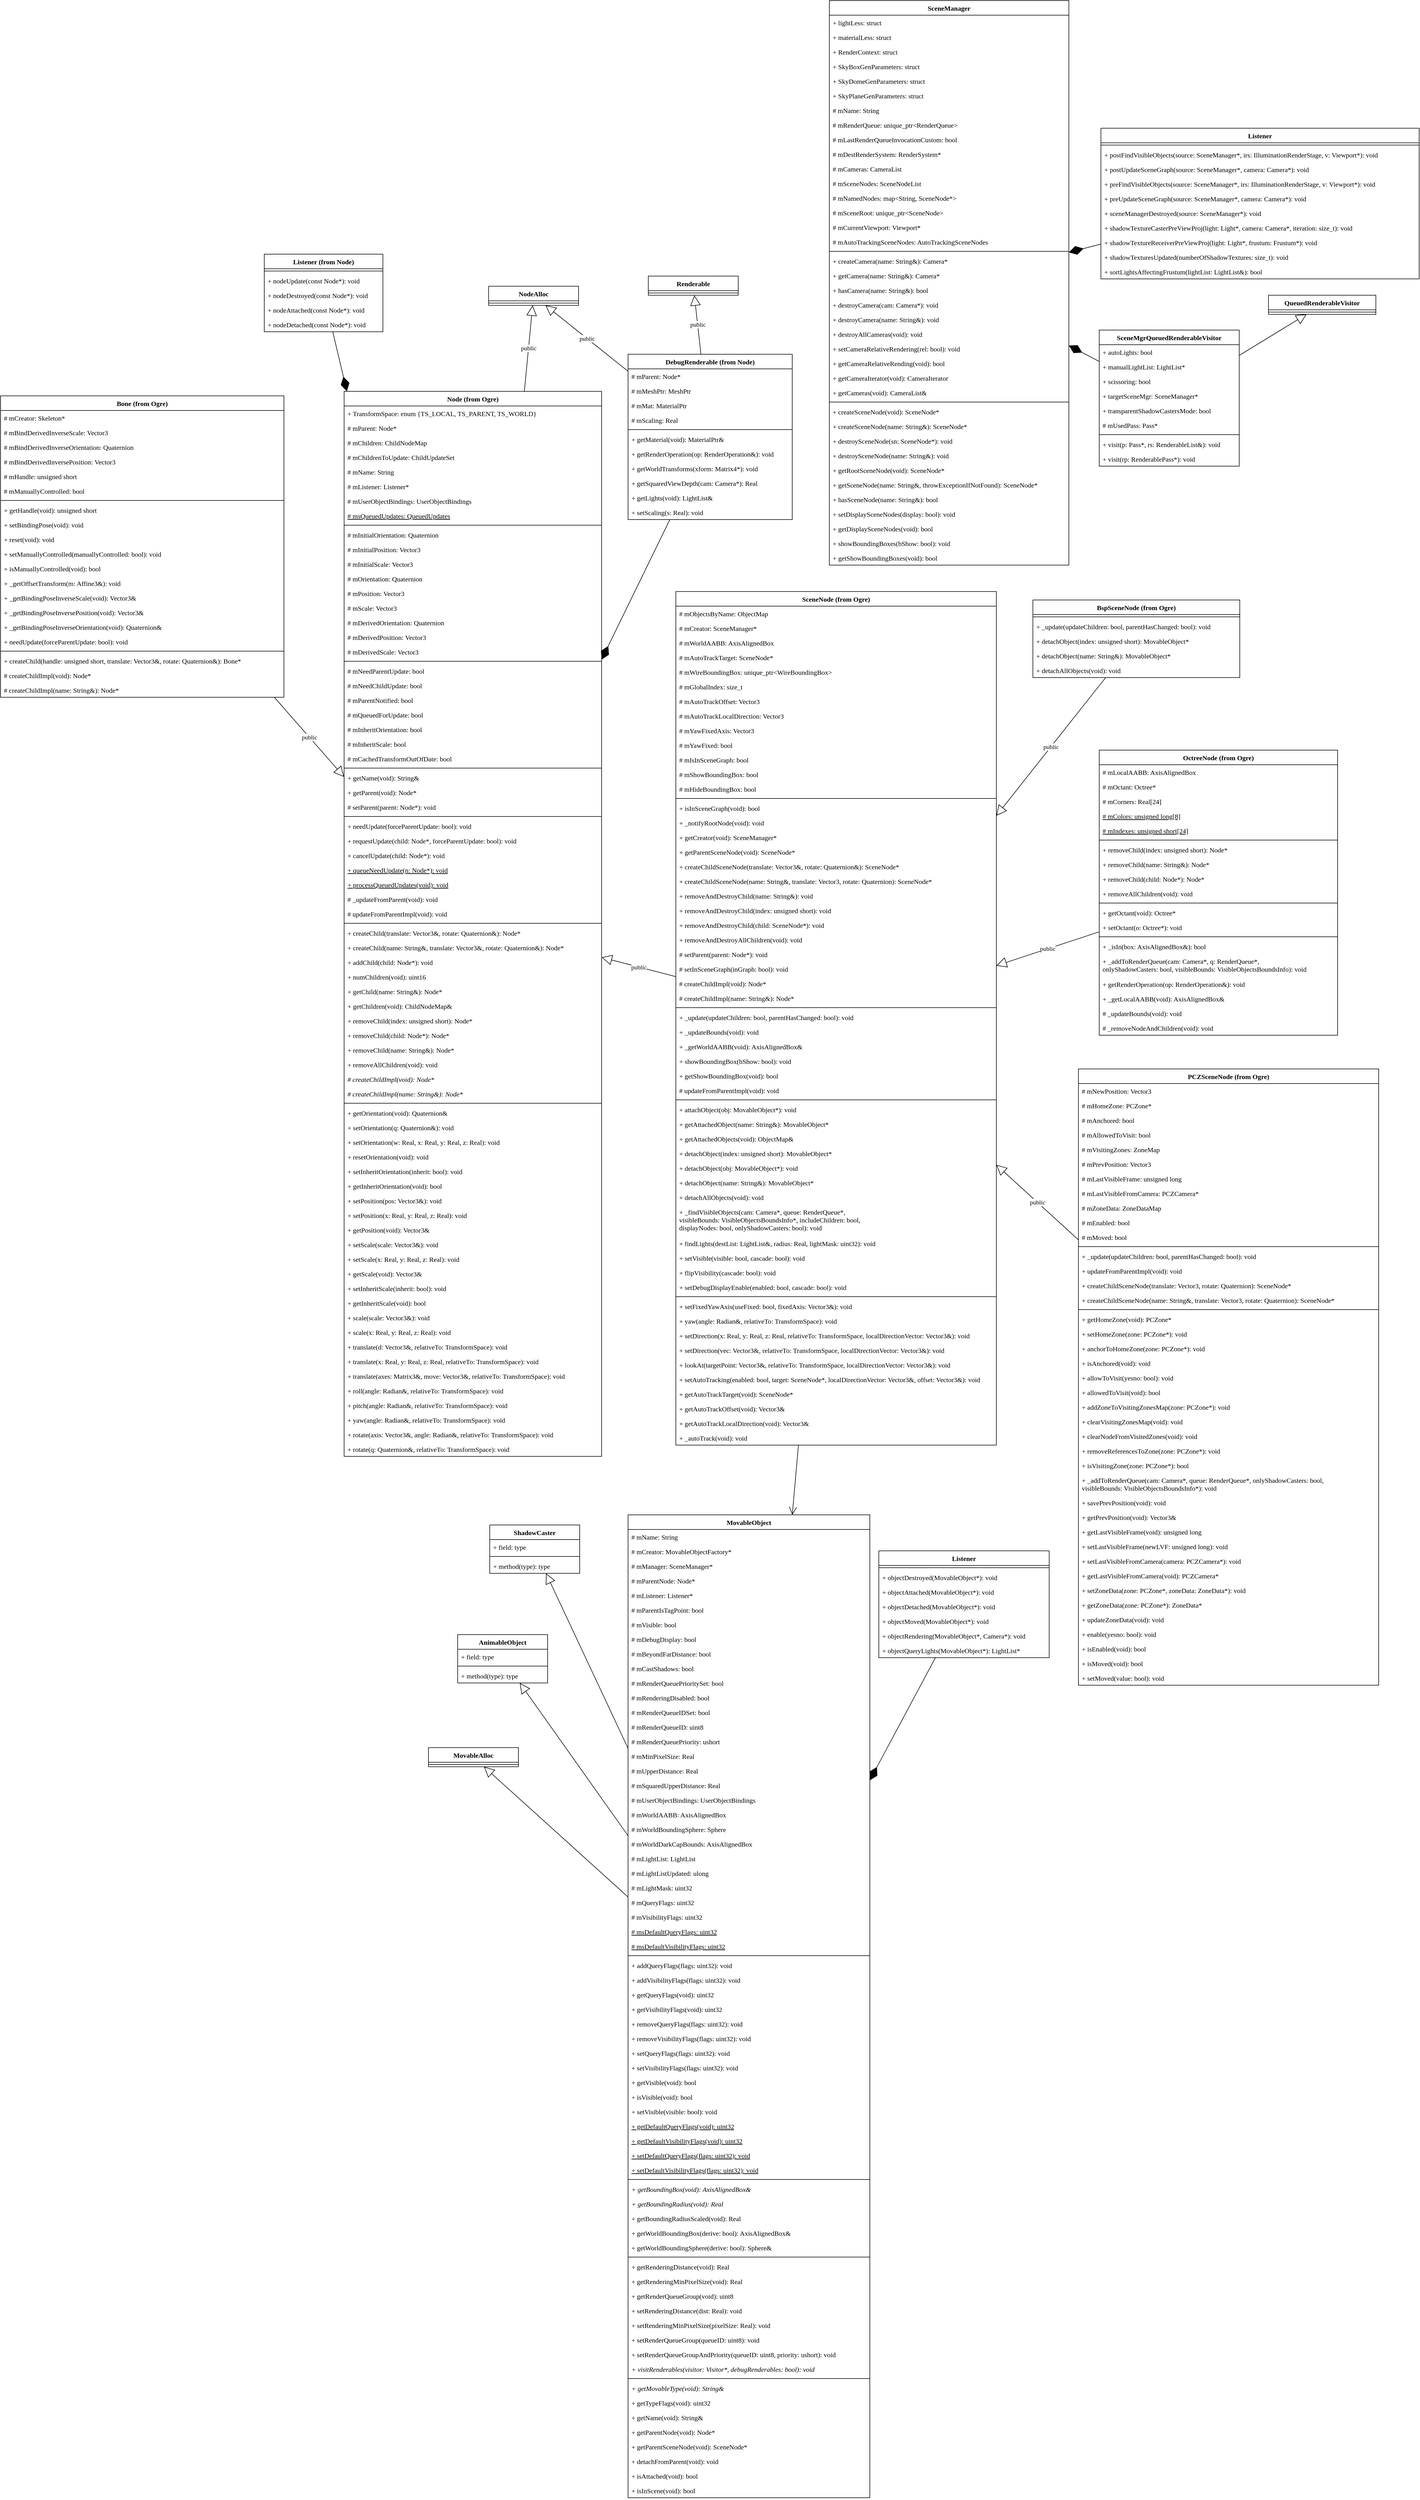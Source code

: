 <mxfile version="14.4.3" type="device"><diagram id="5eKnMEyydeQ00y9IZ-2Y" name="Page-1"><mxGraphModel dx="1838" dy="1407" grid="0" gridSize="10" guides="1" tooltips="1" connect="1" arrows="1" fold="1" page="0" pageScale="1" pageWidth="827" pageHeight="1169" math="0" shadow="0"><root><mxCell id="0"/><mxCell id="1" parent="0"/><mxCell id="BJjKUzOjpABut-2lQC8Q-1" value="Node (from Ogre)" style="swimlane;fontStyle=1;align=center;verticalAlign=top;childLayout=stackLayout;horizontal=1;startSize=26;horizontalStack=0;resizeParent=1;resizeParentMax=0;resizeLast=0;collapsible=1;marginBottom=0;rounded=0;shadow=0;sketch=0;glass=0;swimlaneLine=1;swimlaneFillColor=none;labelBackgroundColor=none;fontFamily=Comic Sans MS;" parent="1" vertex="1"><mxGeometry x="74" y="77" width="458" height="1894" as="geometry"/></mxCell><mxCell id="BJjKUzOjpABut-2lQC8Q-2" value="+ TransformSpace: enum {TS_LOCAL, TS_PARENT, TS_WORLD}" style="text;strokeColor=none;fillColor=none;align=left;verticalAlign=top;spacingLeft=4;spacingRight=4;overflow=hidden;rotatable=0;points=[[0,0.5],[1,0.5]];portConstraint=eastwest;fontFamily=Comic Sans MS;" parent="BJjKUzOjpABut-2lQC8Q-1" vertex="1"><mxGeometry y="26" width="458" height="26" as="geometry"/></mxCell><mxCell id="BJjKUzOjpABut-2lQC8Q-5" value="# mParent: Node*" style="text;strokeColor=none;fillColor=none;align=left;verticalAlign=top;spacingLeft=4;spacingRight=4;overflow=hidden;rotatable=0;points=[[0,0.5],[1,0.5]];portConstraint=eastwest;rounded=0;shadow=0;glass=0;labelBackgroundColor=none;sketch=0;fontFamily=Comic Sans MS;" parent="BJjKUzOjpABut-2lQC8Q-1" vertex="1"><mxGeometry y="52" width="458" height="26" as="geometry"/></mxCell><mxCell id="BJjKUzOjpABut-2lQC8Q-43" value="# mChildren: ChildNodeMap" style="text;strokeColor=none;fillColor=none;align=left;verticalAlign=top;spacingLeft=4;spacingRight=4;overflow=hidden;rotatable=0;points=[[0,0.5],[1,0.5]];portConstraint=eastwest;rounded=0;shadow=0;glass=0;labelBackgroundColor=none;sketch=0;fontFamily=Comic Sans MS;" parent="BJjKUzOjpABut-2lQC8Q-1" vertex="1"><mxGeometry y="78" width="458" height="26" as="geometry"/></mxCell><mxCell id="BJjKUzOjpABut-2lQC8Q-47" value="# mChildrenToUpdate: ChildUpdateSet" style="text;strokeColor=none;fillColor=none;align=left;verticalAlign=top;spacingLeft=4;spacingRight=4;overflow=hidden;rotatable=0;points=[[0,0.5],[1,0.5]];portConstraint=eastwest;rounded=0;shadow=0;glass=0;labelBackgroundColor=none;sketch=0;fontFamily=Comic Sans MS;" parent="BJjKUzOjpABut-2lQC8Q-1" vertex="1"><mxGeometry y="104" width="458" height="26" as="geometry"/></mxCell><mxCell id="BJjKUzOjpABut-2lQC8Q-48" value="# mName: String" style="text;strokeColor=none;fillColor=none;align=left;verticalAlign=top;spacingLeft=4;spacingRight=4;overflow=hidden;rotatable=0;points=[[0,0.5],[1,0.5]];portConstraint=eastwest;rounded=0;shadow=0;glass=0;labelBackgroundColor=none;sketch=0;fontFamily=Comic Sans MS;" parent="BJjKUzOjpABut-2lQC8Q-1" vertex="1"><mxGeometry y="130" width="458" height="26" as="geometry"/></mxCell><mxCell id="BJjKUzOjpABut-2lQC8Q-56" value="# mListener: Listener*" style="text;strokeColor=none;fillColor=none;align=left;verticalAlign=top;spacingLeft=4;spacingRight=4;overflow=hidden;rotatable=0;points=[[0,0.5],[1,0.5]];portConstraint=eastwest;rounded=0;shadow=0;glass=0;labelBackgroundColor=none;sketch=0;fontFamily=Comic Sans MS;" parent="BJjKUzOjpABut-2lQC8Q-1" vertex="1"><mxGeometry y="156" width="458" height="26" as="geometry"/></mxCell><mxCell id="BJjKUzOjpABut-2lQC8Q-60" value="# mUserObjectBindings: UserObjectBindings" style="text;strokeColor=none;fillColor=none;align=left;verticalAlign=top;spacingLeft=4;spacingRight=4;overflow=hidden;rotatable=0;points=[[0,0.5],[1,0.5]];portConstraint=eastwest;rounded=0;shadow=0;glass=0;labelBackgroundColor=none;sketch=0;fontFamily=Comic Sans MS;" parent="BJjKUzOjpABut-2lQC8Q-1" vertex="1"><mxGeometry y="182" width="458" height="26" as="geometry"/></mxCell><mxCell id="BJjKUzOjpABut-2lQC8Q-61" value="# msQueuedUpdates: QueuedUpdates" style="text;strokeColor=none;fillColor=none;align=left;verticalAlign=top;spacingLeft=4;spacingRight=4;overflow=hidden;rotatable=0;points=[[0,0.5],[1,0.5]];portConstraint=eastwest;rounded=0;shadow=0;glass=0;labelBackgroundColor=none;sketch=0;fontStyle=4;fontFamily=Comic Sans MS;" parent="BJjKUzOjpABut-2lQC8Q-1" vertex="1"><mxGeometry y="208" width="458" height="26" as="geometry"/></mxCell><mxCell id="BJjKUzOjpABut-2lQC8Q-50" value="" style="line;strokeWidth=1;fillColor=none;align=left;verticalAlign=middle;spacingTop=-1;spacingLeft=3;spacingRight=3;rotatable=0;labelPosition=right;points=[];portConstraint=eastwest;rounded=0;shadow=0;glass=0;labelBackgroundColor=none;sketch=0;fontFamily=Comic Sans MS;" parent="BJjKUzOjpABut-2lQC8Q-1" vertex="1"><mxGeometry y="234" width="458" height="8" as="geometry"/></mxCell><mxCell id="BJjKUzOjpABut-2lQC8Q-53" value="# mInitialOrientation: Quaternion" style="text;strokeColor=none;fillColor=none;align=left;verticalAlign=top;spacingLeft=4;spacingRight=4;overflow=hidden;rotatable=0;points=[[0,0.5],[1,0.5]];portConstraint=eastwest;rounded=0;shadow=0;glass=0;labelBackgroundColor=none;sketch=0;fontFamily=Comic Sans MS;" parent="BJjKUzOjpABut-2lQC8Q-1" vertex="1"><mxGeometry y="242" width="458" height="26" as="geometry"/></mxCell><mxCell id="BJjKUzOjpABut-2lQC8Q-54" value="# mInitialPosition: Vector3" style="text;strokeColor=none;fillColor=none;align=left;verticalAlign=top;spacingLeft=4;spacingRight=4;overflow=hidden;rotatable=0;points=[[0,0.5],[1,0.5]];portConstraint=eastwest;rounded=0;shadow=0;glass=0;labelBackgroundColor=none;sketch=0;fontFamily=Comic Sans MS;" parent="BJjKUzOjpABut-2lQC8Q-1" vertex="1"><mxGeometry y="268" width="458" height="26" as="geometry"/></mxCell><mxCell id="BJjKUzOjpABut-2lQC8Q-55" value="# mInitialScale: Vector3" style="text;strokeColor=none;fillColor=none;align=left;verticalAlign=top;spacingLeft=4;spacingRight=4;overflow=hidden;rotatable=0;points=[[0,0.5],[1,0.5]];portConstraint=eastwest;rounded=0;shadow=0;glass=0;labelBackgroundColor=none;sketch=0;fontFamily=Comic Sans MS;" parent="BJjKUzOjpABut-2lQC8Q-1" vertex="1"><mxGeometry y="294" width="458" height="26" as="geometry"/></mxCell><mxCell id="BJjKUzOjpABut-2lQC8Q-49" value="# mOrientation: Quaternion" style="text;strokeColor=none;fillColor=none;align=left;verticalAlign=top;spacingLeft=4;spacingRight=4;overflow=hidden;rotatable=0;points=[[0,0.5],[1,0.5]];portConstraint=eastwest;rounded=0;shadow=0;glass=0;labelBackgroundColor=none;sketch=0;fontFamily=Comic Sans MS;" parent="BJjKUzOjpABut-2lQC8Q-1" vertex="1"><mxGeometry y="320" width="458" height="26" as="geometry"/></mxCell><mxCell id="BJjKUzOjpABut-2lQC8Q-51" value="# mPosition: Vector3" style="text;strokeColor=none;fillColor=none;align=left;verticalAlign=top;spacingLeft=4;spacingRight=4;overflow=hidden;rotatable=0;points=[[0,0.5],[1,0.5]];portConstraint=eastwest;rounded=0;shadow=0;glass=0;labelBackgroundColor=none;sketch=0;fontFamily=Comic Sans MS;" parent="BJjKUzOjpABut-2lQC8Q-1" vertex="1"><mxGeometry y="346" width="458" height="26" as="geometry"/></mxCell><mxCell id="BJjKUzOjpABut-2lQC8Q-52" value="# mScale: Vector3" style="text;strokeColor=none;fillColor=none;align=left;verticalAlign=top;spacingLeft=4;spacingRight=4;overflow=hidden;rotatable=0;points=[[0,0.5],[1,0.5]];portConstraint=eastwest;rounded=0;shadow=0;glass=0;labelBackgroundColor=none;sketch=0;fontFamily=Comic Sans MS;" parent="BJjKUzOjpABut-2lQC8Q-1" vertex="1"><mxGeometry y="372" width="458" height="26" as="geometry"/></mxCell><mxCell id="BJjKUzOjpABut-2lQC8Q-57" value="# mDerivedOrientation: Quaternion" style="text;strokeColor=none;fillColor=none;align=left;verticalAlign=top;spacingLeft=4;spacingRight=4;overflow=hidden;rotatable=0;points=[[0,0.5],[1,0.5]];portConstraint=eastwest;rounded=0;shadow=0;glass=0;labelBackgroundColor=none;sketch=0;fontFamily=Comic Sans MS;" parent="BJjKUzOjpABut-2lQC8Q-1" vertex="1"><mxGeometry y="398" width="458" height="26" as="geometry"/></mxCell><mxCell id="BJjKUzOjpABut-2lQC8Q-58" value="# mDerivedPosition: Vector3" style="text;strokeColor=none;fillColor=none;align=left;verticalAlign=top;spacingLeft=4;spacingRight=4;overflow=hidden;rotatable=0;points=[[0,0.5],[1,0.5]];portConstraint=eastwest;rounded=0;shadow=0;glass=0;labelBackgroundColor=none;sketch=0;fontFamily=Comic Sans MS;" parent="BJjKUzOjpABut-2lQC8Q-1" vertex="1"><mxGeometry y="424" width="458" height="26" as="geometry"/></mxCell><mxCell id="BJjKUzOjpABut-2lQC8Q-59" value="# mDerivedScale: Vector3" style="text;strokeColor=none;fillColor=none;align=left;verticalAlign=top;spacingLeft=4;spacingRight=4;overflow=hidden;rotatable=0;points=[[0,0.5],[1,0.5]];portConstraint=eastwest;rounded=0;shadow=0;glass=0;labelBackgroundColor=none;sketch=0;fontFamily=Comic Sans MS;" parent="BJjKUzOjpABut-2lQC8Q-1" vertex="1"><mxGeometry y="450" width="458" height="26" as="geometry"/></mxCell><mxCell id="BJjKUzOjpABut-2lQC8Q-63" value="" style="line;strokeWidth=1;fillColor=none;align=left;verticalAlign=middle;spacingTop=-1;spacingLeft=3;spacingRight=3;rotatable=0;labelPosition=right;points=[];portConstraint=eastwest;rounded=0;shadow=0;glass=0;labelBackgroundColor=none;sketch=0;fontFamily=Comic Sans MS;" parent="BJjKUzOjpABut-2lQC8Q-1" vertex="1"><mxGeometry y="476" width="458" height="8" as="geometry"/></mxCell><mxCell id="BJjKUzOjpABut-2lQC8Q-62" value="# mNeedParentUpdate: bool" style="text;strokeColor=none;fillColor=none;align=left;verticalAlign=top;spacingLeft=4;spacingRight=4;overflow=hidden;rotatable=0;points=[[0,0.5],[1,0.5]];portConstraint=eastwest;rounded=0;shadow=0;glass=0;labelBackgroundColor=none;sketch=0;fontFamily=Comic Sans MS;" parent="BJjKUzOjpABut-2lQC8Q-1" vertex="1"><mxGeometry y="484" width="458" height="26" as="geometry"/></mxCell><mxCell id="BJjKUzOjpABut-2lQC8Q-64" value="# mNeedChildUpdate: bool" style="text;strokeColor=none;fillColor=none;align=left;verticalAlign=top;spacingLeft=4;spacingRight=4;overflow=hidden;rotatable=0;points=[[0,0.5],[1,0.5]];portConstraint=eastwest;rounded=0;shadow=0;glass=0;labelBackgroundColor=none;sketch=0;fontFamily=Comic Sans MS;" parent="BJjKUzOjpABut-2lQC8Q-1" vertex="1"><mxGeometry y="510" width="458" height="26" as="geometry"/></mxCell><mxCell id="BJjKUzOjpABut-2lQC8Q-65" value="# mParentNotified: bool" style="text;strokeColor=none;fillColor=none;align=left;verticalAlign=top;spacingLeft=4;spacingRight=4;overflow=hidden;rotatable=0;points=[[0,0.5],[1,0.5]];portConstraint=eastwest;rounded=0;shadow=0;glass=0;labelBackgroundColor=none;sketch=0;fontFamily=Comic Sans MS;" parent="BJjKUzOjpABut-2lQC8Q-1" vertex="1"><mxGeometry y="536" width="458" height="26" as="geometry"/></mxCell><mxCell id="BJjKUzOjpABut-2lQC8Q-66" value="# mQueuedForUpdate: bool" style="text;strokeColor=none;fillColor=none;align=left;verticalAlign=top;spacingLeft=4;spacingRight=4;overflow=hidden;rotatable=0;points=[[0,0.5],[1,0.5]];portConstraint=eastwest;rounded=0;shadow=0;glass=0;labelBackgroundColor=none;sketch=0;fontFamily=Comic Sans MS;" parent="BJjKUzOjpABut-2lQC8Q-1" vertex="1"><mxGeometry y="562" width="458" height="26" as="geometry"/></mxCell><mxCell id="BJjKUzOjpABut-2lQC8Q-67" value="# mInheritOrientation: bool" style="text;strokeColor=none;fillColor=none;align=left;verticalAlign=top;spacingLeft=4;spacingRight=4;overflow=hidden;rotatable=0;points=[[0,0.5],[1,0.5]];portConstraint=eastwest;rounded=0;shadow=0;glass=0;labelBackgroundColor=none;sketch=0;fontFamily=Comic Sans MS;" parent="BJjKUzOjpABut-2lQC8Q-1" vertex="1"><mxGeometry y="588" width="458" height="26" as="geometry"/></mxCell><mxCell id="BJjKUzOjpABut-2lQC8Q-68" value="# mInheritScale: bool" style="text;strokeColor=none;fillColor=none;align=left;verticalAlign=top;spacingLeft=4;spacingRight=4;overflow=hidden;rotatable=0;points=[[0,0.5],[1,0.5]];portConstraint=eastwest;rounded=0;shadow=0;glass=0;labelBackgroundColor=none;sketch=0;fontFamily=Comic Sans MS;" parent="BJjKUzOjpABut-2lQC8Q-1" vertex="1"><mxGeometry y="614" width="458" height="26" as="geometry"/></mxCell><mxCell id="BJjKUzOjpABut-2lQC8Q-69" value="# mCachedTransformOutOfDate: bool" style="text;strokeColor=none;fillColor=none;align=left;verticalAlign=top;spacingLeft=4;spacingRight=4;overflow=hidden;rotatable=0;points=[[0,0.5],[1,0.5]];portConstraint=eastwest;rounded=0;shadow=0;glass=0;labelBackgroundColor=none;sketch=0;fontFamily=Comic Sans MS;" parent="BJjKUzOjpABut-2lQC8Q-1" vertex="1"><mxGeometry y="640" width="458" height="26" as="geometry"/></mxCell><mxCell id="BJjKUzOjpABut-2lQC8Q-3" value="" style="line;strokeWidth=1;fillColor=none;align=left;verticalAlign=middle;spacingTop=-1;spacingLeft=3;spacingRight=3;rotatable=0;labelPosition=right;points=[];portConstraint=eastwest;fontFamily=Comic Sans MS;" parent="BJjKUzOjpABut-2lQC8Q-1" vertex="1"><mxGeometry y="666" width="458" height="8" as="geometry"/></mxCell><mxCell id="BJjKUzOjpABut-2lQC8Q-4" value="+ getName(void): String&amp;" style="text;strokeColor=none;fillColor=none;align=left;verticalAlign=top;spacingLeft=4;spacingRight=4;overflow=hidden;rotatable=0;points=[[0,0.5],[1,0.5]];portConstraint=eastwest;fontFamily=Comic Sans MS;" parent="BJjKUzOjpABut-2lQC8Q-1" vertex="1"><mxGeometry y="674" width="458" height="26" as="geometry"/></mxCell><mxCell id="BJjKUzOjpABut-2lQC8Q-70" value="+ getParent(void): Node*" style="text;strokeColor=none;fillColor=none;align=left;verticalAlign=top;spacingLeft=4;spacingRight=4;overflow=hidden;rotatable=0;points=[[0,0.5],[1,0.5]];portConstraint=eastwest;rounded=0;shadow=0;glass=0;labelBackgroundColor=none;sketch=0;fontFamily=Comic Sans MS;" parent="BJjKUzOjpABut-2lQC8Q-1" vertex="1"><mxGeometry y="700" width="458" height="26" as="geometry"/></mxCell><mxCell id="BJjKUzOjpABut-2lQC8Q-110" value="# setParent(parent: Node*): void" style="text;strokeColor=none;fillColor=none;align=left;verticalAlign=top;spacingLeft=4;spacingRight=4;overflow=hidden;rotatable=0;points=[[0,0.5],[1,0.5]];portConstraint=eastwest;rounded=0;shadow=0;glass=0;labelBackgroundColor=none;sketch=0;fontFamily=Comic Sans MS;" parent="BJjKUzOjpABut-2lQC8Q-1" vertex="1"><mxGeometry y="726" width="458" height="26" as="geometry"/></mxCell><mxCell id="BJjKUzOjpABut-2lQC8Q-77" value="" style="line;strokeWidth=1;fillColor=none;align=left;verticalAlign=middle;spacingTop=-1;spacingLeft=3;spacingRight=3;rotatable=0;labelPosition=right;points=[];portConstraint=eastwest;rounded=0;shadow=0;glass=0;labelBackgroundColor=none;sketch=0;fontFamily=Comic Sans MS;" parent="BJjKUzOjpABut-2lQC8Q-1" vertex="1"><mxGeometry y="752" width="458" height="8" as="geometry"/></mxCell><mxCell id="BJjKUzOjpABut-2lQC8Q-71" value="+ needUpdate(forceParentUpdate: bool): void" style="text;strokeColor=none;fillColor=none;align=left;verticalAlign=top;spacingLeft=4;spacingRight=4;overflow=hidden;rotatable=0;points=[[0,0.5],[1,0.5]];portConstraint=eastwest;rounded=0;shadow=0;glass=0;labelBackgroundColor=none;sketch=0;fontFamily=Comic Sans MS;" parent="BJjKUzOjpABut-2lQC8Q-1" vertex="1"><mxGeometry y="760" width="458" height="26" as="geometry"/></mxCell><mxCell id="BJjKUzOjpABut-2lQC8Q-72" value="+ requestUpdate(child: Node*, forceParentUpdate: bool): void" style="text;strokeColor=none;fillColor=none;align=left;verticalAlign=top;spacingLeft=4;spacingRight=4;overflow=hidden;rotatable=0;points=[[0,0.5],[1,0.5]];portConstraint=eastwest;rounded=0;shadow=0;glass=0;labelBackgroundColor=none;sketch=0;fontFamily=Comic Sans MS;" parent="BJjKUzOjpABut-2lQC8Q-1" vertex="1"><mxGeometry y="786" width="458" height="26" as="geometry"/></mxCell><mxCell id="BJjKUzOjpABut-2lQC8Q-73" value="+ cancelUpdate(child: Node*): void" style="text;strokeColor=none;fillColor=none;align=left;verticalAlign=top;spacingLeft=4;spacingRight=4;overflow=hidden;rotatable=0;points=[[0,0.5],[1,0.5]];portConstraint=eastwest;rounded=0;shadow=0;glass=0;labelBackgroundColor=none;sketch=0;fontFamily=Comic Sans MS;" parent="BJjKUzOjpABut-2lQC8Q-1" vertex="1"><mxGeometry y="812" width="458" height="26" as="geometry"/></mxCell><mxCell id="BJjKUzOjpABut-2lQC8Q-75" value="+ queueNeedUpdate(n: Node*): void" style="text;strokeColor=none;fillColor=none;align=left;verticalAlign=top;spacingLeft=4;spacingRight=4;overflow=hidden;rotatable=0;points=[[0,0.5],[1,0.5]];portConstraint=eastwest;rounded=0;shadow=0;glass=0;labelBackgroundColor=none;sketch=0;fontStyle=4;fontFamily=Comic Sans MS;" parent="BJjKUzOjpABut-2lQC8Q-1" vertex="1"><mxGeometry y="838" width="458" height="26" as="geometry"/></mxCell><mxCell id="BJjKUzOjpABut-2lQC8Q-76" value="+ processQueuedUpdates(void): void" style="text;strokeColor=none;fillColor=none;align=left;verticalAlign=top;spacingLeft=4;spacingRight=4;overflow=hidden;rotatable=0;points=[[0,0.5],[1,0.5]];portConstraint=eastwest;rounded=0;shadow=0;glass=0;labelBackgroundColor=none;sketch=0;fontStyle=4;fontFamily=Comic Sans MS;" parent="BJjKUzOjpABut-2lQC8Q-1" vertex="1"><mxGeometry y="864" width="458" height="26" as="geometry"/></mxCell><mxCell id="BJjKUzOjpABut-2lQC8Q-78" value="# _updateFromParent(void): void" style="text;strokeColor=none;fillColor=none;align=left;verticalAlign=top;spacingLeft=4;spacingRight=4;overflow=hidden;rotatable=0;points=[[0,0.5],[1,0.5]];portConstraint=eastwest;rounded=0;shadow=0;glass=0;labelBackgroundColor=none;sketch=0;fontFamily=Comic Sans MS;" parent="BJjKUzOjpABut-2lQC8Q-1" vertex="1"><mxGeometry y="890" width="458" height="26" as="geometry"/></mxCell><mxCell id="BJjKUzOjpABut-2lQC8Q-79" value="# updateFromParentImpl(void): void" style="text;strokeColor=none;fillColor=none;align=left;verticalAlign=top;spacingLeft=4;spacingRight=4;overflow=hidden;rotatable=0;points=[[0,0.5],[1,0.5]];portConstraint=eastwest;rounded=0;shadow=0;glass=0;labelBackgroundColor=none;sketch=0;fontFamily=Comic Sans MS;" parent="BJjKUzOjpABut-2lQC8Q-1" vertex="1"><mxGeometry y="916" width="458" height="26" as="geometry"/></mxCell><mxCell id="BJjKUzOjpABut-2lQC8Q-80" value="" style="line;strokeWidth=1;fillColor=none;align=left;verticalAlign=middle;spacingTop=-1;spacingLeft=3;spacingRight=3;rotatable=0;labelPosition=right;points=[];portConstraint=eastwest;rounded=0;shadow=0;glass=0;labelBackgroundColor=none;sketch=0;fontFamily=Comic Sans MS;" parent="BJjKUzOjpABut-2lQC8Q-1" vertex="1"><mxGeometry y="942" width="458" height="8" as="geometry"/></mxCell><mxCell id="BJjKUzOjpABut-2lQC8Q-81" value="+ createChild(translate: Vector3&amp;, rotate: Quaternion&amp;): Node*" style="text;strokeColor=none;fillColor=none;align=left;verticalAlign=top;spacingLeft=4;spacingRight=4;overflow=hidden;rotatable=0;points=[[0,0.5],[1,0.5]];portConstraint=eastwest;rounded=0;shadow=0;glass=0;labelBackgroundColor=none;sketch=0;fontFamily=Comic Sans MS;" parent="BJjKUzOjpABut-2lQC8Q-1" vertex="1"><mxGeometry y="950" width="458" height="26" as="geometry"/></mxCell><mxCell id="BJjKUzOjpABut-2lQC8Q-82" value="+ createChild(name: String&amp;, translate: Vector3&amp;, rotate: Quaternion&amp;): Node*" style="text;strokeColor=none;fillColor=none;align=left;verticalAlign=top;spacingLeft=4;spacingRight=4;overflow=hidden;rotatable=0;points=[[0,0.5],[1,0.5]];portConstraint=eastwest;rounded=0;shadow=0;glass=0;labelBackgroundColor=none;sketch=0;fontFamily=Comic Sans MS;" parent="BJjKUzOjpABut-2lQC8Q-1" vertex="1"><mxGeometry y="976" width="458" height="26" as="geometry"/></mxCell><mxCell id="BJjKUzOjpABut-2lQC8Q-83" value="+ addChild(child: Node*): void" style="text;strokeColor=none;fillColor=none;align=left;verticalAlign=top;spacingLeft=4;spacingRight=4;overflow=hidden;rotatable=0;points=[[0,0.5],[1,0.5]];portConstraint=eastwest;rounded=0;shadow=0;glass=0;labelBackgroundColor=none;sketch=0;fontFamily=Comic Sans MS;" parent="BJjKUzOjpABut-2lQC8Q-1" vertex="1"><mxGeometry y="1002" width="458" height="26" as="geometry"/></mxCell><mxCell id="BJjKUzOjpABut-2lQC8Q-84" value="+ numChildren(void): uint16" style="text;strokeColor=none;fillColor=none;align=left;verticalAlign=top;spacingLeft=4;spacingRight=4;overflow=hidden;rotatable=0;points=[[0,0.5],[1,0.5]];portConstraint=eastwest;rounded=0;shadow=0;glass=0;labelBackgroundColor=none;sketch=0;fontFamily=Comic Sans MS;" parent="BJjKUzOjpABut-2lQC8Q-1" vertex="1"><mxGeometry y="1028" width="458" height="26" as="geometry"/></mxCell><mxCell id="BJjKUzOjpABut-2lQC8Q-85" value="+ getChild(name: String&amp;): Node*" style="text;strokeColor=none;fillColor=none;align=left;verticalAlign=top;spacingLeft=4;spacingRight=4;overflow=hidden;rotatable=0;points=[[0,0.5],[1,0.5]];portConstraint=eastwest;rounded=0;shadow=0;glass=0;labelBackgroundColor=none;sketch=0;fontFamily=Comic Sans MS;" parent="BJjKUzOjpABut-2lQC8Q-1" vertex="1"><mxGeometry y="1054" width="458" height="26" as="geometry"/></mxCell><mxCell id="BJjKUzOjpABut-2lQC8Q-86" value="+ getChildren(void): ChildNodeMap&amp;" style="text;strokeColor=none;fillColor=none;align=left;verticalAlign=top;spacingLeft=4;spacingRight=4;overflow=hidden;rotatable=0;points=[[0,0.5],[1,0.5]];portConstraint=eastwest;rounded=0;shadow=0;glass=0;labelBackgroundColor=none;sketch=0;fontFamily=Comic Sans MS;" parent="BJjKUzOjpABut-2lQC8Q-1" vertex="1"><mxGeometry y="1080" width="458" height="26" as="geometry"/></mxCell><mxCell id="BJjKUzOjpABut-2lQC8Q-87" value="+ removeChild(index: unsigned short): Node*" style="text;strokeColor=none;fillColor=none;align=left;verticalAlign=top;spacingLeft=4;spacingRight=4;overflow=hidden;rotatable=0;points=[[0,0.5],[1,0.5]];portConstraint=eastwest;rounded=0;shadow=0;glass=0;labelBackgroundColor=none;sketch=0;fontFamily=Comic Sans MS;" parent="BJjKUzOjpABut-2lQC8Q-1" vertex="1"><mxGeometry y="1106" width="458" height="26" as="geometry"/></mxCell><mxCell id="BJjKUzOjpABut-2lQC8Q-88" value="+ removeChild(child: Node*): Node*" style="text;strokeColor=none;fillColor=none;align=left;verticalAlign=top;spacingLeft=4;spacingRight=4;overflow=hidden;rotatable=0;points=[[0,0.5],[1,0.5]];portConstraint=eastwest;rounded=0;shadow=0;glass=0;labelBackgroundColor=none;sketch=0;fontFamily=Comic Sans MS;" parent="BJjKUzOjpABut-2lQC8Q-1" vertex="1"><mxGeometry y="1132" width="458" height="26" as="geometry"/></mxCell><mxCell id="BJjKUzOjpABut-2lQC8Q-89" value="+ removeChild(name: String&amp;): Node*" style="text;strokeColor=none;fillColor=none;align=left;verticalAlign=top;spacingLeft=4;spacingRight=4;overflow=hidden;rotatable=0;points=[[0,0.5],[1,0.5]];portConstraint=eastwest;rounded=0;shadow=0;glass=0;labelBackgroundColor=none;sketch=0;fontFamily=Comic Sans MS;" parent="BJjKUzOjpABut-2lQC8Q-1" vertex="1"><mxGeometry y="1158" width="458" height="26" as="geometry"/></mxCell><mxCell id="BJjKUzOjpABut-2lQC8Q-90" value="+ removeAllChildren(void): void" style="text;strokeColor=none;fillColor=none;align=left;verticalAlign=top;spacingLeft=4;spacingRight=4;overflow=hidden;rotatable=0;points=[[0,0.5],[1,0.5]];portConstraint=eastwest;rounded=0;shadow=0;glass=0;labelBackgroundColor=none;sketch=0;fontFamily=Comic Sans MS;" parent="BJjKUzOjpABut-2lQC8Q-1" vertex="1"><mxGeometry y="1184" width="458" height="26" as="geometry"/></mxCell><mxCell id="BJjKUzOjpABut-2lQC8Q-91" value="# createChildImpl(void): Node*" style="text;strokeColor=none;fillColor=none;align=left;verticalAlign=top;spacingLeft=4;spacingRight=4;overflow=hidden;rotatable=0;points=[[0,0.5],[1,0.5]];portConstraint=eastwest;rounded=0;shadow=0;glass=0;labelBackgroundColor=none;sketch=0;fontStyle=2;fontFamily=Comic Sans MS;" parent="BJjKUzOjpABut-2lQC8Q-1" vertex="1"><mxGeometry y="1210" width="458" height="26" as="geometry"/></mxCell><mxCell id="BJjKUzOjpABut-2lQC8Q-92" value="# createChildImpl(name: String&amp;): Node*" style="text;strokeColor=none;fillColor=none;align=left;verticalAlign=top;spacingLeft=4;spacingRight=4;overflow=hidden;rotatable=0;points=[[0,0.5],[1,0.5]];portConstraint=eastwest;rounded=0;shadow=0;glass=0;labelBackgroundColor=none;sketch=0;fontStyle=2;fontFamily=Comic Sans MS;" parent="BJjKUzOjpABut-2lQC8Q-1" vertex="1"><mxGeometry y="1236" width="458" height="26" as="geometry"/></mxCell><mxCell id="BJjKUzOjpABut-2lQC8Q-162" value="" style="line;strokeWidth=1;fillColor=none;align=left;verticalAlign=middle;spacingTop=-1;spacingLeft=3;spacingRight=3;rotatable=0;labelPosition=right;points=[];portConstraint=eastwest;rounded=0;shadow=0;glass=0;labelBackgroundColor=none;sketch=0;fontFamily=Comic Sans MS;" parent="BJjKUzOjpABut-2lQC8Q-1" vertex="1"><mxGeometry y="1262" width="458" height="8" as="geometry"/></mxCell><mxCell id="BJjKUzOjpABut-2lQC8Q-163" value="+ getOrientation(void): Quaternion&amp;" style="text;strokeColor=none;fillColor=none;align=left;verticalAlign=top;spacingLeft=4;spacingRight=4;overflow=hidden;rotatable=0;points=[[0,0.5],[1,0.5]];portConstraint=eastwest;rounded=0;shadow=0;glass=0;labelBackgroundColor=none;sketch=0;fontFamily=Comic Sans MS;" parent="BJjKUzOjpABut-2lQC8Q-1" vertex="1"><mxGeometry y="1270" width="458" height="26" as="geometry"/></mxCell><mxCell id="BJjKUzOjpABut-2lQC8Q-164" value="+ setOrientation(q: Quaternion&amp;): void" style="text;strokeColor=none;fillColor=none;align=left;verticalAlign=top;spacingLeft=4;spacingRight=4;overflow=hidden;rotatable=0;points=[[0,0.5],[1,0.5]];portConstraint=eastwest;rounded=0;shadow=0;glass=0;labelBackgroundColor=none;sketch=0;fontFamily=Comic Sans MS;" parent="BJjKUzOjpABut-2lQC8Q-1" vertex="1"><mxGeometry y="1296" width="458" height="26" as="geometry"/></mxCell><mxCell id="BJjKUzOjpABut-2lQC8Q-165" value="+ setOrientation(w: Real, x: Real, y: Real, z: Real): void" style="text;strokeColor=none;fillColor=none;align=left;verticalAlign=top;spacingLeft=4;spacingRight=4;overflow=hidden;rotatable=0;points=[[0,0.5],[1,0.5]];portConstraint=eastwest;rounded=0;shadow=0;glass=0;labelBackgroundColor=none;sketch=0;fontFamily=Comic Sans MS;" parent="BJjKUzOjpABut-2lQC8Q-1" vertex="1"><mxGeometry y="1322" width="458" height="26" as="geometry"/></mxCell><mxCell id="BJjKUzOjpABut-2lQC8Q-166" value="+ resetOrientation(void): void" style="text;strokeColor=none;fillColor=none;align=left;verticalAlign=top;spacingLeft=4;spacingRight=4;overflow=hidden;rotatable=0;points=[[0,0.5],[1,0.5]];portConstraint=eastwest;rounded=0;shadow=0;glass=0;labelBackgroundColor=none;sketch=0;fontFamily=Comic Sans MS;" parent="BJjKUzOjpABut-2lQC8Q-1" vertex="1"><mxGeometry y="1348" width="458" height="26" as="geometry"/></mxCell><mxCell id="BJjKUzOjpABut-2lQC8Q-167" value="+ setInheritOrientation(inherit: bool): void" style="text;strokeColor=none;fillColor=none;align=left;verticalAlign=top;spacingLeft=4;spacingRight=4;overflow=hidden;rotatable=0;points=[[0,0.5],[1,0.5]];portConstraint=eastwest;rounded=0;shadow=0;glass=0;labelBackgroundColor=none;sketch=0;fontFamily=Comic Sans MS;" parent="BJjKUzOjpABut-2lQC8Q-1" vertex="1"><mxGeometry y="1374" width="458" height="26" as="geometry"/></mxCell><mxCell id="BJjKUzOjpABut-2lQC8Q-168" value="+ getInheritOrientation(void): bool" style="text;strokeColor=none;fillColor=none;align=left;verticalAlign=top;spacingLeft=4;spacingRight=4;overflow=hidden;rotatable=0;points=[[0,0.5],[1,0.5]];portConstraint=eastwest;rounded=0;shadow=0;glass=0;labelBackgroundColor=none;sketch=0;fontFamily=Comic Sans MS;" parent="BJjKUzOjpABut-2lQC8Q-1" vertex="1"><mxGeometry y="1400" width="458" height="26" as="geometry"/></mxCell><mxCell id="BJjKUzOjpABut-2lQC8Q-169" value="+ setPosition(pos: Vector3&amp;): void" style="text;strokeColor=none;fillColor=none;align=left;verticalAlign=top;spacingLeft=4;spacingRight=4;overflow=hidden;rotatable=0;points=[[0,0.5],[1,0.5]];portConstraint=eastwest;rounded=0;shadow=0;glass=0;labelBackgroundColor=none;sketch=0;fontFamily=Comic Sans MS;" parent="BJjKUzOjpABut-2lQC8Q-1" vertex="1"><mxGeometry y="1426" width="458" height="26" as="geometry"/></mxCell><mxCell id="BJjKUzOjpABut-2lQC8Q-170" value="+ setPosition(x: Real, y: Real, z: Real): void" style="text;strokeColor=none;fillColor=none;align=left;verticalAlign=top;spacingLeft=4;spacingRight=4;overflow=hidden;rotatable=0;points=[[0,0.5],[1,0.5]];portConstraint=eastwest;rounded=0;shadow=0;glass=0;labelBackgroundColor=none;sketch=0;fontFamily=Comic Sans MS;" parent="BJjKUzOjpABut-2lQC8Q-1" vertex="1"><mxGeometry y="1452" width="458" height="26" as="geometry"/></mxCell><mxCell id="BJjKUzOjpABut-2lQC8Q-171" value="+ getPosition(void): Vector3&amp;" style="text;strokeColor=none;fillColor=none;align=left;verticalAlign=top;spacingLeft=4;spacingRight=4;overflow=hidden;rotatable=0;points=[[0,0.5],[1,0.5]];portConstraint=eastwest;rounded=0;shadow=0;glass=0;labelBackgroundColor=none;sketch=0;fontFamily=Comic Sans MS;" parent="BJjKUzOjpABut-2lQC8Q-1" vertex="1"><mxGeometry y="1478" width="458" height="26" as="geometry"/></mxCell><mxCell id="BJjKUzOjpABut-2lQC8Q-172" value="+ setScale(scale: Vector3&amp;): void" style="text;strokeColor=none;fillColor=none;align=left;verticalAlign=top;spacingLeft=4;spacingRight=4;overflow=hidden;rotatable=0;points=[[0,0.5],[1,0.5]];portConstraint=eastwest;rounded=0;shadow=0;glass=0;labelBackgroundColor=none;sketch=0;fontFamily=Comic Sans MS;" parent="BJjKUzOjpABut-2lQC8Q-1" vertex="1"><mxGeometry y="1504" width="458" height="26" as="geometry"/></mxCell><mxCell id="BJjKUzOjpABut-2lQC8Q-173" value="+ setScale(x: Real, y: Real, z: Real): void" style="text;strokeColor=none;fillColor=none;align=left;verticalAlign=top;spacingLeft=4;spacingRight=4;overflow=hidden;rotatable=0;points=[[0,0.5],[1,0.5]];portConstraint=eastwest;rounded=0;shadow=0;glass=0;labelBackgroundColor=none;sketch=0;fontFamily=Comic Sans MS;" parent="BJjKUzOjpABut-2lQC8Q-1" vertex="1"><mxGeometry y="1530" width="458" height="26" as="geometry"/></mxCell><mxCell id="BJjKUzOjpABut-2lQC8Q-174" value="+ getScale(void): Vector3&amp;" style="text;strokeColor=none;fillColor=none;align=left;verticalAlign=top;spacingLeft=4;spacingRight=4;overflow=hidden;rotatable=0;points=[[0,0.5],[1,0.5]];portConstraint=eastwest;rounded=0;shadow=0;glass=0;labelBackgroundColor=none;sketch=0;fontFamily=Comic Sans MS;" parent="BJjKUzOjpABut-2lQC8Q-1" vertex="1"><mxGeometry y="1556" width="458" height="26" as="geometry"/></mxCell><mxCell id="BJjKUzOjpABut-2lQC8Q-175" value="+ setInheritScale(inherit: bool): void" style="text;strokeColor=none;fillColor=none;align=left;verticalAlign=top;spacingLeft=4;spacingRight=4;overflow=hidden;rotatable=0;points=[[0,0.5],[1,0.5]];portConstraint=eastwest;rounded=0;shadow=0;glass=0;labelBackgroundColor=none;sketch=0;fontFamily=Comic Sans MS;" parent="BJjKUzOjpABut-2lQC8Q-1" vertex="1"><mxGeometry y="1582" width="458" height="26" as="geometry"/></mxCell><mxCell id="BJjKUzOjpABut-2lQC8Q-176" value="+ getInheritScale(void): bool" style="text;strokeColor=none;fillColor=none;align=left;verticalAlign=top;spacingLeft=4;spacingRight=4;overflow=hidden;rotatable=0;points=[[0,0.5],[1,0.5]];portConstraint=eastwest;rounded=0;shadow=0;glass=0;labelBackgroundColor=none;sketch=0;fontFamily=Comic Sans MS;" parent="BJjKUzOjpABut-2lQC8Q-1" vertex="1"><mxGeometry y="1608" width="458" height="26" as="geometry"/></mxCell><mxCell id="BJjKUzOjpABut-2lQC8Q-177" value="+ scale(scale: Vector3&amp;): void" style="text;strokeColor=none;fillColor=none;align=left;verticalAlign=top;spacingLeft=4;spacingRight=4;overflow=hidden;rotatable=0;points=[[0,0.5],[1,0.5]];portConstraint=eastwest;rounded=0;shadow=0;glass=0;labelBackgroundColor=none;sketch=0;fontFamily=Comic Sans MS;" parent="BJjKUzOjpABut-2lQC8Q-1" vertex="1"><mxGeometry y="1634" width="458" height="26" as="geometry"/></mxCell><mxCell id="BJjKUzOjpABut-2lQC8Q-178" value="+ scale(x: Real, y: Real, z: Real): void" style="text;strokeColor=none;fillColor=none;align=left;verticalAlign=top;spacingLeft=4;spacingRight=4;overflow=hidden;rotatable=0;points=[[0,0.5],[1,0.5]];portConstraint=eastwest;rounded=0;shadow=0;glass=0;labelBackgroundColor=none;sketch=0;fontFamily=Comic Sans MS;" parent="BJjKUzOjpABut-2lQC8Q-1" vertex="1"><mxGeometry y="1660" width="458" height="26" as="geometry"/></mxCell><mxCell id="BJjKUzOjpABut-2lQC8Q-179" value="+ translate(d: Vector3&amp;, relativeTo: TransformSpace): void" style="text;strokeColor=none;fillColor=none;align=left;verticalAlign=top;spacingLeft=4;spacingRight=4;overflow=hidden;rotatable=0;points=[[0,0.5],[1,0.5]];portConstraint=eastwest;rounded=0;shadow=0;glass=0;labelBackgroundColor=none;sketch=0;fontFamily=Comic Sans MS;" parent="BJjKUzOjpABut-2lQC8Q-1" vertex="1"><mxGeometry y="1686" width="458" height="26" as="geometry"/></mxCell><mxCell id="BJjKUzOjpABut-2lQC8Q-180" value="+ translate(x: Real, y: Real, z: Real, relativeTo: TransformSpace): void" style="text;strokeColor=none;fillColor=none;align=left;verticalAlign=top;spacingLeft=4;spacingRight=4;overflow=hidden;rotatable=0;points=[[0,0.5],[1,0.5]];portConstraint=eastwest;rounded=0;shadow=0;glass=0;labelBackgroundColor=none;sketch=0;fontFamily=Comic Sans MS;" parent="BJjKUzOjpABut-2lQC8Q-1" vertex="1"><mxGeometry y="1712" width="458" height="26" as="geometry"/></mxCell><mxCell id="BJjKUzOjpABut-2lQC8Q-181" value="+ translate(axes: Matrix3&amp;, move: Vector3&amp;, relativeTo: TransformSpace): void" style="text;strokeColor=none;fillColor=none;align=left;verticalAlign=top;spacingLeft=4;spacingRight=4;overflow=hidden;rotatable=0;points=[[0,0.5],[1,0.5]];portConstraint=eastwest;rounded=0;shadow=0;glass=0;labelBackgroundColor=none;sketch=0;fontFamily=Comic Sans MS;" parent="BJjKUzOjpABut-2lQC8Q-1" vertex="1"><mxGeometry y="1738" width="458" height="26" as="geometry"/></mxCell><mxCell id="BJjKUzOjpABut-2lQC8Q-182" value="+ roll(angle: Radian&amp;, relativeTo: TransformSpace): void" style="text;strokeColor=none;fillColor=none;align=left;verticalAlign=top;spacingLeft=4;spacingRight=4;overflow=hidden;rotatable=0;points=[[0,0.5],[1,0.5]];portConstraint=eastwest;rounded=0;shadow=0;glass=0;labelBackgroundColor=none;sketch=0;fontFamily=Comic Sans MS;" parent="BJjKUzOjpABut-2lQC8Q-1" vertex="1"><mxGeometry y="1764" width="458" height="26" as="geometry"/></mxCell><mxCell id="BJjKUzOjpABut-2lQC8Q-183" value="+ pitch(angle: Radian&amp;, relativeTo: TransformSpace): void" style="text;strokeColor=none;fillColor=none;align=left;verticalAlign=top;spacingLeft=4;spacingRight=4;overflow=hidden;rotatable=0;points=[[0,0.5],[1,0.5]];portConstraint=eastwest;rounded=0;shadow=0;glass=0;labelBackgroundColor=none;sketch=0;fontFamily=Comic Sans MS;" parent="BJjKUzOjpABut-2lQC8Q-1" vertex="1"><mxGeometry y="1790" width="458" height="26" as="geometry"/></mxCell><mxCell id="BJjKUzOjpABut-2lQC8Q-184" value="+ yaw(angle: Radian&amp;, relativeTo: TransformSpace): void" style="text;strokeColor=none;fillColor=none;align=left;verticalAlign=top;spacingLeft=4;spacingRight=4;overflow=hidden;rotatable=0;points=[[0,0.5],[1,0.5]];portConstraint=eastwest;rounded=0;shadow=0;glass=0;labelBackgroundColor=none;sketch=0;fontFamily=Comic Sans MS;" parent="BJjKUzOjpABut-2lQC8Q-1" vertex="1"><mxGeometry y="1816" width="458" height="26" as="geometry"/></mxCell><mxCell id="BJjKUzOjpABut-2lQC8Q-185" value="+ rotate(axis: Vector3&amp;, angle: Radian&amp;, relativeTo: TransformSpace): void" style="text;strokeColor=none;fillColor=none;align=left;verticalAlign=top;spacingLeft=4;spacingRight=4;overflow=hidden;rotatable=0;points=[[0,0.5],[1,0.5]];portConstraint=eastwest;rounded=0;shadow=0;glass=0;labelBackgroundColor=none;sketch=0;fontFamily=Comic Sans MS;" parent="BJjKUzOjpABut-2lQC8Q-1" vertex="1"><mxGeometry y="1842" width="458" height="26" as="geometry"/></mxCell><mxCell id="BJjKUzOjpABut-2lQC8Q-186" value="+ rotate(q: Quaternion&amp;, relativeTo: TransformSpace): void" style="text;strokeColor=none;fillColor=none;align=left;verticalAlign=top;spacingLeft=4;spacingRight=4;overflow=hidden;rotatable=0;points=[[0,0.5],[1,0.5]];portConstraint=eastwest;rounded=0;shadow=0;glass=0;labelBackgroundColor=none;sketch=0;fontFamily=Comic Sans MS;" parent="BJjKUzOjpABut-2lQC8Q-1" vertex="1"><mxGeometry y="1868" width="458" height="26" as="geometry"/></mxCell><mxCell id="BJjKUzOjpABut-2lQC8Q-6" value="Listener (from Node)" style="swimlane;fontStyle=1;align=center;verticalAlign=top;childLayout=stackLayout;horizontal=1;startSize=26;horizontalStack=0;resizeParent=1;resizeParentMax=0;resizeLast=0;collapsible=1;marginBottom=0;rounded=0;shadow=0;glass=0;labelBackgroundColor=none;sketch=0;fillColor=#ffffff;gradientColor=none;fontFamily=Comic Sans MS;" parent="1" vertex="1"><mxGeometry x="-68" y="-167" width="211" height="138" as="geometry"/></mxCell><mxCell id="BJjKUzOjpABut-2lQC8Q-8" value="" style="line;strokeWidth=1;fillColor=none;align=left;verticalAlign=middle;spacingTop=-1;spacingLeft=3;spacingRight=3;rotatable=0;labelPosition=right;points=[];portConstraint=eastwest;fontFamily=Comic Sans MS;" parent="BJjKUzOjpABut-2lQC8Q-6" vertex="1"><mxGeometry y="26" width="211" height="8" as="geometry"/></mxCell><mxCell id="BJjKUzOjpABut-2lQC8Q-11" value="+ nodeUpdate(const Node*): void" style="text;strokeColor=none;fillColor=none;align=left;verticalAlign=top;spacingLeft=4;spacingRight=4;overflow=hidden;rotatable=0;points=[[0,0.5],[1,0.5]];portConstraint=eastwest;rounded=0;shadow=0;glass=0;labelBackgroundColor=none;sketch=0;fontFamily=Comic Sans MS;" parent="BJjKUzOjpABut-2lQC8Q-6" vertex="1"><mxGeometry y="34" width="211" height="26" as="geometry"/></mxCell><mxCell id="BJjKUzOjpABut-2lQC8Q-12" value="+ nodeDestroyed(const Node*): void" style="text;strokeColor=none;fillColor=none;align=left;verticalAlign=top;spacingLeft=4;spacingRight=4;overflow=hidden;rotatable=0;points=[[0,0.5],[1,0.5]];portConstraint=eastwest;rounded=0;shadow=0;glass=0;labelBackgroundColor=none;sketch=0;fontFamily=Comic Sans MS;" parent="BJjKUzOjpABut-2lQC8Q-6" vertex="1"><mxGeometry y="60" width="211" height="26" as="geometry"/></mxCell><mxCell id="BJjKUzOjpABut-2lQC8Q-13" value="+ nodeAttached(const Node*): void" style="text;strokeColor=none;fillColor=none;align=left;verticalAlign=top;spacingLeft=4;spacingRight=4;overflow=hidden;rotatable=0;points=[[0,0.5],[1,0.5]];portConstraint=eastwest;rounded=0;shadow=0;glass=0;labelBackgroundColor=none;sketch=0;fontFamily=Comic Sans MS;" parent="BJjKUzOjpABut-2lQC8Q-6" vertex="1"><mxGeometry y="86" width="211" height="26" as="geometry"/></mxCell><mxCell id="BJjKUzOjpABut-2lQC8Q-14" value="+ nodeDetached(const Node*): void" style="text;strokeColor=none;fillColor=none;align=left;verticalAlign=top;spacingLeft=4;spacingRight=4;overflow=hidden;rotatable=0;points=[[0,0.5],[1,0.5]];portConstraint=eastwest;rounded=0;shadow=0;glass=0;labelBackgroundColor=none;sketch=0;fontFamily=Comic Sans MS;" parent="BJjKUzOjpABut-2lQC8Q-6" vertex="1"><mxGeometry y="112" width="211" height="26" as="geometry"/></mxCell><mxCell id="BJjKUzOjpABut-2lQC8Q-15" value="" style="endArrow=diamondThin;endFill=1;endSize=24;html=1;fontFamily=Comic Sans MS;" parent="1" source="BJjKUzOjpABut-2lQC8Q-6" target="BJjKUzOjpABut-2lQC8Q-1" edge="1"><mxGeometry width="160" relative="1" as="geometry"><mxPoint x="503" y="306" as="sourcePoint"/><mxPoint x="663" y="306" as="targetPoint"/></mxGeometry></mxCell><mxCell id="BJjKUzOjpABut-2lQC8Q-16" value="DebugRenderable (from Node)" style="swimlane;fontStyle=1;align=center;verticalAlign=top;childLayout=stackLayout;horizontal=1;startSize=26;horizontalStack=0;resizeParent=1;resizeParentMax=0;resizeLast=0;collapsible=1;marginBottom=0;rounded=0;shadow=0;glass=0;labelBackgroundColor=none;sketch=0;fillColor=#ffffff;gradientColor=none;fontFamily=Comic Sans MS;" parent="1" vertex="1"><mxGeometry x="579" y="11" width="292" height="294" as="geometry"/></mxCell><mxCell id="BJjKUzOjpABut-2lQC8Q-33" value="# mParent: Node*" style="text;strokeColor=none;fillColor=none;align=left;verticalAlign=top;spacingLeft=4;spacingRight=4;overflow=hidden;rotatable=0;points=[[0,0.5],[1,0.5]];portConstraint=eastwest;rounded=0;shadow=0;glass=0;labelBackgroundColor=none;sketch=0;fontFamily=Comic Sans MS;" parent="BJjKUzOjpABut-2lQC8Q-16" vertex="1"><mxGeometry y="26" width="292" height="26" as="geometry"/></mxCell><mxCell id="BJjKUzOjpABut-2lQC8Q-34" value="# mMeshPtr: MeshPtr" style="text;strokeColor=none;fillColor=none;align=left;verticalAlign=top;spacingLeft=4;spacingRight=4;overflow=hidden;rotatable=0;points=[[0,0.5],[1,0.5]];portConstraint=eastwest;rounded=0;shadow=0;glass=0;labelBackgroundColor=none;sketch=0;fontFamily=Comic Sans MS;" parent="BJjKUzOjpABut-2lQC8Q-16" vertex="1"><mxGeometry y="52" width="292" height="26" as="geometry"/></mxCell><mxCell id="BJjKUzOjpABut-2lQC8Q-35" value="# mMat: MaterialPtr" style="text;strokeColor=none;fillColor=none;align=left;verticalAlign=top;spacingLeft=4;spacingRight=4;overflow=hidden;rotatable=0;points=[[0,0.5],[1,0.5]];portConstraint=eastwest;rounded=0;shadow=0;glass=0;labelBackgroundColor=none;sketch=0;fontFamily=Comic Sans MS;" parent="BJjKUzOjpABut-2lQC8Q-16" vertex="1"><mxGeometry y="78" width="292" height="26" as="geometry"/></mxCell><mxCell id="BJjKUzOjpABut-2lQC8Q-36" value="# mScaling: Real" style="text;strokeColor=none;fillColor=none;align=left;verticalAlign=top;spacingLeft=4;spacingRight=4;overflow=hidden;rotatable=0;points=[[0,0.5],[1,0.5]];portConstraint=eastwest;rounded=0;shadow=0;glass=0;labelBackgroundColor=none;sketch=0;fontFamily=Comic Sans MS;" parent="BJjKUzOjpABut-2lQC8Q-16" vertex="1"><mxGeometry y="104" width="292" height="26" as="geometry"/></mxCell><mxCell id="BJjKUzOjpABut-2lQC8Q-18" value="" style="line;strokeWidth=1;fillColor=none;align=left;verticalAlign=middle;spacingTop=-1;spacingLeft=3;spacingRight=3;rotatable=0;labelPosition=right;points=[];portConstraint=eastwest;fontFamily=Comic Sans MS;" parent="BJjKUzOjpABut-2lQC8Q-16" vertex="1"><mxGeometry y="130" width="292" height="8" as="geometry"/></mxCell><mxCell id="BJjKUzOjpABut-2lQC8Q-19" value="+ getMaterial(void): MaterialPtr&amp;" style="text;strokeColor=none;fillColor=none;align=left;verticalAlign=top;spacingLeft=4;spacingRight=4;overflow=hidden;rotatable=0;points=[[0,0.5],[1,0.5]];portConstraint=eastwest;fontFamily=Comic Sans MS;" parent="BJjKUzOjpABut-2lQC8Q-16" vertex="1"><mxGeometry y="138" width="292" height="26" as="geometry"/></mxCell><mxCell id="BJjKUzOjpABut-2lQC8Q-37" value="+ getRenderOperation(op: RenderOperation&amp;): void" style="text;strokeColor=none;fillColor=none;align=left;verticalAlign=top;spacingLeft=4;spacingRight=4;overflow=hidden;rotatable=0;points=[[0,0.5],[1,0.5]];portConstraint=eastwest;rounded=0;shadow=0;glass=0;labelBackgroundColor=none;sketch=0;fontFamily=Comic Sans MS;" parent="BJjKUzOjpABut-2lQC8Q-16" vertex="1"><mxGeometry y="164" width="292" height="26" as="geometry"/></mxCell><mxCell id="BJjKUzOjpABut-2lQC8Q-39" value="+ getWorldTransforms(xform: Matrix4*): void" style="text;strokeColor=none;fillColor=none;align=left;verticalAlign=top;spacingLeft=4;spacingRight=4;overflow=hidden;rotatable=0;points=[[0,0.5],[1,0.5]];portConstraint=eastwest;rounded=0;shadow=0;glass=0;labelBackgroundColor=none;sketch=0;fontFamily=Comic Sans MS;" parent="BJjKUzOjpABut-2lQC8Q-16" vertex="1"><mxGeometry y="190" width="292" height="26" as="geometry"/></mxCell><mxCell id="BJjKUzOjpABut-2lQC8Q-40" value="+ getSquaredViewDepth(cam: Camera*): Real" style="text;strokeColor=none;fillColor=none;align=left;verticalAlign=top;spacingLeft=4;spacingRight=4;overflow=hidden;rotatable=0;points=[[0,0.5],[1,0.5]];portConstraint=eastwest;rounded=0;shadow=0;glass=0;labelBackgroundColor=none;sketch=0;fontFamily=Comic Sans MS;" parent="BJjKUzOjpABut-2lQC8Q-16" vertex="1"><mxGeometry y="216" width="292" height="26" as="geometry"/></mxCell><mxCell id="BJjKUzOjpABut-2lQC8Q-41" value="+ getLights(void): LightList&amp;" style="text;strokeColor=none;fillColor=none;align=left;verticalAlign=top;spacingLeft=4;spacingRight=4;overflow=hidden;rotatable=0;points=[[0,0.5],[1,0.5]];portConstraint=eastwest;rounded=0;shadow=0;glass=0;labelBackgroundColor=none;sketch=0;fontFamily=Comic Sans MS;" parent="BJjKUzOjpABut-2lQC8Q-16" vertex="1"><mxGeometry y="242" width="292" height="26" as="geometry"/></mxCell><mxCell id="BJjKUzOjpABut-2lQC8Q-42" value="+ setScaling(s: Real): void" style="text;strokeColor=none;fillColor=none;align=left;verticalAlign=top;spacingLeft=4;spacingRight=4;overflow=hidden;rotatable=0;points=[[0,0.5],[1,0.5]];portConstraint=eastwest;rounded=0;shadow=0;glass=0;labelBackgroundColor=none;sketch=0;fontFamily=Comic Sans MS;" parent="BJjKUzOjpABut-2lQC8Q-16" vertex="1"><mxGeometry y="268" width="292" height="26" as="geometry"/></mxCell><mxCell id="BJjKUzOjpABut-2lQC8Q-22" value="NodeAlloc" style="swimlane;fontStyle=1;align=center;verticalAlign=top;childLayout=stackLayout;horizontal=1;startSize=26;horizontalStack=0;resizeParent=1;resizeParentMax=0;resizeLast=0;collapsible=1;marginBottom=0;rounded=0;shadow=0;glass=0;labelBackgroundColor=none;sketch=0;fillColor=#ffffff;gradientColor=none;fontFamily=Comic Sans MS;" parent="1" vertex="1"><mxGeometry x="331" y="-110" width="160" height="34" as="geometry"/></mxCell><mxCell id="BJjKUzOjpABut-2lQC8Q-24" value="" style="line;strokeWidth=1;fillColor=none;align=left;verticalAlign=middle;spacingTop=-1;spacingLeft=3;spacingRight=3;rotatable=0;labelPosition=right;points=[];portConstraint=eastwest;fontFamily=Comic Sans MS;" parent="BJjKUzOjpABut-2lQC8Q-22" vertex="1"><mxGeometry y="26" width="160" height="8" as="geometry"/></mxCell><mxCell id="BJjKUzOjpABut-2lQC8Q-26" value="public" style="endArrow=block;endSize=16;endFill=0;html=1;fontFamily=Comic Sans MS;" parent="1" source="BJjKUzOjpABut-2lQC8Q-1" target="BJjKUzOjpABut-2lQC8Q-22" edge="1"><mxGeometry width="160" relative="1" as="geometry"><mxPoint x="133" y="-31" as="sourcePoint"/><mxPoint x="293" y="-31" as="targetPoint"/></mxGeometry></mxCell><mxCell id="BJjKUzOjpABut-2lQC8Q-27" value="public" style="endArrow=block;endSize=16;endFill=0;html=1;fontFamily=Comic Sans MS;" parent="1" source="BJjKUzOjpABut-2lQC8Q-16" target="BJjKUzOjpABut-2lQC8Q-22" edge="1"><mxGeometry width="160" relative="1" as="geometry"><mxPoint x="696" y="-16" as="sourcePoint"/><mxPoint x="856" y="-16" as="targetPoint"/></mxGeometry></mxCell><mxCell id="BJjKUzOjpABut-2lQC8Q-28" value="Renderable" style="swimlane;fontStyle=1;align=center;verticalAlign=top;childLayout=stackLayout;horizontal=1;startSize=26;horizontalStack=0;resizeParent=1;resizeParentMax=0;resizeLast=0;collapsible=1;marginBottom=0;rounded=0;shadow=0;glass=0;labelBackgroundColor=none;sketch=0;fillColor=#ffffff;gradientColor=none;fontFamily=Comic Sans MS;" parent="1" vertex="1"><mxGeometry x="615" y="-128" width="160" height="34" as="geometry"/></mxCell><mxCell id="BJjKUzOjpABut-2lQC8Q-30" value="" style="line;strokeWidth=1;fillColor=none;align=left;verticalAlign=middle;spacingTop=-1;spacingLeft=3;spacingRight=3;rotatable=0;labelPosition=right;points=[];portConstraint=eastwest;fontFamily=Comic Sans MS;" parent="BJjKUzOjpABut-2lQC8Q-28" vertex="1"><mxGeometry y="26" width="160" height="8" as="geometry"/></mxCell><mxCell id="BJjKUzOjpABut-2lQC8Q-32" value="public" style="endArrow=block;endSize=16;endFill=0;html=1;fontFamily=Comic Sans MS;" parent="1" source="BJjKUzOjpABut-2lQC8Q-16" target="BJjKUzOjpABut-2lQC8Q-28" edge="1"><mxGeometry width="160" relative="1" as="geometry"><mxPoint x="705" y="-37" as="sourcePoint"/><mxPoint x="865" y="-37" as="targetPoint"/></mxGeometry></mxCell><mxCell id="BJjKUzOjpABut-2lQC8Q-44" value="" style="endArrow=diamondThin;endFill=1;endSize=24;html=1;fontFamily=Comic Sans MS;" parent="1" source="BJjKUzOjpABut-2lQC8Q-16" target="BJjKUzOjpABut-2lQC8Q-1" edge="1"><mxGeometry width="160" relative="1" as="geometry"><mxPoint x="384" y="242" as="sourcePoint"/><mxPoint x="544" y="242" as="targetPoint"/></mxGeometry></mxCell><mxCell id="BJjKUzOjpABut-2lQC8Q-93" value="SceneNode (from Ogre)" style="swimlane;fontStyle=1;align=center;verticalAlign=top;childLayout=stackLayout;horizontal=1;startSize=26;horizontalStack=0;resizeParent=1;resizeParentMax=0;resizeLast=0;collapsible=1;marginBottom=0;rounded=0;shadow=0;glass=0;labelBackgroundColor=none;sketch=0;fillColor=#ffffff;gradientColor=none;fontFamily=Comic Sans MS;" parent="1" vertex="1"><mxGeometry x="664" y="433" width="570" height="1518" as="geometry"/></mxCell><mxCell id="BJjKUzOjpABut-2lQC8Q-94" value="# mObjectsByName: ObjectMap" style="text;strokeColor=none;fillColor=none;align=left;verticalAlign=top;spacingLeft=4;spacingRight=4;overflow=hidden;rotatable=0;points=[[0,0.5],[1,0.5]];portConstraint=eastwest;fontFamily=Comic Sans MS;" parent="BJjKUzOjpABut-2lQC8Q-93" vertex="1"><mxGeometry y="26" width="570" height="26" as="geometry"/></mxCell><mxCell id="BJjKUzOjpABut-2lQC8Q-98" value="# mCreator: SceneManager*" style="text;strokeColor=none;fillColor=none;align=left;verticalAlign=top;spacingLeft=4;spacingRight=4;overflow=hidden;rotatable=0;points=[[0,0.5],[1,0.5]];portConstraint=eastwest;rounded=0;shadow=0;glass=0;labelBackgroundColor=none;sketch=0;fontFamily=Comic Sans MS;" parent="BJjKUzOjpABut-2lQC8Q-93" vertex="1"><mxGeometry y="52" width="570" height="26" as="geometry"/></mxCell><mxCell id="BJjKUzOjpABut-2lQC8Q-99" value="# mWorldAABB: AxisAlignedBox" style="text;strokeColor=none;fillColor=none;align=left;verticalAlign=top;spacingLeft=4;spacingRight=4;overflow=hidden;rotatable=0;points=[[0,0.5],[1,0.5]];portConstraint=eastwest;rounded=0;shadow=0;glass=0;labelBackgroundColor=none;sketch=0;fontFamily=Comic Sans MS;" parent="BJjKUzOjpABut-2lQC8Q-93" vertex="1"><mxGeometry y="78" width="570" height="26" as="geometry"/></mxCell><mxCell id="BJjKUzOjpABut-2lQC8Q-100" value="# mAutoTrackTarget: SceneNode*" style="text;strokeColor=none;fillColor=none;align=left;verticalAlign=top;spacingLeft=4;spacingRight=4;overflow=hidden;rotatable=0;points=[[0,0.5],[1,0.5]];portConstraint=eastwest;rounded=0;shadow=0;glass=0;labelBackgroundColor=none;sketch=0;fontFamily=Comic Sans MS;" parent="BJjKUzOjpABut-2lQC8Q-93" vertex="1"><mxGeometry y="104" width="570" height="26" as="geometry"/></mxCell><mxCell id="BJjKUzOjpABut-2lQC8Q-101" value="# mWireBoundingBox: unique_ptr&lt;WireBoundingBox&gt;" style="text;strokeColor=none;fillColor=none;align=left;verticalAlign=top;spacingLeft=4;spacingRight=4;overflow=hidden;rotatable=0;points=[[0,0.5],[1,0.5]];portConstraint=eastwest;rounded=0;shadow=0;glass=0;labelBackgroundColor=none;sketch=0;fontFamily=Comic Sans MS;" parent="BJjKUzOjpABut-2lQC8Q-93" vertex="1"><mxGeometry y="130" width="570" height="26" as="geometry"/></mxCell><mxCell id="BJjKUzOjpABut-2lQC8Q-102" value="# mGlobalIndex: size_t" style="text;strokeColor=none;fillColor=none;align=left;verticalAlign=top;spacingLeft=4;spacingRight=4;overflow=hidden;rotatable=0;points=[[0,0.5],[1,0.5]];portConstraint=eastwest;rounded=0;shadow=0;glass=0;labelBackgroundColor=none;sketch=0;fontFamily=Comic Sans MS;" parent="BJjKUzOjpABut-2lQC8Q-93" vertex="1"><mxGeometry y="156" width="570" height="26" as="geometry"/></mxCell><mxCell id="BJjKUzOjpABut-2lQC8Q-103" value="# mAutoTrackOffset: Vector3" style="text;strokeColor=none;fillColor=none;align=left;verticalAlign=top;spacingLeft=4;spacingRight=4;overflow=hidden;rotatable=0;points=[[0,0.5],[1,0.5]];portConstraint=eastwest;rounded=0;shadow=0;glass=0;labelBackgroundColor=none;sketch=0;fontFamily=Comic Sans MS;" parent="BJjKUzOjpABut-2lQC8Q-93" vertex="1"><mxGeometry y="182" width="570" height="26" as="geometry"/></mxCell><mxCell id="BJjKUzOjpABut-2lQC8Q-104" value="# mAutoTrackLocalDirection: Vector3" style="text;strokeColor=none;fillColor=none;align=left;verticalAlign=top;spacingLeft=4;spacingRight=4;overflow=hidden;rotatable=0;points=[[0,0.5],[1,0.5]];portConstraint=eastwest;rounded=0;shadow=0;glass=0;labelBackgroundColor=none;sketch=0;fontFamily=Comic Sans MS;" parent="BJjKUzOjpABut-2lQC8Q-93" vertex="1"><mxGeometry y="208" width="570" height="26" as="geometry"/></mxCell><mxCell id="BJjKUzOjpABut-2lQC8Q-105" value="# mYawFixedAxis: Vector3" style="text;strokeColor=none;fillColor=none;align=left;verticalAlign=top;spacingLeft=4;spacingRight=4;overflow=hidden;rotatable=0;points=[[0,0.5],[1,0.5]];portConstraint=eastwest;rounded=0;shadow=0;glass=0;labelBackgroundColor=none;sketch=0;fontFamily=Comic Sans MS;" parent="BJjKUzOjpABut-2lQC8Q-93" vertex="1"><mxGeometry y="234" width="570" height="26" as="geometry"/></mxCell><mxCell id="BJjKUzOjpABut-2lQC8Q-106" value="# mYawFixed: bool" style="text;strokeColor=none;fillColor=none;align=left;verticalAlign=top;spacingLeft=4;spacingRight=4;overflow=hidden;rotatable=0;points=[[0,0.5],[1,0.5]];portConstraint=eastwest;rounded=0;shadow=0;glass=0;labelBackgroundColor=none;sketch=0;fontFamily=Comic Sans MS;" parent="BJjKUzOjpABut-2lQC8Q-93" vertex="1"><mxGeometry y="260" width="570" height="26" as="geometry"/></mxCell><mxCell id="BJjKUzOjpABut-2lQC8Q-107" value="# mIsInSceneGraph: bool" style="text;strokeColor=none;fillColor=none;align=left;verticalAlign=top;spacingLeft=4;spacingRight=4;overflow=hidden;rotatable=0;points=[[0,0.5],[1,0.5]];portConstraint=eastwest;rounded=0;shadow=0;glass=0;labelBackgroundColor=none;sketch=0;fontFamily=Comic Sans MS;" parent="BJjKUzOjpABut-2lQC8Q-93" vertex="1"><mxGeometry y="286" width="570" height="26" as="geometry"/></mxCell><mxCell id="BJjKUzOjpABut-2lQC8Q-108" value="# mShowBoundingBox: bool" style="text;strokeColor=none;fillColor=none;align=left;verticalAlign=top;spacingLeft=4;spacingRight=4;overflow=hidden;rotatable=0;points=[[0,0.5],[1,0.5]];portConstraint=eastwest;rounded=0;shadow=0;glass=0;labelBackgroundColor=none;sketch=0;fontFamily=Comic Sans MS;" parent="BJjKUzOjpABut-2lQC8Q-93" vertex="1"><mxGeometry y="312" width="570" height="26" as="geometry"/></mxCell><mxCell id="BJjKUzOjpABut-2lQC8Q-109" value="# mHideBoundingBox: bool" style="text;strokeColor=none;fillColor=none;align=left;verticalAlign=top;spacingLeft=4;spacingRight=4;overflow=hidden;rotatable=0;points=[[0,0.5],[1,0.5]];portConstraint=eastwest;rounded=0;shadow=0;glass=0;labelBackgroundColor=none;sketch=0;fontFamily=Comic Sans MS;" parent="BJjKUzOjpABut-2lQC8Q-93" vertex="1"><mxGeometry y="338" width="570" height="26" as="geometry"/></mxCell><mxCell id="BJjKUzOjpABut-2lQC8Q-95" value="" style="line;strokeWidth=1;fillColor=none;align=left;verticalAlign=middle;spacingTop=-1;spacingLeft=3;spacingRight=3;rotatable=0;labelPosition=right;points=[];portConstraint=eastwest;fontFamily=Comic Sans MS;" parent="BJjKUzOjpABut-2lQC8Q-93" vertex="1"><mxGeometry y="364" width="570" height="8" as="geometry"/></mxCell><mxCell id="BJjKUzOjpABut-2lQC8Q-119" value="+ isInSceneGraph(void): bool" style="text;strokeColor=none;fillColor=none;align=left;verticalAlign=top;spacingLeft=4;spacingRight=4;overflow=hidden;rotatable=0;points=[[0,0.5],[1,0.5]];portConstraint=eastwest;rounded=0;shadow=0;glass=0;labelBackgroundColor=none;sketch=0;fontFamily=Comic Sans MS;" parent="BJjKUzOjpABut-2lQC8Q-93" vertex="1"><mxGeometry y="372" width="570" height="26" as="geometry"/></mxCell><mxCell id="BJjKUzOjpABut-2lQC8Q-120" value="+ _notifyRootNode(void): void" style="text;strokeColor=none;fillColor=none;align=left;verticalAlign=top;spacingLeft=4;spacingRight=4;overflow=hidden;rotatable=0;points=[[0,0.5],[1,0.5]];portConstraint=eastwest;rounded=0;shadow=0;glass=0;labelBackgroundColor=none;sketch=0;fontFamily=Comic Sans MS;" parent="BJjKUzOjpABut-2lQC8Q-93" vertex="1"><mxGeometry y="398" width="570" height="26" as="geometry"/></mxCell><mxCell id="BJjKUzOjpABut-2lQC8Q-126" value="+ getCreator(void): SceneManager*" style="text;strokeColor=none;fillColor=none;align=left;verticalAlign=top;spacingLeft=4;spacingRight=4;overflow=hidden;rotatable=0;points=[[0,0.5],[1,0.5]];portConstraint=eastwest;rounded=0;shadow=0;glass=0;labelBackgroundColor=none;sketch=0;fontFamily=Comic Sans MS;" parent="BJjKUzOjpABut-2lQC8Q-93" vertex="1"><mxGeometry y="424" width="570" height="26" as="geometry"/></mxCell><mxCell id="BJjKUzOjpABut-2lQC8Q-130" value="+ getParentSceneNode(void): SceneNode*" style="text;strokeColor=none;fillColor=none;align=left;verticalAlign=top;spacingLeft=4;spacingRight=4;overflow=hidden;rotatable=0;points=[[0,0.5],[1,0.5]];portConstraint=eastwest;rounded=0;shadow=0;glass=0;labelBackgroundColor=none;sketch=0;fontFamily=Comic Sans MS;" parent="BJjKUzOjpABut-2lQC8Q-93" vertex="1"><mxGeometry y="450" width="570" height="26" as="geometry"/></mxCell><mxCell id="ZBA5drbTsxfnrILFYEkM-52" value="+ createChildSceneNode(translate: Vector3&amp;, rotate: Quaternion&amp;): SceneNode*" style="text;strokeColor=none;fillColor=none;align=left;verticalAlign=top;spacingLeft=4;spacingRight=4;overflow=hidden;rotatable=0;points=[[0,0.5],[1,0.5]];portConstraint=eastwest;fontFamily=Comic Sans MS;" parent="BJjKUzOjpABut-2lQC8Q-93" vertex="1"><mxGeometry y="476" width="570" height="26" as="geometry"/></mxCell><mxCell id="ZBA5drbTsxfnrILFYEkM-53" value="+ createChildSceneNode(name: String&amp;, translate: Vector3, rotate: Quaternion): SceneNode*" style="text;strokeColor=none;fillColor=none;align=left;verticalAlign=top;spacingLeft=4;spacingRight=4;overflow=hidden;rotatable=0;points=[[0,0.5],[1,0.5]];portConstraint=eastwest;fontFamily=Comic Sans MS;" parent="BJjKUzOjpABut-2lQC8Q-93" vertex="1"><mxGeometry y="502" width="570" height="26" as="geometry"/></mxCell><mxCell id="ZBA5drbTsxfnrILFYEkM-48" value="+ removeAndDestroyChild(name: String&amp;): void" style="text;strokeColor=none;fillColor=none;align=left;verticalAlign=top;spacingLeft=4;spacingRight=4;overflow=hidden;rotatable=0;points=[[0,0.5],[1,0.5]];portConstraint=eastwest;fontFamily=Comic Sans MS;" parent="BJjKUzOjpABut-2lQC8Q-93" vertex="1"><mxGeometry y="528" width="570" height="26" as="geometry"/></mxCell><mxCell id="ZBA5drbTsxfnrILFYEkM-49" value="+ removeAndDestroyChild(index: unsigned short): void" style="text;strokeColor=none;fillColor=none;align=left;verticalAlign=top;spacingLeft=4;spacingRight=4;overflow=hidden;rotatable=0;points=[[0,0.5],[1,0.5]];portConstraint=eastwest;fontFamily=Comic Sans MS;" parent="BJjKUzOjpABut-2lQC8Q-93" vertex="1"><mxGeometry y="554" width="570" height="26" as="geometry"/></mxCell><mxCell id="ZBA5drbTsxfnrILFYEkM-50" value="+ removeAndDestroyChild(child: SceneNode*): void" style="text;strokeColor=none;fillColor=none;align=left;verticalAlign=top;spacingLeft=4;spacingRight=4;overflow=hidden;rotatable=0;points=[[0,0.5],[1,0.5]];portConstraint=eastwest;fontFamily=Comic Sans MS;" parent="BJjKUzOjpABut-2lQC8Q-93" vertex="1"><mxGeometry y="580" width="570" height="26" as="geometry"/></mxCell><mxCell id="ZBA5drbTsxfnrILFYEkM-51" value="+ removeAndDestroyAllChildren(void): void" style="text;strokeColor=none;fillColor=none;align=left;verticalAlign=top;spacingLeft=4;spacingRight=4;overflow=hidden;rotatable=0;points=[[0,0.5],[1,0.5]];portConstraint=eastwest;fontFamily=Comic Sans MS;" parent="BJjKUzOjpABut-2lQC8Q-93" vertex="1"><mxGeometry y="606" width="570" height="26" as="geometry"/></mxCell><mxCell id="BJjKUzOjpABut-2lQC8Q-136" value="# setParent(parent: Node*): void" style="text;strokeColor=none;fillColor=none;align=left;verticalAlign=top;spacingLeft=4;spacingRight=4;overflow=hidden;rotatable=0;points=[[0,0.5],[1,0.5]];portConstraint=eastwest;rounded=0;shadow=0;glass=0;labelBackgroundColor=none;sketch=0;fontFamily=Comic Sans MS;" parent="BJjKUzOjpABut-2lQC8Q-93" vertex="1"><mxGeometry y="632" width="570" height="26" as="geometry"/></mxCell><mxCell id="BJjKUzOjpABut-2lQC8Q-137" value="# setInSceneGraph(inGraph: bool): void" style="text;strokeColor=none;fillColor=none;align=left;verticalAlign=top;spacingLeft=4;spacingRight=4;overflow=hidden;rotatable=0;points=[[0,0.5],[1,0.5]];portConstraint=eastwest;rounded=0;shadow=0;glass=0;labelBackgroundColor=none;sketch=0;fontFamily=Comic Sans MS;" parent="BJjKUzOjpABut-2lQC8Q-93" vertex="1"><mxGeometry y="658" width="570" height="26" as="geometry"/></mxCell><mxCell id="ZBA5drbTsxfnrILFYEkM-1" value="# createChildImpl(void): Node*" style="text;strokeColor=none;fillColor=none;align=left;verticalAlign=top;spacingLeft=4;spacingRight=4;overflow=hidden;rotatable=0;points=[[0,0.5],[1,0.5]];portConstraint=eastwest;fontFamily=Comic Sans MS;" parent="BJjKUzOjpABut-2lQC8Q-93" vertex="1"><mxGeometry y="684" width="570" height="26" as="geometry"/></mxCell><mxCell id="ZBA5drbTsxfnrILFYEkM-2" value="# createChildImpl(name: String&amp;): Node*" style="text;strokeColor=none;fillColor=none;align=left;verticalAlign=top;spacingLeft=4;spacingRight=4;overflow=hidden;rotatable=0;points=[[0,0.5],[1,0.5]];portConstraint=eastwest;fontFamily=Comic Sans MS;" parent="BJjKUzOjpABut-2lQC8Q-93" vertex="1"><mxGeometry y="710" width="570" height="26" as="geometry"/></mxCell><mxCell id="BJjKUzOjpABut-2lQC8Q-121" value="" style="line;strokeWidth=1;fillColor=none;align=left;verticalAlign=middle;spacingTop=-1;spacingLeft=3;spacingRight=3;rotatable=0;labelPosition=right;points=[];portConstraint=eastwest;rounded=0;shadow=0;glass=0;labelBackgroundColor=none;sketch=0;fontFamily=Comic Sans MS;" parent="BJjKUzOjpABut-2lQC8Q-93" vertex="1"><mxGeometry y="736" width="570" height="8" as="geometry"/></mxCell><mxCell id="BJjKUzOjpABut-2lQC8Q-122" value="+ _update(updateChildren: bool, parentHasChanged: bool): void" style="text;strokeColor=none;fillColor=none;align=left;verticalAlign=top;spacingLeft=4;spacingRight=4;overflow=hidden;rotatable=0;points=[[0,0.5],[1,0.5]];portConstraint=eastwest;rounded=0;shadow=0;glass=0;labelBackgroundColor=none;sketch=0;fontFamily=Comic Sans MS;" parent="BJjKUzOjpABut-2lQC8Q-93" vertex="1"><mxGeometry y="744" width="570" height="26" as="geometry"/></mxCell><mxCell id="BJjKUzOjpABut-2lQC8Q-123" value="+ _updateBounds(void): void" style="text;strokeColor=none;fillColor=none;align=left;verticalAlign=top;spacingLeft=4;spacingRight=4;overflow=hidden;rotatable=0;points=[[0,0.5],[1,0.5]];portConstraint=eastwest;rounded=0;shadow=0;glass=0;labelBackgroundColor=none;sketch=0;fontFamily=Comic Sans MS;" parent="BJjKUzOjpABut-2lQC8Q-93" vertex="1"><mxGeometry y="770" width="570" height="26" as="geometry"/></mxCell><mxCell id="BJjKUzOjpABut-2lQC8Q-125" value="+ _getWorldAABB(void): AxisAlignedBox&amp;" style="text;strokeColor=none;fillColor=none;align=left;verticalAlign=top;spacingLeft=4;spacingRight=4;overflow=hidden;rotatable=0;points=[[0,0.5],[1,0.5]];portConstraint=eastwest;rounded=0;shadow=0;glass=0;labelBackgroundColor=none;sketch=0;fontFamily=Comic Sans MS;" parent="BJjKUzOjpABut-2lQC8Q-93" vertex="1"><mxGeometry y="796" width="570" height="26" as="geometry"/></mxCell><mxCell id="BJjKUzOjpABut-2lQC8Q-127" value="+ showBoundingBox(bShow: bool): void" style="text;strokeColor=none;fillColor=none;align=left;verticalAlign=top;spacingLeft=4;spacingRight=4;overflow=hidden;rotatable=0;points=[[0,0.5],[1,0.5]];portConstraint=eastwest;rounded=0;shadow=0;glass=0;labelBackgroundColor=none;sketch=0;fontFamily=Comic Sans MS;" parent="BJjKUzOjpABut-2lQC8Q-93" vertex="1"><mxGeometry y="822" width="570" height="26" as="geometry"/></mxCell><mxCell id="BJjKUzOjpABut-2lQC8Q-128" value="+ getShowBoundingBox(void): bool" style="text;strokeColor=none;fillColor=none;align=left;verticalAlign=top;spacingLeft=4;spacingRight=4;overflow=hidden;rotatable=0;points=[[0,0.5],[1,0.5]];portConstraint=eastwest;rounded=0;shadow=0;glass=0;labelBackgroundColor=none;sketch=0;fontFamily=Comic Sans MS;" parent="BJjKUzOjpABut-2lQC8Q-93" vertex="1"><mxGeometry y="848" width="570" height="26" as="geometry"/></mxCell><mxCell id="BJjKUzOjpABut-2lQC8Q-135" value="# updateFromParentImpl(void): void" style="text;strokeColor=none;fillColor=none;align=left;verticalAlign=top;spacingLeft=4;spacingRight=4;overflow=hidden;rotatable=0;points=[[0,0.5],[1,0.5]];portConstraint=eastwest;rounded=0;shadow=0;glass=0;labelBackgroundColor=none;sketch=0;fontFamily=Comic Sans MS;" parent="BJjKUzOjpABut-2lQC8Q-93" vertex="1"><mxGeometry y="874" width="570" height="26" as="geometry"/></mxCell><mxCell id="BJjKUzOjpABut-2lQC8Q-118" value="" style="line;strokeWidth=1;fillColor=none;align=left;verticalAlign=middle;spacingTop=-1;spacingLeft=3;spacingRight=3;rotatable=0;labelPosition=right;points=[];portConstraint=eastwest;rounded=0;shadow=0;glass=0;labelBackgroundColor=none;sketch=0;fontFamily=Comic Sans MS;" parent="BJjKUzOjpABut-2lQC8Q-93" vertex="1"><mxGeometry y="900" width="570" height="8" as="geometry"/></mxCell><mxCell id="BJjKUzOjpABut-2lQC8Q-96" value="+ attachObject(obj: MovableObject*): void" style="text;strokeColor=none;fillColor=none;align=left;verticalAlign=top;spacingLeft=4;spacingRight=4;overflow=hidden;rotatable=0;points=[[0,0.5],[1,0.5]];portConstraint=eastwest;fontFamily=Comic Sans MS;" parent="BJjKUzOjpABut-2lQC8Q-93" vertex="1"><mxGeometry y="908" width="570" height="26" as="geometry"/></mxCell><mxCell id="BJjKUzOjpABut-2lQC8Q-112" value="+ getAttachedObject(name: String&amp;): MovableObject*" style="text;strokeColor=none;fillColor=none;align=left;verticalAlign=top;spacingLeft=4;spacingRight=4;overflow=hidden;rotatable=0;points=[[0,0.5],[1,0.5]];portConstraint=eastwest;rounded=0;shadow=0;glass=0;labelBackgroundColor=none;sketch=0;fontFamily=Comic Sans MS;" parent="BJjKUzOjpABut-2lQC8Q-93" vertex="1"><mxGeometry y="934" width="570" height="26" as="geometry"/></mxCell><mxCell id="BJjKUzOjpABut-2lQC8Q-113" value="+ getAttachedObjects(void): ObjectMap&amp;" style="text;strokeColor=none;fillColor=none;align=left;verticalAlign=top;spacingLeft=4;spacingRight=4;overflow=hidden;rotatable=0;points=[[0,0.5],[1,0.5]];portConstraint=eastwest;rounded=0;shadow=0;glass=0;labelBackgroundColor=none;sketch=0;fontFamily=Comic Sans MS;" parent="BJjKUzOjpABut-2lQC8Q-93" vertex="1"><mxGeometry y="960" width="570" height="26" as="geometry"/></mxCell><mxCell id="BJjKUzOjpABut-2lQC8Q-114" value="+ detachObject(index: unsigned short): MovableObject*" style="text;strokeColor=none;fillColor=none;align=left;verticalAlign=top;spacingLeft=4;spacingRight=4;overflow=hidden;rotatable=0;points=[[0,0.5],[1,0.5]];portConstraint=eastwest;rounded=0;shadow=0;glass=0;labelBackgroundColor=none;sketch=0;fontFamily=Comic Sans MS;" parent="BJjKUzOjpABut-2lQC8Q-93" vertex="1"><mxGeometry y="986" width="570" height="26" as="geometry"/></mxCell><mxCell id="BJjKUzOjpABut-2lQC8Q-115" value="+ detachObject(obj: MovableObject*): void" style="text;strokeColor=none;fillColor=none;align=left;verticalAlign=top;spacingLeft=4;spacingRight=4;overflow=hidden;rotatable=0;points=[[0,0.5],[1,0.5]];portConstraint=eastwest;rounded=0;shadow=0;glass=0;labelBackgroundColor=none;sketch=0;fontFamily=Comic Sans MS;" parent="BJjKUzOjpABut-2lQC8Q-93" vertex="1"><mxGeometry y="1012" width="570" height="26" as="geometry"/></mxCell><mxCell id="BJjKUzOjpABut-2lQC8Q-116" value="+ detachObject(name: String&amp;): MovableObject*" style="text;strokeColor=none;fillColor=none;align=left;verticalAlign=top;spacingLeft=4;spacingRight=4;overflow=hidden;rotatable=0;points=[[0,0.5],[1,0.5]];portConstraint=eastwest;rounded=0;shadow=0;glass=0;labelBackgroundColor=none;sketch=0;fontFamily=Comic Sans MS;" parent="BJjKUzOjpABut-2lQC8Q-93" vertex="1"><mxGeometry y="1038" width="570" height="26" as="geometry"/></mxCell><mxCell id="BJjKUzOjpABut-2lQC8Q-117" value="+ detachAllObjects(void): void" style="text;strokeColor=none;fillColor=none;align=left;verticalAlign=top;spacingLeft=4;spacingRight=4;overflow=hidden;rotatable=0;points=[[0,0.5],[1,0.5]];portConstraint=eastwest;rounded=0;shadow=0;glass=0;labelBackgroundColor=none;sketch=0;fontFamily=Comic Sans MS;" parent="BJjKUzOjpABut-2lQC8Q-93" vertex="1"><mxGeometry y="1064" width="570" height="26" as="geometry"/></mxCell><mxCell id="BJjKUzOjpABut-2lQC8Q-124" value="+ _findVisibleObjects(cam: Camera*, queue: RenderQueue*, &#10;visibleBounds: VisibleObjectsBoundsInfo*, includeChildren: bool, &#10;displayNodes: bool, onlyShadowCasters: bool): void" style="text;strokeColor=none;fillColor=none;align=left;verticalAlign=top;spacingLeft=4;spacingRight=4;overflow=hidden;rotatable=0;points=[[0,0.5],[1,0.5]];portConstraint=eastwest;rounded=0;shadow=0;glass=0;labelBackgroundColor=none;sketch=0;fontFamily=Comic Sans MS;" parent="BJjKUzOjpABut-2lQC8Q-93" vertex="1"><mxGeometry y="1090" width="570" height="56" as="geometry"/></mxCell><mxCell id="BJjKUzOjpABut-2lQC8Q-129" value="+ findLights(destList: LightList&amp;, radius: Real, lightMask: uint32): void" style="text;strokeColor=none;fillColor=none;align=left;verticalAlign=top;spacingLeft=4;spacingRight=4;overflow=hidden;rotatable=0;points=[[0,0.5],[1,0.5]];portConstraint=eastwest;rounded=0;shadow=0;glass=0;labelBackgroundColor=none;sketch=0;fontFamily=Comic Sans MS;" parent="BJjKUzOjpABut-2lQC8Q-93" vertex="1"><mxGeometry y="1146" width="570" height="26" as="geometry"/></mxCell><mxCell id="BJjKUzOjpABut-2lQC8Q-131" value="+ setVisible(visible: bool, cascade: bool): void" style="text;strokeColor=none;fillColor=none;align=left;verticalAlign=top;spacingLeft=4;spacingRight=4;overflow=hidden;rotatable=0;points=[[0,0.5],[1,0.5]];portConstraint=eastwest;rounded=0;shadow=0;glass=0;labelBackgroundColor=none;sketch=0;fontFamily=Comic Sans MS;" parent="BJjKUzOjpABut-2lQC8Q-93" vertex="1"><mxGeometry y="1172" width="570" height="26" as="geometry"/></mxCell><mxCell id="BJjKUzOjpABut-2lQC8Q-132" value="+ flipVisibility(cascade: bool): void" style="text;strokeColor=none;fillColor=none;align=left;verticalAlign=top;spacingLeft=4;spacingRight=4;overflow=hidden;rotatable=0;points=[[0,0.5],[1,0.5]];portConstraint=eastwest;rounded=0;shadow=0;glass=0;labelBackgroundColor=none;sketch=0;fontFamily=Comic Sans MS;" parent="BJjKUzOjpABut-2lQC8Q-93" vertex="1"><mxGeometry y="1198" width="570" height="26" as="geometry"/></mxCell><mxCell id="BJjKUzOjpABut-2lQC8Q-133" value="+ setDebugDisplayEnable(enabled: bool, cascade: bool): void" style="text;strokeColor=none;fillColor=none;align=left;verticalAlign=top;spacingLeft=4;spacingRight=4;overflow=hidden;rotatable=0;points=[[0,0.5],[1,0.5]];portConstraint=eastwest;rounded=0;shadow=0;glass=0;labelBackgroundColor=none;sketch=0;fontFamily=Comic Sans MS;" parent="BJjKUzOjpABut-2lQC8Q-93" vertex="1"><mxGeometry y="1224" width="570" height="26" as="geometry"/></mxCell><mxCell id="ZBA5drbTsxfnrILFYEkM-55" value="" style="line;strokeWidth=1;fillColor=none;align=left;verticalAlign=middle;spacingTop=-1;spacingLeft=3;spacingRight=3;rotatable=0;labelPosition=right;points=[];portConstraint=eastwest;fontFamily=Comic Sans MS;" parent="BJjKUzOjpABut-2lQC8Q-93" vertex="1"><mxGeometry y="1250" width="570" height="8" as="geometry"/></mxCell><mxCell id="ZBA5drbTsxfnrILFYEkM-54" value="+ setFixedYawAxis(useFixed: bool, fixedAxis: Vector3&amp;): void" style="text;strokeColor=none;fillColor=none;align=left;verticalAlign=top;spacingLeft=4;spacingRight=4;overflow=hidden;rotatable=0;points=[[0,0.5],[1,0.5]];portConstraint=eastwest;fontFamily=Comic Sans MS;" parent="BJjKUzOjpABut-2lQC8Q-93" vertex="1"><mxGeometry y="1258" width="570" height="26" as="geometry"/></mxCell><mxCell id="ZBA5drbTsxfnrILFYEkM-56" value="+ yaw(angle: Radian&amp;, relativeTo: TransformSpace): void" style="text;strokeColor=none;fillColor=none;align=left;verticalAlign=top;spacingLeft=4;spacingRight=4;overflow=hidden;rotatable=0;points=[[0,0.5],[1,0.5]];portConstraint=eastwest;fontFamily=Comic Sans MS;" parent="BJjKUzOjpABut-2lQC8Q-93" vertex="1"><mxGeometry y="1284" width="570" height="26" as="geometry"/></mxCell><mxCell id="ZBA5drbTsxfnrILFYEkM-57" value="+ setDirection(x: Real, y: Real, z: Real, relativeTo: TransformSpace, localDirectionVector: Vector3&amp;): void" style="text;strokeColor=none;fillColor=none;align=left;verticalAlign=top;spacingLeft=4;spacingRight=4;overflow=hidden;rotatable=0;points=[[0,0.5],[1,0.5]];portConstraint=eastwest;fontFamily=Comic Sans MS;" parent="BJjKUzOjpABut-2lQC8Q-93" vertex="1"><mxGeometry y="1310" width="570" height="26" as="geometry"/></mxCell><mxCell id="ZBA5drbTsxfnrILFYEkM-58" value="+ setDirection(vec: Vector3&amp;, relativeTo: TransformSpace, localDirectionVector: Vector3&amp;): void" style="text;strokeColor=none;fillColor=none;align=left;verticalAlign=top;spacingLeft=4;spacingRight=4;overflow=hidden;rotatable=0;points=[[0,0.5],[1,0.5]];portConstraint=eastwest;fontFamily=Comic Sans MS;" parent="BJjKUzOjpABut-2lQC8Q-93" vertex="1"><mxGeometry y="1336" width="570" height="26" as="geometry"/></mxCell><mxCell id="ZBA5drbTsxfnrILFYEkM-59" value="+ lookAt(targetPoint: Vector3&amp;, relativeTo: TransformSpace, localDirectionVector: Vector3&amp;): void" style="text;strokeColor=none;fillColor=none;align=left;verticalAlign=top;spacingLeft=4;spacingRight=4;overflow=hidden;rotatable=0;points=[[0,0.5],[1,0.5]];portConstraint=eastwest;fontFamily=Comic Sans MS;" parent="BJjKUzOjpABut-2lQC8Q-93" vertex="1"><mxGeometry y="1362" width="570" height="26" as="geometry"/></mxCell><mxCell id="ZBA5drbTsxfnrILFYEkM-60" value="+ setAutoTracking(enabled: bool, target: SceneNode*, localDirectionVector: Vector3&amp;, offset: Vector3&amp;): void" style="text;strokeColor=none;fillColor=none;align=left;verticalAlign=top;spacingLeft=4;spacingRight=4;overflow=hidden;rotatable=0;points=[[0,0.5],[1,0.5]];portConstraint=eastwest;fontFamily=Comic Sans MS;" parent="BJjKUzOjpABut-2lQC8Q-93" vertex="1"><mxGeometry y="1388" width="570" height="26" as="geometry"/></mxCell><mxCell id="ZBA5drbTsxfnrILFYEkM-61" value="+ getAutoTrackTarget(void): SceneNode*" style="text;strokeColor=none;fillColor=none;align=left;verticalAlign=top;spacingLeft=4;spacingRight=4;overflow=hidden;rotatable=0;points=[[0,0.5],[1,0.5]];portConstraint=eastwest;fontFamily=Comic Sans MS;" parent="BJjKUzOjpABut-2lQC8Q-93" vertex="1"><mxGeometry y="1414" width="570" height="26" as="geometry"/></mxCell><mxCell id="ZBA5drbTsxfnrILFYEkM-62" value="+ getAutoTrackOffset(void): Vector3&amp;" style="text;strokeColor=none;fillColor=none;align=left;verticalAlign=top;spacingLeft=4;spacingRight=4;overflow=hidden;rotatable=0;points=[[0,0.5],[1,0.5]];portConstraint=eastwest;fontFamily=Comic Sans MS;" parent="BJjKUzOjpABut-2lQC8Q-93" vertex="1"><mxGeometry y="1440" width="570" height="26" as="geometry"/></mxCell><mxCell id="ZBA5drbTsxfnrILFYEkM-63" value="+ getAutoTrackLocalDirection(void): Vector3&amp;" style="text;strokeColor=none;fillColor=none;align=left;verticalAlign=top;spacingLeft=4;spacingRight=4;overflow=hidden;rotatable=0;points=[[0,0.5],[1,0.5]];portConstraint=eastwest;fontFamily=Comic Sans MS;" parent="BJjKUzOjpABut-2lQC8Q-93" vertex="1"><mxGeometry y="1466" width="570" height="26" as="geometry"/></mxCell><mxCell id="ZBA5drbTsxfnrILFYEkM-64" value="+ _autoTrack(void): void" style="text;strokeColor=none;fillColor=none;align=left;verticalAlign=top;spacingLeft=4;spacingRight=4;overflow=hidden;rotatable=0;points=[[0,0.5],[1,0.5]];portConstraint=eastwest;fontFamily=Comic Sans MS;" parent="BJjKUzOjpABut-2lQC8Q-93" vertex="1"><mxGeometry y="1492" width="570" height="26" as="geometry"/></mxCell><mxCell id="BJjKUzOjpABut-2lQC8Q-97" value="public" style="endArrow=block;endSize=16;endFill=0;html=1;fontFamily=Comic Sans MS;" parent="1" source="BJjKUzOjpABut-2lQC8Q-93" target="BJjKUzOjpABut-2lQC8Q-1" edge="1"><mxGeometry width="160" relative="1" as="geometry"><mxPoint x="602" y="662" as="sourcePoint"/><mxPoint x="762" y="662" as="targetPoint"/></mxGeometry></mxCell><mxCell id="BJjKUzOjpABut-2lQC8Q-138" value="Bone (from Ogre)" style="swimlane;fontStyle=1;align=center;verticalAlign=top;childLayout=stackLayout;horizontal=1;startSize=26;horizontalStack=0;resizeParent=1;resizeParentMax=0;resizeLast=0;collapsible=1;marginBottom=0;rounded=0;shadow=0;glass=0;labelBackgroundColor=none;sketch=0;fillColor=#ffffff;gradientColor=none;fontFamily=Comic Sans MS;" parent="1" vertex="1"><mxGeometry x="-537" y="85" width="504" height="536" as="geometry"/></mxCell><mxCell id="BJjKUzOjpABut-2lQC8Q-139" value="# mCreator: Skeleton*" style="text;strokeColor=none;fillColor=none;align=left;verticalAlign=top;spacingLeft=4;spacingRight=4;overflow=hidden;rotatable=0;points=[[0,0.5],[1,0.5]];portConstraint=eastwest;fontFamily=Comic Sans MS;" parent="BJjKUzOjpABut-2lQC8Q-138" vertex="1"><mxGeometry y="26" width="504" height="26" as="geometry"/></mxCell><mxCell id="BJjKUzOjpABut-2lQC8Q-143" value="# mBindDerivedInverseScale: Vector3" style="text;strokeColor=none;fillColor=none;align=left;verticalAlign=top;spacingLeft=4;spacingRight=4;overflow=hidden;rotatable=0;points=[[0,0.5],[1,0.5]];portConstraint=eastwest;rounded=0;shadow=0;glass=0;labelBackgroundColor=none;sketch=0;fontFamily=Comic Sans MS;" parent="BJjKUzOjpABut-2lQC8Q-138" vertex="1"><mxGeometry y="52" width="504" height="26" as="geometry"/></mxCell><mxCell id="BJjKUzOjpABut-2lQC8Q-144" value="# mBindDerivedInverseOrientation: Quaternion" style="text;strokeColor=none;fillColor=none;align=left;verticalAlign=top;spacingLeft=4;spacingRight=4;overflow=hidden;rotatable=0;points=[[0,0.5],[1,0.5]];portConstraint=eastwest;rounded=0;shadow=0;glass=0;labelBackgroundColor=none;sketch=0;fontFamily=Comic Sans MS;" parent="BJjKUzOjpABut-2lQC8Q-138" vertex="1"><mxGeometry y="78" width="504" height="26" as="geometry"/></mxCell><mxCell id="BJjKUzOjpABut-2lQC8Q-145" value="# mBindDerivedInversePosition: Vector3" style="text;strokeColor=none;fillColor=none;align=left;verticalAlign=top;spacingLeft=4;spacingRight=4;overflow=hidden;rotatable=0;points=[[0,0.5],[1,0.5]];portConstraint=eastwest;rounded=0;shadow=0;glass=0;labelBackgroundColor=none;sketch=0;fontFamily=Comic Sans MS;" parent="BJjKUzOjpABut-2lQC8Q-138" vertex="1"><mxGeometry y="104" width="504" height="26" as="geometry"/></mxCell><mxCell id="BJjKUzOjpABut-2lQC8Q-146" value="# mHandle: unsigned short" style="text;strokeColor=none;fillColor=none;align=left;verticalAlign=top;spacingLeft=4;spacingRight=4;overflow=hidden;rotatable=0;points=[[0,0.5],[1,0.5]];portConstraint=eastwest;rounded=0;shadow=0;glass=0;labelBackgroundColor=none;sketch=0;fontFamily=Comic Sans MS;" parent="BJjKUzOjpABut-2lQC8Q-138" vertex="1"><mxGeometry y="130" width="504" height="26" as="geometry"/></mxCell><mxCell id="BJjKUzOjpABut-2lQC8Q-147" value="# mManuallyControlled: bool" style="text;strokeColor=none;fillColor=none;align=left;verticalAlign=top;spacingLeft=4;spacingRight=4;overflow=hidden;rotatable=0;points=[[0,0.5],[1,0.5]];portConstraint=eastwest;rounded=0;shadow=0;glass=0;labelBackgroundColor=none;sketch=0;fontFamily=Comic Sans MS;" parent="BJjKUzOjpABut-2lQC8Q-138" vertex="1"><mxGeometry y="156" width="504" height="26" as="geometry"/></mxCell><mxCell id="BJjKUzOjpABut-2lQC8Q-140" value="" style="line;strokeWidth=1;fillColor=none;align=left;verticalAlign=middle;spacingTop=-1;spacingLeft=3;spacingRight=3;rotatable=0;labelPosition=right;points=[];portConstraint=eastwest;fontFamily=Comic Sans MS;" parent="BJjKUzOjpABut-2lQC8Q-138" vertex="1"><mxGeometry y="182" width="504" height="8" as="geometry"/></mxCell><mxCell id="BJjKUzOjpABut-2lQC8Q-141" value="+ getHandle(void): unsigned short" style="text;strokeColor=none;fillColor=none;align=left;verticalAlign=top;spacingLeft=4;spacingRight=4;overflow=hidden;rotatable=0;points=[[0,0.5],[1,0.5]];portConstraint=eastwest;fontFamily=Comic Sans MS;" parent="BJjKUzOjpABut-2lQC8Q-138" vertex="1"><mxGeometry y="190" width="504" height="26" as="geometry"/></mxCell><mxCell id="BJjKUzOjpABut-2lQC8Q-148" value="+ setBindingPose(void): void" style="text;strokeColor=none;fillColor=none;align=left;verticalAlign=top;spacingLeft=4;spacingRight=4;overflow=hidden;rotatable=0;points=[[0,0.5],[1,0.5]];portConstraint=eastwest;rounded=0;shadow=0;glass=0;labelBackgroundColor=none;sketch=0;fontFamily=Comic Sans MS;" parent="BJjKUzOjpABut-2lQC8Q-138" vertex="1"><mxGeometry y="216" width="504" height="26" as="geometry"/></mxCell><mxCell id="BJjKUzOjpABut-2lQC8Q-149" value="+ reset(void): void" style="text;strokeColor=none;fillColor=none;align=left;verticalAlign=top;spacingLeft=4;spacingRight=4;overflow=hidden;rotatable=0;points=[[0,0.5],[1,0.5]];portConstraint=eastwest;rounded=0;shadow=0;glass=0;labelBackgroundColor=none;sketch=0;fontFamily=Comic Sans MS;" parent="BJjKUzOjpABut-2lQC8Q-138" vertex="1"><mxGeometry y="242" width="504" height="26" as="geometry"/></mxCell><mxCell id="BJjKUzOjpABut-2lQC8Q-150" value="+ setManuallyControlled(manuallyControlled: bool): void" style="text;strokeColor=none;fillColor=none;align=left;verticalAlign=top;spacingLeft=4;spacingRight=4;overflow=hidden;rotatable=0;points=[[0,0.5],[1,0.5]];portConstraint=eastwest;rounded=0;shadow=0;glass=0;labelBackgroundColor=none;sketch=0;fontFamily=Comic Sans MS;" parent="BJjKUzOjpABut-2lQC8Q-138" vertex="1"><mxGeometry y="268" width="504" height="26" as="geometry"/></mxCell><mxCell id="BJjKUzOjpABut-2lQC8Q-151" value="+ isManuallyControlled(void): bool" style="text;strokeColor=none;fillColor=none;align=left;verticalAlign=top;spacingLeft=4;spacingRight=4;overflow=hidden;rotatable=0;points=[[0,0.5],[1,0.5]];portConstraint=eastwest;rounded=0;shadow=0;glass=0;labelBackgroundColor=none;sketch=0;fontFamily=Comic Sans MS;" parent="BJjKUzOjpABut-2lQC8Q-138" vertex="1"><mxGeometry y="294" width="504" height="26" as="geometry"/></mxCell><mxCell id="BJjKUzOjpABut-2lQC8Q-152" value="+ _getOffsetTransform(m: Affine3&amp;): void" style="text;strokeColor=none;fillColor=none;align=left;verticalAlign=top;spacingLeft=4;spacingRight=4;overflow=hidden;rotatable=0;points=[[0,0.5],[1,0.5]];portConstraint=eastwest;rounded=0;shadow=0;glass=0;labelBackgroundColor=none;sketch=0;fontFamily=Comic Sans MS;" parent="BJjKUzOjpABut-2lQC8Q-138" vertex="1"><mxGeometry y="320" width="504" height="26" as="geometry"/></mxCell><mxCell id="BJjKUzOjpABut-2lQC8Q-153" value="+ _getBindingPoseInverseScale(void): Vector3&amp;" style="text;strokeColor=none;fillColor=none;align=left;verticalAlign=top;spacingLeft=4;spacingRight=4;overflow=hidden;rotatable=0;points=[[0,0.5],[1,0.5]];portConstraint=eastwest;rounded=0;shadow=0;glass=0;labelBackgroundColor=none;sketch=0;fontFamily=Comic Sans MS;" parent="BJjKUzOjpABut-2lQC8Q-138" vertex="1"><mxGeometry y="346" width="504" height="26" as="geometry"/></mxCell><mxCell id="BJjKUzOjpABut-2lQC8Q-154" value="+ _getBindingPoseInversePosition(void): Vector3&amp;" style="text;strokeColor=none;fillColor=none;align=left;verticalAlign=top;spacingLeft=4;spacingRight=4;overflow=hidden;rotatable=0;points=[[0,0.5],[1,0.5]];portConstraint=eastwest;rounded=0;shadow=0;glass=0;labelBackgroundColor=none;sketch=0;fontFamily=Comic Sans MS;" parent="BJjKUzOjpABut-2lQC8Q-138" vertex="1"><mxGeometry y="372" width="504" height="26" as="geometry"/></mxCell><mxCell id="BJjKUzOjpABut-2lQC8Q-155" value="+ _getBindingPoseInverseOrientation(void): Quaternion&amp;" style="text;strokeColor=none;fillColor=none;align=left;verticalAlign=top;spacingLeft=4;spacingRight=4;overflow=hidden;rotatable=0;points=[[0,0.5],[1,0.5]];portConstraint=eastwest;rounded=0;shadow=0;glass=0;labelBackgroundColor=none;sketch=0;fontFamily=Comic Sans MS;" parent="BJjKUzOjpABut-2lQC8Q-138" vertex="1"><mxGeometry y="398" width="504" height="26" as="geometry"/></mxCell><mxCell id="BJjKUzOjpABut-2lQC8Q-156" value="+ needUpdate(forceParentUpdate: bool): void" style="text;strokeColor=none;fillColor=none;align=left;verticalAlign=top;spacingLeft=4;spacingRight=4;overflow=hidden;rotatable=0;points=[[0,0.5],[1,0.5]];portConstraint=eastwest;rounded=0;shadow=0;glass=0;labelBackgroundColor=none;sketch=0;fontFamily=Comic Sans MS;" parent="BJjKUzOjpABut-2lQC8Q-138" vertex="1"><mxGeometry y="424" width="504" height="26" as="geometry"/></mxCell><mxCell id="BJjKUzOjpABut-2lQC8Q-160" value="" style="line;strokeWidth=1;fillColor=none;align=left;verticalAlign=middle;spacingTop=-1;spacingLeft=3;spacingRight=3;rotatable=0;labelPosition=right;points=[];portConstraint=eastwest;rounded=0;shadow=0;glass=0;labelBackgroundColor=none;sketch=0;fontFamily=Comic Sans MS;" parent="BJjKUzOjpABut-2lQC8Q-138" vertex="1"><mxGeometry y="450" width="504" height="8" as="geometry"/></mxCell><mxCell id="BJjKUzOjpABut-2lQC8Q-157" value="+ createChild(handle: unsigned short, translate: Vector3&amp;, rotate: Quaternion&amp;): Bone*" style="text;strokeColor=none;fillColor=none;align=left;verticalAlign=top;spacingLeft=4;spacingRight=4;overflow=hidden;rotatable=0;points=[[0,0.5],[1,0.5]];portConstraint=eastwest;rounded=0;shadow=0;glass=0;labelBackgroundColor=none;sketch=0;fontFamily=Comic Sans MS;" parent="BJjKUzOjpABut-2lQC8Q-138" vertex="1"><mxGeometry y="458" width="504" height="26" as="geometry"/></mxCell><mxCell id="BJjKUzOjpABut-2lQC8Q-158" value="# createChildImpl(void): Node*" style="text;strokeColor=none;fillColor=none;align=left;verticalAlign=top;spacingLeft=4;spacingRight=4;overflow=hidden;rotatable=0;points=[[0,0.5],[1,0.5]];portConstraint=eastwest;rounded=0;shadow=0;glass=0;labelBackgroundColor=none;sketch=0;fontFamily=Comic Sans MS;" parent="BJjKUzOjpABut-2lQC8Q-138" vertex="1"><mxGeometry y="484" width="504" height="26" as="geometry"/></mxCell><mxCell id="BJjKUzOjpABut-2lQC8Q-159" value="# createChildImpl(name: String&amp;): Node*" style="text;strokeColor=none;fillColor=none;align=left;verticalAlign=top;spacingLeft=4;spacingRight=4;overflow=hidden;rotatable=0;points=[[0,0.5],[1,0.5]];portConstraint=eastwest;rounded=0;shadow=0;glass=0;labelBackgroundColor=none;sketch=0;fontFamily=Comic Sans MS;" parent="BJjKUzOjpABut-2lQC8Q-138" vertex="1"><mxGeometry y="510" width="504" height="26" as="geometry"/></mxCell><mxCell id="BJjKUzOjpABut-2lQC8Q-142" value="public" style="endArrow=block;endSize=16;endFill=0;html=1;fontFamily=Comic Sans MS;" parent="1" source="BJjKUzOjpABut-2lQC8Q-138" target="BJjKUzOjpABut-2lQC8Q-1" edge="1"><mxGeometry width="160" relative="1" as="geometry"><mxPoint x="-143" y="108" as="sourcePoint"/><mxPoint x="17" y="108" as="targetPoint"/></mxGeometry></mxCell><mxCell id="BJjKUzOjpABut-2lQC8Q-187" value="BspSceneNode (from Ogre)" style="swimlane;fontStyle=1;align=center;verticalAlign=top;childLayout=stackLayout;horizontal=1;startSize=26;horizontalStack=0;resizeParent=1;resizeParentMax=0;resizeLast=0;collapsible=1;marginBottom=0;rounded=0;shadow=0;glass=0;labelBackgroundColor=none;sketch=0;fillColor=#ffffff;gradientColor=none;fontFamily=Comic Sans MS;" parent="1" vertex="1"><mxGeometry x="1299" y="448" width="368" height="138" as="geometry"/></mxCell><mxCell id="BJjKUzOjpABut-2lQC8Q-189" value="" style="line;strokeWidth=1;fillColor=none;align=left;verticalAlign=middle;spacingTop=-1;spacingLeft=3;spacingRight=3;rotatable=0;labelPosition=right;points=[];portConstraint=eastwest;fontFamily=Comic Sans MS;" parent="BJjKUzOjpABut-2lQC8Q-187" vertex="1"><mxGeometry y="26" width="368" height="8" as="geometry"/></mxCell><mxCell id="BJjKUzOjpABut-2lQC8Q-190" value="+ _update(updateChildren: bool, parentHasChanged: bool): void" style="text;strokeColor=none;fillColor=none;align=left;verticalAlign=top;spacingLeft=4;spacingRight=4;overflow=hidden;rotatable=0;points=[[0,0.5],[1,0.5]];portConstraint=eastwest;fontFamily=Comic Sans MS;" parent="BJjKUzOjpABut-2lQC8Q-187" vertex="1"><mxGeometry y="34" width="368" height="26" as="geometry"/></mxCell><mxCell id="BJjKUzOjpABut-2lQC8Q-191" value="+ detachObject(index: unsigned short): MovableObject*" style="text;strokeColor=none;fillColor=none;align=left;verticalAlign=top;spacingLeft=4;spacingRight=4;overflow=hidden;rotatable=0;points=[[0,0.5],[1,0.5]];portConstraint=eastwest;rounded=0;shadow=0;glass=0;labelBackgroundColor=none;sketch=0;fontFamily=Comic Sans MS;" parent="BJjKUzOjpABut-2lQC8Q-187" vertex="1"><mxGeometry y="60" width="368" height="26" as="geometry"/></mxCell><mxCell id="BJjKUzOjpABut-2lQC8Q-192" value="+ detachObject(name: String&amp;): MovableObject*" style="text;strokeColor=none;fillColor=none;align=left;verticalAlign=top;spacingLeft=4;spacingRight=4;overflow=hidden;rotatable=0;points=[[0,0.5],[1,0.5]];portConstraint=eastwest;rounded=0;shadow=0;glass=0;labelBackgroundColor=none;sketch=0;fontFamily=Comic Sans MS;" parent="BJjKUzOjpABut-2lQC8Q-187" vertex="1"><mxGeometry y="86" width="368" height="26" as="geometry"/></mxCell><mxCell id="BJjKUzOjpABut-2lQC8Q-193" value="+ detachAllObjects(void): void" style="text;strokeColor=none;fillColor=none;align=left;verticalAlign=top;spacingLeft=4;spacingRight=4;overflow=hidden;rotatable=0;points=[[0,0.5],[1,0.5]];portConstraint=eastwest;rounded=0;shadow=0;glass=0;labelBackgroundColor=none;sketch=0;fontFamily=Comic Sans MS;" parent="BJjKUzOjpABut-2lQC8Q-187" vertex="1"><mxGeometry y="112" width="368" height="26" as="geometry"/></mxCell><mxCell id="BJjKUzOjpABut-2lQC8Q-194" value="public" style="endArrow=block;endSize=16;endFill=0;html=1;fontFamily=Comic Sans MS;" parent="1" source="BJjKUzOjpABut-2lQC8Q-187" target="BJjKUzOjpABut-2lQC8Q-93" edge="1"><mxGeometry width="160" relative="1" as="geometry"><mxPoint x="1196" y="634" as="sourcePoint"/><mxPoint x="1356" y="634" as="targetPoint"/></mxGeometry></mxCell><mxCell id="BJjKUzOjpABut-2lQC8Q-195" value="OctreeNode (from Ogre)" style="swimlane;fontStyle=1;align=center;verticalAlign=top;childLayout=stackLayout;horizontal=1;startSize=26;horizontalStack=0;resizeParent=1;resizeParentMax=0;resizeLast=0;collapsible=1;marginBottom=0;rounded=0;shadow=0;glass=0;labelBackgroundColor=none;sketch=0;fillColor=#ffffff;gradientColor=none;fontFamily=Comic Sans MS;" parent="1" vertex="1"><mxGeometry x="1417" y="715" width="424" height="507" as="geometry"/></mxCell><mxCell id="BJjKUzOjpABut-2lQC8Q-196" value="# mLocalAABB: AxisAlignedBox" style="text;strokeColor=none;fillColor=none;align=left;verticalAlign=top;spacingLeft=4;spacingRight=4;overflow=hidden;rotatable=0;points=[[0,0.5],[1,0.5]];portConstraint=eastwest;fontFamily=Comic Sans MS;" parent="BJjKUzOjpABut-2lQC8Q-195" vertex="1"><mxGeometry y="26" width="424" height="26" as="geometry"/></mxCell><mxCell id="BJjKUzOjpABut-2lQC8Q-214" value="# mOctant: Octree*" style="text;strokeColor=none;fillColor=none;align=left;verticalAlign=top;spacingLeft=4;spacingRight=4;overflow=hidden;rotatable=0;points=[[0,0.5],[1,0.5]];portConstraint=eastwest;rounded=0;shadow=0;glass=0;labelBackgroundColor=none;sketch=0;fontFamily=Comic Sans MS;" parent="BJjKUzOjpABut-2lQC8Q-195" vertex="1"><mxGeometry y="52" width="424" height="26" as="geometry"/></mxCell><mxCell id="BJjKUzOjpABut-2lQC8Q-215" value="# mCorners: Real[24]" style="text;strokeColor=none;fillColor=none;align=left;verticalAlign=top;spacingLeft=4;spacingRight=4;overflow=hidden;rotatable=0;points=[[0,0.5],[1,0.5]];portConstraint=eastwest;rounded=0;shadow=0;glass=0;labelBackgroundColor=none;sketch=0;fontFamily=Comic Sans MS;" parent="BJjKUzOjpABut-2lQC8Q-195" vertex="1"><mxGeometry y="78" width="424" height="26" as="geometry"/></mxCell><mxCell id="BJjKUzOjpABut-2lQC8Q-216" value="# mColors: unsigned long[8]" style="text;strokeColor=none;fillColor=none;align=left;verticalAlign=top;spacingLeft=4;spacingRight=4;overflow=hidden;rotatable=0;points=[[0,0.5],[1,0.5]];portConstraint=eastwest;rounded=0;shadow=0;glass=0;labelBackgroundColor=none;sketch=0;fontStyle=4;fontFamily=Comic Sans MS;" parent="BJjKUzOjpABut-2lQC8Q-195" vertex="1"><mxGeometry y="104" width="424" height="26" as="geometry"/></mxCell><mxCell id="BJjKUzOjpABut-2lQC8Q-217" value="# mIndexes: unsigned short[24]" style="text;strokeColor=none;fillColor=none;align=left;verticalAlign=top;spacingLeft=4;spacingRight=4;overflow=hidden;rotatable=0;points=[[0,0.5],[1,0.5]];portConstraint=eastwest;rounded=0;shadow=0;glass=0;labelBackgroundColor=none;sketch=0;fontStyle=4;fontFamily=Comic Sans MS;" parent="BJjKUzOjpABut-2lQC8Q-195" vertex="1"><mxGeometry y="130" width="424" height="26" as="geometry"/></mxCell><mxCell id="BJjKUzOjpABut-2lQC8Q-197" value="" style="line;strokeWidth=1;fillColor=none;align=left;verticalAlign=middle;spacingTop=-1;spacingLeft=3;spacingRight=3;rotatable=0;labelPosition=right;points=[];portConstraint=eastwest;fontFamily=Comic Sans MS;" parent="BJjKUzOjpABut-2lQC8Q-195" vertex="1"><mxGeometry y="156" width="424" height="8" as="geometry"/></mxCell><mxCell id="BJjKUzOjpABut-2lQC8Q-198" value="+ removeChild(index: unsigned short): Node*" style="text;strokeColor=none;fillColor=none;align=left;verticalAlign=top;spacingLeft=4;spacingRight=4;overflow=hidden;rotatable=0;points=[[0,0.5],[1,0.5]];portConstraint=eastwest;fontFamily=Comic Sans MS;" parent="BJjKUzOjpABut-2lQC8Q-195" vertex="1"><mxGeometry y="164" width="424" height="26" as="geometry"/></mxCell><mxCell id="BJjKUzOjpABut-2lQC8Q-200" value="+ removeChild(name: String&amp;): Node*" style="text;strokeColor=none;fillColor=none;align=left;verticalAlign=top;spacingLeft=4;spacingRight=4;overflow=hidden;rotatable=0;points=[[0,0.5],[1,0.5]];portConstraint=eastwest;rounded=0;shadow=0;glass=0;labelBackgroundColor=none;sketch=0;fontFamily=Comic Sans MS;" parent="BJjKUzOjpABut-2lQC8Q-195" vertex="1"><mxGeometry y="190" width="424" height="26" as="geometry"/></mxCell><mxCell id="BJjKUzOjpABut-2lQC8Q-201" value="+ removeChild(child: Node*): Node*" style="text;strokeColor=none;fillColor=none;align=left;verticalAlign=top;spacingLeft=4;spacingRight=4;overflow=hidden;rotatable=0;points=[[0,0.5],[1,0.5]];portConstraint=eastwest;rounded=0;shadow=0;glass=0;labelBackgroundColor=none;sketch=0;fontFamily=Comic Sans MS;" parent="BJjKUzOjpABut-2lQC8Q-195" vertex="1"><mxGeometry y="216" width="424" height="26" as="geometry"/></mxCell><mxCell id="BJjKUzOjpABut-2lQC8Q-202" value="+ removeAllChildren(void): void" style="text;strokeColor=none;fillColor=none;align=left;verticalAlign=top;spacingLeft=4;spacingRight=4;overflow=hidden;rotatable=0;points=[[0,0.5],[1,0.5]];portConstraint=eastwest;rounded=0;shadow=0;glass=0;labelBackgroundColor=none;sketch=0;fontFamily=Comic Sans MS;" parent="BJjKUzOjpABut-2lQC8Q-195" vertex="1"><mxGeometry y="242" width="424" height="26" as="geometry"/></mxCell><mxCell id="BJjKUzOjpABut-2lQC8Q-212" value="" style="line;strokeWidth=1;fillColor=none;align=left;verticalAlign=middle;spacingTop=-1;spacingLeft=3;spacingRight=3;rotatable=0;labelPosition=right;points=[];portConstraint=eastwest;rounded=0;shadow=0;glass=0;labelBackgroundColor=none;sketch=0;fontFamily=Comic Sans MS;" parent="BJjKUzOjpABut-2lQC8Q-195" vertex="1"><mxGeometry y="268" width="424" height="8" as="geometry"/></mxCell><mxCell id="BJjKUzOjpABut-2lQC8Q-203" value="+ getOctant(void): Octree*" style="text;strokeColor=none;fillColor=none;align=left;verticalAlign=top;spacingLeft=4;spacingRight=4;overflow=hidden;rotatable=0;points=[[0,0.5],[1,0.5]];portConstraint=eastwest;rounded=0;shadow=0;glass=0;labelBackgroundColor=none;sketch=0;fontFamily=Comic Sans MS;" parent="BJjKUzOjpABut-2lQC8Q-195" vertex="1"><mxGeometry y="276" width="424" height="26" as="geometry"/></mxCell><mxCell id="BJjKUzOjpABut-2lQC8Q-204" value="+ setOctant(o: Octree*): void" style="text;strokeColor=none;fillColor=none;align=left;verticalAlign=top;spacingLeft=4;spacingRight=4;overflow=hidden;rotatable=0;points=[[0,0.5],[1,0.5]];portConstraint=eastwest;rounded=0;shadow=0;glass=0;labelBackgroundColor=none;sketch=0;fontFamily=Comic Sans MS;" parent="BJjKUzOjpABut-2lQC8Q-195" vertex="1"><mxGeometry y="302" width="424" height="26" as="geometry"/></mxCell><mxCell id="BJjKUzOjpABut-2lQC8Q-213" value="" style="line;strokeWidth=1;fillColor=none;align=left;verticalAlign=middle;spacingTop=-1;spacingLeft=3;spacingRight=3;rotatable=0;labelPosition=right;points=[];portConstraint=eastwest;rounded=0;shadow=0;glass=0;labelBackgroundColor=none;sketch=0;fontFamily=Comic Sans MS;" parent="BJjKUzOjpABut-2lQC8Q-195" vertex="1"><mxGeometry y="328" width="424" height="8" as="geometry"/></mxCell><mxCell id="BJjKUzOjpABut-2lQC8Q-205" value="+ _isIn(box: AxisAlignedBox&amp;): bool" style="text;strokeColor=none;fillColor=none;align=left;verticalAlign=top;spacingLeft=4;spacingRight=4;overflow=hidden;rotatable=0;points=[[0,0.5],[1,0.5]];portConstraint=eastwest;rounded=0;shadow=0;glass=0;labelBackgroundColor=none;sketch=0;fontFamily=Comic Sans MS;" parent="BJjKUzOjpABut-2lQC8Q-195" vertex="1"><mxGeometry y="336" width="424" height="26" as="geometry"/></mxCell><mxCell id="BJjKUzOjpABut-2lQC8Q-206" value="+ _addToRenderQueue(cam: Camera*, q: RenderQueue*, &#10;onlyShadowCasters: bool, visibleBounds: VisibleObjectsBoundsInfo): void" style="text;strokeColor=none;fillColor=none;align=left;verticalAlign=top;spacingLeft=4;spacingRight=4;overflow=hidden;rotatable=0;points=[[0,0.5],[1,0.5]];portConstraint=eastwest;rounded=0;shadow=0;glass=0;labelBackgroundColor=none;sketch=0;fontFamily=Comic Sans MS;" parent="BJjKUzOjpABut-2lQC8Q-195" vertex="1"><mxGeometry y="362" width="424" height="41" as="geometry"/></mxCell><mxCell id="BJjKUzOjpABut-2lQC8Q-207" value="+ getRenderOperation(op: RenderOperation&amp;): void" style="text;strokeColor=none;fillColor=none;align=left;verticalAlign=top;spacingLeft=4;spacingRight=4;overflow=hidden;rotatable=0;points=[[0,0.5],[1,0.5]];portConstraint=eastwest;rounded=0;shadow=0;glass=0;labelBackgroundColor=none;sketch=0;fontFamily=Comic Sans MS;" parent="BJjKUzOjpABut-2lQC8Q-195" vertex="1"><mxGeometry y="403" width="424" height="26" as="geometry"/></mxCell><mxCell id="BJjKUzOjpABut-2lQC8Q-208" value="+ _getLocalAABB(void): AxisAlignedBox&amp;" style="text;strokeColor=none;fillColor=none;align=left;verticalAlign=top;spacingLeft=4;spacingRight=4;overflow=hidden;rotatable=0;points=[[0,0.5],[1,0.5]];portConstraint=eastwest;rounded=0;shadow=0;glass=0;labelBackgroundColor=none;sketch=0;fontFamily=Comic Sans MS;" parent="BJjKUzOjpABut-2lQC8Q-195" vertex="1"><mxGeometry y="429" width="424" height="26" as="geometry"/></mxCell><mxCell id="BJjKUzOjpABut-2lQC8Q-209" value="# _updateBounds(void): void" style="text;strokeColor=none;fillColor=none;align=left;verticalAlign=top;spacingLeft=4;spacingRight=4;overflow=hidden;rotatable=0;points=[[0,0.5],[1,0.5]];portConstraint=eastwest;rounded=0;shadow=0;glass=0;labelBackgroundColor=none;sketch=0;fontFamily=Comic Sans MS;" parent="BJjKUzOjpABut-2lQC8Q-195" vertex="1"><mxGeometry y="455" width="424" height="26" as="geometry"/></mxCell><mxCell id="BJjKUzOjpABut-2lQC8Q-210" value="# _removeNodeAndChildren(void): void" style="text;strokeColor=none;fillColor=none;align=left;verticalAlign=top;spacingLeft=4;spacingRight=4;overflow=hidden;rotatable=0;points=[[0,0.5],[1,0.5]];portConstraint=eastwest;rounded=0;shadow=0;glass=0;labelBackgroundColor=none;sketch=0;fontFamily=Comic Sans MS;" parent="BJjKUzOjpABut-2lQC8Q-195" vertex="1"><mxGeometry y="481" width="424" height="26" as="geometry"/></mxCell><mxCell id="BJjKUzOjpABut-2lQC8Q-199" value="public" style="endArrow=block;endSize=16;endFill=0;html=1;fontFamily=Comic Sans MS;" parent="1" source="BJjKUzOjpABut-2lQC8Q-195" target="BJjKUzOjpABut-2lQC8Q-93" edge="1"><mxGeometry width="160" relative="1" as="geometry"><mxPoint x="1145" y="794" as="sourcePoint"/><mxPoint x="1305" y="794" as="targetPoint"/></mxGeometry></mxCell><mxCell id="ZBA5drbTsxfnrILFYEkM-3" value="PCZSceneNode (from Ogre)" style="swimlane;fontStyle=1;align=center;verticalAlign=top;childLayout=stackLayout;horizontal=1;startSize=26;horizontalStack=0;resizeParent=1;resizeParentMax=0;resizeLast=0;collapsible=1;marginBottom=0;fontFamily=Comic Sans MS;" parent="1" vertex="1"><mxGeometry x="1380" y="1282" width="534" height="1096" as="geometry"/></mxCell><mxCell id="ZBA5drbTsxfnrILFYEkM-8" value="# mNewPosition: Vector3" style="text;strokeColor=none;fillColor=none;align=left;verticalAlign=top;spacingLeft=4;spacingRight=4;overflow=hidden;rotatable=0;points=[[0,0.5],[1,0.5]];portConstraint=eastwest;fontFamily=Comic Sans MS;" parent="ZBA5drbTsxfnrILFYEkM-3" vertex="1"><mxGeometry y="26" width="534" height="26" as="geometry"/></mxCell><mxCell id="ZBA5drbTsxfnrILFYEkM-4" value="# mHomeZone: PCZone*" style="text;strokeColor=none;fillColor=none;align=left;verticalAlign=top;spacingLeft=4;spacingRight=4;overflow=hidden;rotatable=0;points=[[0,0.5],[1,0.5]];portConstraint=eastwest;fontFamily=Comic Sans MS;" parent="ZBA5drbTsxfnrILFYEkM-3" vertex="1"><mxGeometry y="52" width="534" height="26" as="geometry"/></mxCell><mxCell id="ZBA5drbTsxfnrILFYEkM-9" value="# mAnchored: bool" style="text;strokeColor=none;fillColor=none;align=left;verticalAlign=top;spacingLeft=4;spacingRight=4;overflow=hidden;rotatable=0;points=[[0,0.5],[1,0.5]];portConstraint=eastwest;fontFamily=Comic Sans MS;" parent="ZBA5drbTsxfnrILFYEkM-3" vertex="1"><mxGeometry y="78" width="534" height="26" as="geometry"/></mxCell><mxCell id="ZBA5drbTsxfnrILFYEkM-10" value="# mAllowedToVisit: bool" style="text;strokeColor=none;fillColor=none;align=left;verticalAlign=top;spacingLeft=4;spacingRight=4;overflow=hidden;rotatable=0;points=[[0,0.5],[1,0.5]];portConstraint=eastwest;fontFamily=Comic Sans MS;" parent="ZBA5drbTsxfnrILFYEkM-3" vertex="1"><mxGeometry y="104" width="534" height="26" as="geometry"/></mxCell><mxCell id="ZBA5drbTsxfnrILFYEkM-11" value="# mVisitingZones: ZoneMap" style="text;strokeColor=none;fillColor=none;align=left;verticalAlign=top;spacingLeft=4;spacingRight=4;overflow=hidden;rotatable=0;points=[[0,0.5],[1,0.5]];portConstraint=eastwest;fontFamily=Comic Sans MS;" parent="ZBA5drbTsxfnrILFYEkM-3" vertex="1"><mxGeometry y="130" width="534" height="26" as="geometry"/></mxCell><mxCell id="ZBA5drbTsxfnrILFYEkM-12" value="# mPrevPosition: Vector3" style="text;strokeColor=none;fillColor=none;align=left;verticalAlign=top;spacingLeft=4;spacingRight=4;overflow=hidden;rotatable=0;points=[[0,0.5],[1,0.5]];portConstraint=eastwest;fontFamily=Comic Sans MS;" parent="ZBA5drbTsxfnrILFYEkM-3" vertex="1"><mxGeometry y="156" width="534" height="26" as="geometry"/></mxCell><mxCell id="ZBA5drbTsxfnrILFYEkM-13" value="# mLastVisibleFrame: unsigned long" style="text;strokeColor=none;fillColor=none;align=left;verticalAlign=top;spacingLeft=4;spacingRight=4;overflow=hidden;rotatable=0;points=[[0,0.5],[1,0.5]];portConstraint=eastwest;fontFamily=Comic Sans MS;" parent="ZBA5drbTsxfnrILFYEkM-3" vertex="1"><mxGeometry y="182" width="534" height="26" as="geometry"/></mxCell><mxCell id="ZBA5drbTsxfnrILFYEkM-14" value="# mLastVisibleFromCamera: PCZCamera*" style="text;strokeColor=none;fillColor=none;align=left;verticalAlign=top;spacingLeft=4;spacingRight=4;overflow=hidden;rotatable=0;points=[[0,0.5],[1,0.5]];portConstraint=eastwest;fontFamily=Comic Sans MS;" parent="ZBA5drbTsxfnrILFYEkM-3" vertex="1"><mxGeometry y="208" width="534" height="26" as="geometry"/></mxCell><mxCell id="ZBA5drbTsxfnrILFYEkM-15" value="# mZoneData: ZoneDataMap" style="text;strokeColor=none;fillColor=none;align=left;verticalAlign=top;spacingLeft=4;spacingRight=4;overflow=hidden;rotatable=0;points=[[0,0.5],[1,0.5]];portConstraint=eastwest;fontFamily=Comic Sans MS;" parent="ZBA5drbTsxfnrILFYEkM-3" vertex="1"><mxGeometry y="234" width="534" height="26" as="geometry"/></mxCell><mxCell id="ZBA5drbTsxfnrILFYEkM-16" value="# mEnabled: bool" style="text;strokeColor=none;fillColor=none;align=left;verticalAlign=top;spacingLeft=4;spacingRight=4;overflow=hidden;rotatable=0;points=[[0,0.5],[1,0.5]];portConstraint=eastwest;fontFamily=Comic Sans MS;" parent="ZBA5drbTsxfnrILFYEkM-3" vertex="1"><mxGeometry y="260" width="534" height="26" as="geometry"/></mxCell><mxCell id="ZBA5drbTsxfnrILFYEkM-17" value="# mMoved: bool" style="text;strokeColor=none;fillColor=none;align=left;verticalAlign=top;spacingLeft=4;spacingRight=4;overflow=hidden;rotatable=0;points=[[0,0.5],[1,0.5]];portConstraint=eastwest;fontFamily=Comic Sans MS;" parent="ZBA5drbTsxfnrILFYEkM-3" vertex="1"><mxGeometry y="286" width="534" height="26" as="geometry"/></mxCell><mxCell id="ZBA5drbTsxfnrILFYEkM-5" value="" style="line;strokeWidth=1;fillColor=none;align=left;verticalAlign=middle;spacingTop=-1;spacingLeft=3;spacingRight=3;rotatable=0;labelPosition=right;points=[];portConstraint=eastwest;fontFamily=Comic Sans MS;" parent="ZBA5drbTsxfnrILFYEkM-3" vertex="1"><mxGeometry y="312" width="534" height="8" as="geometry"/></mxCell><mxCell id="ZBA5drbTsxfnrILFYEkM-6" value="+ _update(updateChildren: bool, parentHasChanged: bool): void" style="text;strokeColor=none;fillColor=none;align=left;verticalAlign=top;spacingLeft=4;spacingRight=4;overflow=hidden;rotatable=0;points=[[0,0.5],[1,0.5]];portConstraint=eastwest;fontFamily=Comic Sans MS;" parent="ZBA5drbTsxfnrILFYEkM-3" vertex="1"><mxGeometry y="320" width="534" height="26" as="geometry"/></mxCell><mxCell id="ZBA5drbTsxfnrILFYEkM-19" value="+ updateFromParentImpl(void): void" style="text;strokeColor=none;fillColor=none;align=left;verticalAlign=top;spacingLeft=4;spacingRight=4;overflow=hidden;rotatable=0;points=[[0,0.5],[1,0.5]];portConstraint=eastwest;fontFamily=Comic Sans MS;" parent="ZBA5drbTsxfnrILFYEkM-3" vertex="1"><mxGeometry y="346" width="534" height="26" as="geometry"/></mxCell><mxCell id="ZBA5drbTsxfnrILFYEkM-20" value="+ createChildSceneNode(translate: Vector3, rotate: Quaternion): SceneNode*" style="text;strokeColor=none;fillColor=none;align=left;verticalAlign=top;spacingLeft=4;spacingRight=4;overflow=hidden;rotatable=0;points=[[0,0.5],[1,0.5]];portConstraint=eastwest;fontFamily=Comic Sans MS;" parent="ZBA5drbTsxfnrILFYEkM-3" vertex="1"><mxGeometry y="372" width="534" height="26" as="geometry"/></mxCell><mxCell id="ZBA5drbTsxfnrILFYEkM-21" value="+ createChildSceneNode(name: String&amp;, translate: Vector3, rotate: Quaternion): SceneNode*" style="text;strokeColor=none;fillColor=none;align=left;verticalAlign=top;spacingLeft=4;spacingRight=4;overflow=hidden;rotatable=0;points=[[0,0.5],[1,0.5]];portConstraint=eastwest;fontFamily=Comic Sans MS;" parent="ZBA5drbTsxfnrILFYEkM-3" vertex="1"><mxGeometry y="398" width="534" height="26" as="geometry"/></mxCell><mxCell id="ZBA5drbTsxfnrILFYEkM-47" value="" style="line;strokeWidth=1;fillColor=none;align=left;verticalAlign=middle;spacingTop=-1;spacingLeft=3;spacingRight=3;rotatable=0;labelPosition=right;points=[];portConstraint=eastwest;fontFamily=Comic Sans MS;" parent="ZBA5drbTsxfnrILFYEkM-3" vertex="1"><mxGeometry y="424" width="534" height="8" as="geometry"/></mxCell><mxCell id="ZBA5drbTsxfnrILFYEkM-22" value="+ getHomeZone(void): PCZone*" style="text;strokeColor=none;fillColor=none;align=left;verticalAlign=top;spacingLeft=4;spacingRight=4;overflow=hidden;rotatable=0;points=[[0,0.5],[1,0.5]];portConstraint=eastwest;fontFamily=Comic Sans MS;" parent="ZBA5drbTsxfnrILFYEkM-3" vertex="1"><mxGeometry y="432" width="534" height="26" as="geometry"/></mxCell><mxCell id="ZBA5drbTsxfnrILFYEkM-23" value="+ setHomeZone(zone: PCZone*): void" style="text;strokeColor=none;fillColor=none;align=left;verticalAlign=top;spacingLeft=4;spacingRight=4;overflow=hidden;rotatable=0;points=[[0,0.5],[1,0.5]];portConstraint=eastwest;fontFamily=Comic Sans MS;" parent="ZBA5drbTsxfnrILFYEkM-3" vertex="1"><mxGeometry y="458" width="534" height="26" as="geometry"/></mxCell><mxCell id="ZBA5drbTsxfnrILFYEkM-24" value="+ anchorToHomeZone(zone: PCZone*): void" style="text;strokeColor=none;fillColor=none;align=left;verticalAlign=top;spacingLeft=4;spacingRight=4;overflow=hidden;rotatable=0;points=[[0,0.5],[1,0.5]];portConstraint=eastwest;fontFamily=Comic Sans MS;" parent="ZBA5drbTsxfnrILFYEkM-3" vertex="1"><mxGeometry y="484" width="534" height="26" as="geometry"/></mxCell><mxCell id="ZBA5drbTsxfnrILFYEkM-25" value="+ isAnchored(void): void" style="text;strokeColor=none;fillColor=none;align=left;verticalAlign=top;spacingLeft=4;spacingRight=4;overflow=hidden;rotatable=0;points=[[0,0.5],[1,0.5]];portConstraint=eastwest;fontFamily=Comic Sans MS;" parent="ZBA5drbTsxfnrILFYEkM-3" vertex="1"><mxGeometry y="510" width="534" height="26" as="geometry"/></mxCell><mxCell id="ZBA5drbTsxfnrILFYEkM-26" value="+ allowToVisit(yesno: bool): void" style="text;strokeColor=none;fillColor=none;align=left;verticalAlign=top;spacingLeft=4;spacingRight=4;overflow=hidden;rotatable=0;points=[[0,0.5],[1,0.5]];portConstraint=eastwest;fontFamily=Comic Sans MS;" parent="ZBA5drbTsxfnrILFYEkM-3" vertex="1"><mxGeometry y="536" width="534" height="26" as="geometry"/></mxCell><mxCell id="ZBA5drbTsxfnrILFYEkM-27" value="+ allowedToVisit(void): bool" style="text;strokeColor=none;fillColor=none;align=left;verticalAlign=top;spacingLeft=4;spacingRight=4;overflow=hidden;rotatable=0;points=[[0,0.5],[1,0.5]];portConstraint=eastwest;fontFamily=Comic Sans MS;" parent="ZBA5drbTsxfnrILFYEkM-3" vertex="1"><mxGeometry y="562" width="534" height="26" as="geometry"/></mxCell><mxCell id="ZBA5drbTsxfnrILFYEkM-28" value="+ addZoneToVisitingZonesMap(zone: PCZone*): void" style="text;strokeColor=none;fillColor=none;align=left;verticalAlign=top;spacingLeft=4;spacingRight=4;overflow=hidden;rotatable=0;points=[[0,0.5],[1,0.5]];portConstraint=eastwest;fontFamily=Comic Sans MS;" parent="ZBA5drbTsxfnrILFYEkM-3" vertex="1"><mxGeometry y="588" width="534" height="26" as="geometry"/></mxCell><mxCell id="ZBA5drbTsxfnrILFYEkM-29" value="+ clearVisitingZonesMap(void): void" style="text;strokeColor=none;fillColor=none;align=left;verticalAlign=top;spacingLeft=4;spacingRight=4;overflow=hidden;rotatable=0;points=[[0,0.5],[1,0.5]];portConstraint=eastwest;fontFamily=Comic Sans MS;" parent="ZBA5drbTsxfnrILFYEkM-3" vertex="1"><mxGeometry y="614" width="534" height="26" as="geometry"/></mxCell><mxCell id="ZBA5drbTsxfnrILFYEkM-30" value="+ clearNodeFromVisitedZones(void): void" style="text;strokeColor=none;fillColor=none;align=left;verticalAlign=top;spacingLeft=4;spacingRight=4;overflow=hidden;rotatable=0;points=[[0,0.5],[1,0.5]];portConstraint=eastwest;fontFamily=Comic Sans MS;" parent="ZBA5drbTsxfnrILFYEkM-3" vertex="1"><mxGeometry y="640" width="534" height="26" as="geometry"/></mxCell><mxCell id="ZBA5drbTsxfnrILFYEkM-31" value="+ removeReferencesToZone(zone: PCZone*): void" style="text;strokeColor=none;fillColor=none;align=left;verticalAlign=top;spacingLeft=4;spacingRight=4;overflow=hidden;rotatable=0;points=[[0,0.5],[1,0.5]];portConstraint=eastwest;fontFamily=Comic Sans MS;" parent="ZBA5drbTsxfnrILFYEkM-3" vertex="1"><mxGeometry y="666" width="534" height="26" as="geometry"/></mxCell><mxCell id="ZBA5drbTsxfnrILFYEkM-32" value="+ isVisitingZone(zone: PCZone*): bool" style="text;strokeColor=none;fillColor=none;align=left;verticalAlign=top;spacingLeft=4;spacingRight=4;overflow=hidden;rotatable=0;points=[[0,0.5],[1,0.5]];portConstraint=eastwest;fontFamily=Comic Sans MS;" parent="ZBA5drbTsxfnrILFYEkM-3" vertex="1"><mxGeometry y="692" width="534" height="26" as="geometry"/></mxCell><mxCell id="ZBA5drbTsxfnrILFYEkM-33" value="+ _addToRenderQueue(cam: Camera*, queue: RenderQueue*, onlyShadowCasters: bool, &#10;visibleBounds: VisibleObjectsBoundsInfo*): void" style="text;strokeColor=none;fillColor=none;align=left;verticalAlign=top;spacingLeft=4;spacingRight=4;overflow=hidden;rotatable=0;points=[[0,0.5],[1,0.5]];portConstraint=eastwest;fontFamily=Comic Sans MS;" parent="ZBA5drbTsxfnrILFYEkM-3" vertex="1"><mxGeometry y="718" width="534" height="40" as="geometry"/></mxCell><mxCell id="ZBA5drbTsxfnrILFYEkM-34" value="+ savePrevPosition(void): void" style="text;strokeColor=none;fillColor=none;align=left;verticalAlign=top;spacingLeft=4;spacingRight=4;overflow=hidden;rotatable=0;points=[[0,0.5],[1,0.5]];portConstraint=eastwest;fontFamily=Comic Sans MS;" parent="ZBA5drbTsxfnrILFYEkM-3" vertex="1"><mxGeometry y="758" width="534" height="26" as="geometry"/></mxCell><mxCell id="ZBA5drbTsxfnrILFYEkM-35" value="+ getPrevPosition(void): Vector3&amp;" style="text;strokeColor=none;fillColor=none;align=left;verticalAlign=top;spacingLeft=4;spacingRight=4;overflow=hidden;rotatable=0;points=[[0,0.5],[1,0.5]];portConstraint=eastwest;fontFamily=Comic Sans MS;" parent="ZBA5drbTsxfnrILFYEkM-3" vertex="1"><mxGeometry y="784" width="534" height="26" as="geometry"/></mxCell><mxCell id="ZBA5drbTsxfnrILFYEkM-36" value="+ getLastVisibleFrame(void): unsigned long" style="text;strokeColor=none;fillColor=none;align=left;verticalAlign=top;spacingLeft=4;spacingRight=4;overflow=hidden;rotatable=0;points=[[0,0.5],[1,0.5]];portConstraint=eastwest;fontFamily=Comic Sans MS;" parent="ZBA5drbTsxfnrILFYEkM-3" vertex="1"><mxGeometry y="810" width="534" height="26" as="geometry"/></mxCell><mxCell id="ZBA5drbTsxfnrILFYEkM-37" value="+ setLastVisibleFrame(newLVF: unsigned long): void" style="text;strokeColor=none;fillColor=none;align=left;verticalAlign=top;spacingLeft=4;spacingRight=4;overflow=hidden;rotatable=0;points=[[0,0.5],[1,0.5]];portConstraint=eastwest;fontFamily=Comic Sans MS;" parent="ZBA5drbTsxfnrILFYEkM-3" vertex="1"><mxGeometry y="836" width="534" height="26" as="geometry"/></mxCell><mxCell id="ZBA5drbTsxfnrILFYEkM-38" value="+ setLastVisibleFromCamera(camera: PCZCamera*): void" style="text;strokeColor=none;fillColor=none;align=left;verticalAlign=top;spacingLeft=4;spacingRight=4;overflow=hidden;rotatable=0;points=[[0,0.5],[1,0.5]];portConstraint=eastwest;fontFamily=Comic Sans MS;" parent="ZBA5drbTsxfnrILFYEkM-3" vertex="1"><mxGeometry y="862" width="534" height="26" as="geometry"/></mxCell><mxCell id="ZBA5drbTsxfnrILFYEkM-39" value="+ getLastVisibleFromCamera(void): PCZCamera*" style="text;strokeColor=none;fillColor=none;align=left;verticalAlign=top;spacingLeft=4;spacingRight=4;overflow=hidden;rotatable=0;points=[[0,0.5],[1,0.5]];portConstraint=eastwest;fontFamily=Comic Sans MS;" parent="ZBA5drbTsxfnrILFYEkM-3" vertex="1"><mxGeometry y="888" width="534" height="26" as="geometry"/></mxCell><mxCell id="ZBA5drbTsxfnrILFYEkM-40" value="+ setZoneData(zone: PCZone*, zoneData: ZoneData*): void" style="text;strokeColor=none;fillColor=none;align=left;verticalAlign=top;spacingLeft=4;spacingRight=4;overflow=hidden;rotatable=0;points=[[0,0.5],[1,0.5]];portConstraint=eastwest;fontFamily=Comic Sans MS;" parent="ZBA5drbTsxfnrILFYEkM-3" vertex="1"><mxGeometry y="914" width="534" height="26" as="geometry"/></mxCell><mxCell id="ZBA5drbTsxfnrILFYEkM-41" value="+ getZoneData(zone: PCZone*): ZoneData*" style="text;strokeColor=none;fillColor=none;align=left;verticalAlign=top;spacingLeft=4;spacingRight=4;overflow=hidden;rotatable=0;points=[[0,0.5],[1,0.5]];portConstraint=eastwest;fontFamily=Comic Sans MS;" parent="ZBA5drbTsxfnrILFYEkM-3" vertex="1"><mxGeometry y="940" width="534" height="26" as="geometry"/></mxCell><mxCell id="ZBA5drbTsxfnrILFYEkM-42" value="+ updateZoneData(void): void" style="text;strokeColor=none;fillColor=none;align=left;verticalAlign=top;spacingLeft=4;spacingRight=4;overflow=hidden;rotatable=0;points=[[0,0.5],[1,0.5]];portConstraint=eastwest;fontFamily=Comic Sans MS;" parent="ZBA5drbTsxfnrILFYEkM-3" vertex="1"><mxGeometry y="966" width="534" height="26" as="geometry"/></mxCell><mxCell id="ZBA5drbTsxfnrILFYEkM-43" value="+ enable(yesno: bool): void" style="text;strokeColor=none;fillColor=none;align=left;verticalAlign=top;spacingLeft=4;spacingRight=4;overflow=hidden;rotatable=0;points=[[0,0.5],[1,0.5]];portConstraint=eastwest;fontFamily=Comic Sans MS;" parent="ZBA5drbTsxfnrILFYEkM-3" vertex="1"><mxGeometry y="992" width="534" height="26" as="geometry"/></mxCell><mxCell id="ZBA5drbTsxfnrILFYEkM-44" value="+ isEnabled(void): bool" style="text;strokeColor=none;fillColor=none;align=left;verticalAlign=top;spacingLeft=4;spacingRight=4;overflow=hidden;rotatable=0;points=[[0,0.5],[1,0.5]];portConstraint=eastwest;fontFamily=Comic Sans MS;" parent="ZBA5drbTsxfnrILFYEkM-3" vertex="1"><mxGeometry y="1018" width="534" height="26" as="geometry"/></mxCell><mxCell id="ZBA5drbTsxfnrILFYEkM-45" value="+ isMoved(void): bool" style="text;strokeColor=none;fillColor=none;align=left;verticalAlign=top;spacingLeft=4;spacingRight=4;overflow=hidden;rotatable=0;points=[[0,0.5],[1,0.5]];portConstraint=eastwest;fontFamily=Comic Sans MS;" parent="ZBA5drbTsxfnrILFYEkM-3" vertex="1"><mxGeometry y="1044" width="534" height="26" as="geometry"/></mxCell><mxCell id="ZBA5drbTsxfnrILFYEkM-46" value="+ setMoved(value: bool): void" style="text;strokeColor=none;fillColor=none;align=left;verticalAlign=top;spacingLeft=4;spacingRight=4;overflow=hidden;rotatable=0;points=[[0,0.5],[1,0.5]];portConstraint=eastwest;fontFamily=Comic Sans MS;" parent="ZBA5drbTsxfnrILFYEkM-3" vertex="1"><mxGeometry y="1070" width="534" height="26" as="geometry"/></mxCell><mxCell id="ZBA5drbTsxfnrILFYEkM-7" value="public" style="endArrow=block;endSize=16;endFill=0;html=1;fontFamily=Comic Sans MS;" parent="1" source="ZBA5drbTsxfnrILFYEkM-3" target="BJjKUzOjpABut-2lQC8Q-93" edge="1"><mxGeometry width="160" relative="1" as="geometry"><mxPoint x="1093" y="1492" as="sourcePoint"/><mxPoint x="1253" y="1492" as="targetPoint"/></mxGeometry></mxCell><mxCell id="2iRNAj2jRgQwJeX7NnB9-1" value="SceneManager" style="swimlane;fontStyle=1;align=center;verticalAlign=top;childLayout=stackLayout;horizontal=1;startSize=26;horizontalStack=0;resizeParent=1;resizeParentMax=0;resizeLast=0;collapsible=1;marginBottom=0;fontFamily=Comic Sans MS;" parent="1" vertex="1"><mxGeometry x="937" y="-618" width="426" height="1004" as="geometry"/></mxCell><mxCell id="2iRNAj2jRgQwJeX7NnB9-2" value="+ lightLess: struct" style="text;strokeColor=none;fillColor=none;align=left;verticalAlign=top;spacingLeft=4;spacingRight=4;overflow=hidden;rotatable=0;points=[[0,0.5],[1,0.5]];portConstraint=eastwest;fontFamily=Comic Sans MS;" parent="2iRNAj2jRgQwJeX7NnB9-1" vertex="1"><mxGeometry y="26" width="426" height="26" as="geometry"/></mxCell><mxCell id="2iRNAj2jRgQwJeX7NnB9-5" value="+ materialLess: struct" style="text;strokeColor=none;fillColor=none;align=left;verticalAlign=top;spacingLeft=4;spacingRight=4;overflow=hidden;rotatable=0;points=[[0,0.5],[1,0.5]];portConstraint=eastwest;fontFamily=Comic Sans MS;" parent="2iRNAj2jRgQwJeX7NnB9-1" vertex="1"><mxGeometry y="52" width="426" height="26" as="geometry"/></mxCell><mxCell id="2iRNAj2jRgQwJeX7NnB9-10" value="+ RenderContext: struct" style="text;strokeColor=none;fillColor=none;align=left;verticalAlign=top;spacingLeft=4;spacingRight=4;overflow=hidden;rotatable=0;points=[[0,0.5],[1,0.5]];portConstraint=eastwest;fontFamily=Comic Sans MS;" parent="2iRNAj2jRgQwJeX7NnB9-1" vertex="1"><mxGeometry y="78" width="426" height="26" as="geometry"/></mxCell><mxCell id="2iRNAj2jRgQwJeX7NnB9-11" value="+ SkyBoxGenParameters: struct" style="text;strokeColor=none;fillColor=none;align=left;verticalAlign=top;spacingLeft=4;spacingRight=4;overflow=hidden;rotatable=0;points=[[0,0.5],[1,0.5]];portConstraint=eastwest;fontFamily=Comic Sans MS;" parent="2iRNAj2jRgQwJeX7NnB9-1" vertex="1"><mxGeometry y="104" width="426" height="26" as="geometry"/></mxCell><mxCell id="2iRNAj2jRgQwJeX7NnB9-12" value="+ SkyDomeGenParameters: struct" style="text;strokeColor=none;fillColor=none;align=left;verticalAlign=top;spacingLeft=4;spacingRight=4;overflow=hidden;rotatable=0;points=[[0,0.5],[1,0.5]];portConstraint=eastwest;fontFamily=Comic Sans MS;" parent="2iRNAj2jRgQwJeX7NnB9-1" vertex="1"><mxGeometry y="130" width="426" height="26" as="geometry"/></mxCell><mxCell id="2iRNAj2jRgQwJeX7NnB9-13" value="+ SkyPlaneGenParameters: struct" style="text;strokeColor=none;fillColor=none;align=left;verticalAlign=top;spacingLeft=4;spacingRight=4;overflow=hidden;rotatable=0;points=[[0,0.5],[1,0.5]];portConstraint=eastwest;fontFamily=Comic Sans MS;" parent="2iRNAj2jRgQwJeX7NnB9-1" vertex="1"><mxGeometry y="156" width="426" height="26" as="geometry"/></mxCell><mxCell id="2iRNAj2jRgQwJeX7NnB9-39" value="# mName: String" style="text;strokeColor=none;fillColor=none;align=left;verticalAlign=top;spacingLeft=4;spacingRight=4;overflow=hidden;rotatable=0;points=[[0,0.5],[1,0.5]];portConstraint=eastwest;fontFamily=Comic Sans MS;" parent="2iRNAj2jRgQwJeX7NnB9-1" vertex="1"><mxGeometry y="182" width="426" height="26" as="geometry"/></mxCell><mxCell id="2iRNAj2jRgQwJeX7NnB9-40" value="# mRenderQueue: unique_ptr&lt;RenderQueue&gt;" style="text;strokeColor=none;fillColor=none;align=left;verticalAlign=top;spacingLeft=4;spacingRight=4;overflow=hidden;rotatable=0;points=[[0,0.5],[1,0.5]];portConstraint=eastwest;fontFamily=Comic Sans MS;" parent="2iRNAj2jRgQwJeX7NnB9-1" vertex="1"><mxGeometry y="208" width="426" height="26" as="geometry"/></mxCell><mxCell id="2iRNAj2jRgQwJeX7NnB9-41" value="# mLastRenderQueueInvocationCustom: bool" style="text;strokeColor=none;fillColor=none;align=left;verticalAlign=top;spacingLeft=4;spacingRight=4;overflow=hidden;rotatable=0;points=[[0,0.5],[1,0.5]];portConstraint=eastwest;fontFamily=Comic Sans MS;" parent="2iRNAj2jRgQwJeX7NnB9-1" vertex="1"><mxGeometry y="234" width="426" height="26" as="geometry"/></mxCell><mxCell id="2iRNAj2jRgQwJeX7NnB9-42" value="# mDestRenderSystem: RenderSystem*" style="text;strokeColor=none;fillColor=none;align=left;verticalAlign=top;spacingLeft=4;spacingRight=4;overflow=hidden;rotatable=0;points=[[0,0.5],[1,0.5]];portConstraint=eastwest;fontFamily=Comic Sans MS;" parent="2iRNAj2jRgQwJeX7NnB9-1" vertex="1"><mxGeometry y="260" width="426" height="26" as="geometry"/></mxCell><mxCell id="2iRNAj2jRgQwJeX7NnB9-43" value="# mCameras: CameraList" style="text;strokeColor=none;fillColor=none;align=left;verticalAlign=top;spacingLeft=4;spacingRight=4;overflow=hidden;rotatable=0;points=[[0,0.5],[1,0.5]];portConstraint=eastwest;fontFamily=Comic Sans MS;" parent="2iRNAj2jRgQwJeX7NnB9-1" vertex="1"><mxGeometry y="286" width="426" height="26" as="geometry"/></mxCell><mxCell id="2iRNAj2jRgQwJeX7NnB9-44" value="# mSceneNodes: SceneNodeList" style="text;strokeColor=none;fillColor=none;align=left;verticalAlign=top;spacingLeft=4;spacingRight=4;overflow=hidden;rotatable=0;points=[[0,0.5],[1,0.5]];portConstraint=eastwest;fontFamily=Comic Sans MS;" parent="2iRNAj2jRgQwJeX7NnB9-1" vertex="1"><mxGeometry y="312" width="426" height="26" as="geometry"/></mxCell><mxCell id="2iRNAj2jRgQwJeX7NnB9-45" value="# mNamedNodes: map&lt;String, SceneNode*&gt;" style="text;strokeColor=none;fillColor=none;align=left;verticalAlign=top;spacingLeft=4;spacingRight=4;overflow=hidden;rotatable=0;points=[[0,0.5],[1,0.5]];portConstraint=eastwest;fontFamily=Comic Sans MS;" parent="2iRNAj2jRgQwJeX7NnB9-1" vertex="1"><mxGeometry y="338" width="426" height="26" as="geometry"/></mxCell><mxCell id="2iRNAj2jRgQwJeX7NnB9-46" value="# mSceneRoot: unique_ptr&lt;SceneNode&gt;" style="text;strokeColor=none;fillColor=none;align=left;verticalAlign=top;spacingLeft=4;spacingRight=4;overflow=hidden;rotatable=0;points=[[0,0.5],[1,0.5]];portConstraint=eastwest;fontFamily=Comic Sans MS;" parent="2iRNAj2jRgQwJeX7NnB9-1" vertex="1"><mxGeometry y="364" width="426" height="26" as="geometry"/></mxCell><mxCell id="2iRNAj2jRgQwJeX7NnB9-47" value="# mCurrentViewport: Viewport*" style="text;strokeColor=none;fillColor=none;align=left;verticalAlign=top;spacingLeft=4;spacingRight=4;overflow=hidden;rotatable=0;points=[[0,0.5],[1,0.5]];portConstraint=eastwest;fontFamily=Comic Sans MS;" parent="2iRNAj2jRgQwJeX7NnB9-1" vertex="1"><mxGeometry y="390" width="426" height="26" as="geometry"/></mxCell><mxCell id="2iRNAj2jRgQwJeX7NnB9-48" value="# mAutoTrackingSceneNodes: AutoTrackingSceneNodes" style="text;strokeColor=none;fillColor=none;align=left;verticalAlign=top;spacingLeft=4;spacingRight=4;overflow=hidden;rotatable=0;points=[[0,0.5],[1,0.5]];portConstraint=eastwest;fontFamily=Comic Sans MS;" parent="2iRNAj2jRgQwJeX7NnB9-1" vertex="1"><mxGeometry y="416" width="426" height="26" as="geometry"/></mxCell><mxCell id="2iRNAj2jRgQwJeX7NnB9-3" value="" style="line;strokeWidth=1;fillColor=none;align=left;verticalAlign=middle;spacingTop=-1;spacingLeft=3;spacingRight=3;rotatable=0;labelPosition=right;points=[];portConstraint=eastwest;fontFamily=Comic Sans MS;" parent="2iRNAj2jRgQwJeX7NnB9-1" vertex="1"><mxGeometry y="442" width="426" height="8" as="geometry"/></mxCell><mxCell id="2iRNAj2jRgQwJeX7NnB9-49" value="+ createCamera(name: String&amp;): Camera*" style="text;strokeColor=none;fillColor=none;align=left;verticalAlign=top;spacingLeft=4;spacingRight=4;overflow=hidden;rotatable=0;points=[[0,0.5],[1,0.5]];portConstraint=eastwest;fontFamily=Comic Sans MS;" parent="2iRNAj2jRgQwJeX7NnB9-1" vertex="1"><mxGeometry y="450" width="426" height="26" as="geometry"/></mxCell><mxCell id="2iRNAj2jRgQwJeX7NnB9-50" value="+ getCamera(name: String&amp;): Camera*" style="text;strokeColor=none;fillColor=none;align=left;verticalAlign=top;spacingLeft=4;spacingRight=4;overflow=hidden;rotatable=0;points=[[0,0.5],[1,0.5]];portConstraint=eastwest;fontFamily=Comic Sans MS;" parent="2iRNAj2jRgQwJeX7NnB9-1" vertex="1"><mxGeometry y="476" width="426" height="26" as="geometry"/></mxCell><mxCell id="2iRNAj2jRgQwJeX7NnB9-51" value="+ hasCamera(name: String&amp;): bool" style="text;strokeColor=none;fillColor=none;align=left;verticalAlign=top;spacingLeft=4;spacingRight=4;overflow=hidden;rotatable=0;points=[[0,0.5],[1,0.5]];portConstraint=eastwest;fontFamily=Comic Sans MS;" parent="2iRNAj2jRgQwJeX7NnB9-1" vertex="1"><mxGeometry y="502" width="426" height="26" as="geometry"/></mxCell><mxCell id="2iRNAj2jRgQwJeX7NnB9-52" value="+ destroyCamera(cam: Camera*): void" style="text;strokeColor=none;fillColor=none;align=left;verticalAlign=top;spacingLeft=4;spacingRight=4;overflow=hidden;rotatable=0;points=[[0,0.5],[1,0.5]];portConstraint=eastwest;fontFamily=Comic Sans MS;" parent="2iRNAj2jRgQwJeX7NnB9-1" vertex="1"><mxGeometry y="528" width="426" height="26" as="geometry"/></mxCell><mxCell id="2iRNAj2jRgQwJeX7NnB9-53" value="+ destroyCamera(name: String&amp;): void" style="text;strokeColor=none;fillColor=none;align=left;verticalAlign=top;spacingLeft=4;spacingRight=4;overflow=hidden;rotatable=0;points=[[0,0.5],[1,0.5]];portConstraint=eastwest;fontFamily=Comic Sans MS;" parent="2iRNAj2jRgQwJeX7NnB9-1" vertex="1"><mxGeometry y="554" width="426" height="26" as="geometry"/></mxCell><mxCell id="2iRNAj2jRgQwJeX7NnB9-54" value="+ destroyAllCameras(void): void" style="text;strokeColor=none;fillColor=none;align=left;verticalAlign=top;spacingLeft=4;spacingRight=4;overflow=hidden;rotatable=0;points=[[0,0.5],[1,0.5]];portConstraint=eastwest;fontFamily=Comic Sans MS;" parent="2iRNAj2jRgQwJeX7NnB9-1" vertex="1"><mxGeometry y="580" width="426" height="26" as="geometry"/></mxCell><mxCell id="2iRNAj2jRgQwJeX7NnB9-55" value="+ setCameraRelativeRendering(rel: bool): void" style="text;strokeColor=none;fillColor=none;align=left;verticalAlign=top;spacingLeft=4;spacingRight=4;overflow=hidden;rotatable=0;points=[[0,0.5],[1,0.5]];portConstraint=eastwest;fontFamily=Comic Sans MS;" parent="2iRNAj2jRgQwJeX7NnB9-1" vertex="1"><mxGeometry y="606" width="426" height="26" as="geometry"/></mxCell><mxCell id="2iRNAj2jRgQwJeX7NnB9-56" value="+ getCameraRelativeRending(void): bool" style="text;strokeColor=none;fillColor=none;align=left;verticalAlign=top;spacingLeft=4;spacingRight=4;overflow=hidden;rotatable=0;points=[[0,0.5],[1,0.5]];portConstraint=eastwest;fontFamily=Comic Sans MS;" parent="2iRNAj2jRgQwJeX7NnB9-1" vertex="1"><mxGeometry y="632" width="426" height="26" as="geometry"/></mxCell><mxCell id="2iRNAj2jRgQwJeX7NnB9-57" value="+ getCameraIterator(void): CameraIterator" style="text;strokeColor=none;fillColor=none;align=left;verticalAlign=top;spacingLeft=4;spacingRight=4;overflow=hidden;rotatable=0;points=[[0,0.5],[1,0.5]];portConstraint=eastwest;fontFamily=Comic Sans MS;" parent="2iRNAj2jRgQwJeX7NnB9-1" vertex="1"><mxGeometry y="658" width="426" height="26" as="geometry"/></mxCell><mxCell id="2iRNAj2jRgQwJeX7NnB9-58" value="+ getCameras(void): CameraList&amp;" style="text;strokeColor=none;fillColor=none;align=left;verticalAlign=top;spacingLeft=4;spacingRight=4;overflow=hidden;rotatable=0;points=[[0,0.5],[1,0.5]];portConstraint=eastwest;fontFamily=Comic Sans MS;" parent="2iRNAj2jRgQwJeX7NnB9-1" vertex="1"><mxGeometry y="684" width="426" height="26" as="geometry"/></mxCell><mxCell id="2iRNAj2jRgQwJeX7NnB9-60" value="" style="line;strokeWidth=1;fillColor=none;align=left;verticalAlign=middle;spacingTop=-1;spacingLeft=3;spacingRight=3;rotatable=0;labelPosition=right;points=[];portConstraint=eastwest;fontFamily=Comic Sans MS;" parent="2iRNAj2jRgQwJeX7NnB9-1" vertex="1"><mxGeometry y="710" width="426" height="8" as="geometry"/></mxCell><mxCell id="2iRNAj2jRgQwJeX7NnB9-59" value="+ createSceneNode(void): SceneNode*" style="text;strokeColor=none;fillColor=none;align=left;verticalAlign=top;spacingLeft=4;spacingRight=4;overflow=hidden;rotatable=0;points=[[0,0.5],[1,0.5]];portConstraint=eastwest;fontFamily=Comic Sans MS;" parent="2iRNAj2jRgQwJeX7NnB9-1" vertex="1"><mxGeometry y="718" width="426" height="26" as="geometry"/></mxCell><mxCell id="2iRNAj2jRgQwJeX7NnB9-61" value="+ createSceneNode(name: String&amp;): SceneNode*" style="text;strokeColor=none;fillColor=none;align=left;verticalAlign=top;spacingLeft=4;spacingRight=4;overflow=hidden;rotatable=0;points=[[0,0.5],[1,0.5]];portConstraint=eastwest;fontFamily=Comic Sans MS;" parent="2iRNAj2jRgQwJeX7NnB9-1" vertex="1"><mxGeometry y="744" width="426" height="26" as="geometry"/></mxCell><mxCell id="2iRNAj2jRgQwJeX7NnB9-62" value="+ destroySceneNode(sn: SceneNode*): void" style="text;strokeColor=none;fillColor=none;align=left;verticalAlign=top;spacingLeft=4;spacingRight=4;overflow=hidden;rotatable=0;points=[[0,0.5],[1,0.5]];portConstraint=eastwest;fontFamily=Comic Sans MS;" parent="2iRNAj2jRgQwJeX7NnB9-1" vertex="1"><mxGeometry y="770" width="426" height="26" as="geometry"/></mxCell><mxCell id="2iRNAj2jRgQwJeX7NnB9-63" value="+ destroySceneNode(name: String&amp;): void" style="text;strokeColor=none;fillColor=none;align=left;verticalAlign=top;spacingLeft=4;spacingRight=4;overflow=hidden;rotatable=0;points=[[0,0.5],[1,0.5]];portConstraint=eastwest;fontFamily=Comic Sans MS;" parent="2iRNAj2jRgQwJeX7NnB9-1" vertex="1"><mxGeometry y="796" width="426" height="26" as="geometry"/></mxCell><mxCell id="2iRNAj2jRgQwJeX7NnB9-64" value="+ getRootSceneNode(void): SceneNode*" style="text;strokeColor=none;fillColor=none;align=left;verticalAlign=top;spacingLeft=4;spacingRight=4;overflow=hidden;rotatable=0;points=[[0,0.5],[1,0.5]];portConstraint=eastwest;fontFamily=Comic Sans MS;" parent="2iRNAj2jRgQwJeX7NnB9-1" vertex="1"><mxGeometry y="822" width="426" height="26" as="geometry"/></mxCell><mxCell id="2iRNAj2jRgQwJeX7NnB9-65" value="+ getSceneNode(name: String&amp;, throwExceptionIfNotFound): SceneNode*" style="text;strokeColor=none;fillColor=none;align=left;verticalAlign=top;spacingLeft=4;spacingRight=4;overflow=hidden;rotatable=0;points=[[0,0.5],[1,0.5]];portConstraint=eastwest;fontFamily=Comic Sans MS;" parent="2iRNAj2jRgQwJeX7NnB9-1" vertex="1"><mxGeometry y="848" width="426" height="26" as="geometry"/></mxCell><mxCell id="2iRNAj2jRgQwJeX7NnB9-66" value="+ hasSceneNode(name: String&amp;): bool" style="text;strokeColor=none;fillColor=none;align=left;verticalAlign=top;spacingLeft=4;spacingRight=4;overflow=hidden;rotatable=0;points=[[0,0.5],[1,0.5]];portConstraint=eastwest;fontFamily=Comic Sans MS;" parent="2iRNAj2jRgQwJeX7NnB9-1" vertex="1"><mxGeometry y="874" width="426" height="26" as="geometry"/></mxCell><mxCell id="2iRNAj2jRgQwJeX7NnB9-67" value="+ setDisplaySceneNodes(display: bool): void" style="text;strokeColor=none;fillColor=none;align=left;verticalAlign=top;spacingLeft=4;spacingRight=4;overflow=hidden;rotatable=0;points=[[0,0.5],[1,0.5]];portConstraint=eastwest;fontFamily=Comic Sans MS;" parent="2iRNAj2jRgQwJeX7NnB9-1" vertex="1"><mxGeometry y="900" width="426" height="26" as="geometry"/></mxCell><mxCell id="2iRNAj2jRgQwJeX7NnB9-68" value="+ getDisplaySceneNodes(void): bool" style="text;strokeColor=none;fillColor=none;align=left;verticalAlign=top;spacingLeft=4;spacingRight=4;overflow=hidden;rotatable=0;points=[[0,0.5],[1,0.5]];portConstraint=eastwest;fontFamily=Comic Sans MS;" parent="2iRNAj2jRgQwJeX7NnB9-1" vertex="1"><mxGeometry y="926" width="426" height="26" as="geometry"/></mxCell><mxCell id="2iRNAj2jRgQwJeX7NnB9-69" value="+ showBoundingBoxes(bShow: bool): void" style="text;strokeColor=none;fillColor=none;align=left;verticalAlign=top;spacingLeft=4;spacingRight=4;overflow=hidden;rotatable=0;points=[[0,0.5],[1,0.5]];portConstraint=eastwest;fontFamily=Comic Sans MS;" parent="2iRNAj2jRgQwJeX7NnB9-1" vertex="1"><mxGeometry y="952" width="426" height="26" as="geometry"/></mxCell><mxCell id="2iRNAj2jRgQwJeX7NnB9-70" value="+ getShowBoundingBoxes(void): bool" style="text;strokeColor=none;fillColor=none;align=left;verticalAlign=top;spacingLeft=4;spacingRight=4;overflow=hidden;rotatable=0;points=[[0,0.5],[1,0.5]];portConstraint=eastwest;fontFamily=Comic Sans MS;" parent="2iRNAj2jRgQwJeX7NnB9-1" vertex="1"><mxGeometry y="978" width="426" height="26" as="geometry"/></mxCell><mxCell id="2iRNAj2jRgQwJeX7NnB9-6" value="Listener" style="swimlane;fontStyle=1;align=center;verticalAlign=top;childLayout=stackLayout;horizontal=1;startSize=26;horizontalStack=0;resizeParent=1;resizeParentMax=0;resizeLast=0;collapsible=1;marginBottom=0;fontFamily=Comic Sans MS;" parent="1" vertex="1"><mxGeometry x="1420" y="-391" width="566" height="268" as="geometry"/></mxCell><mxCell id="2iRNAj2jRgQwJeX7NnB9-8" value="" style="line;strokeWidth=1;fillColor=none;align=left;verticalAlign=middle;spacingTop=-1;spacingLeft=3;spacingRight=3;rotatable=0;labelPosition=right;points=[];portConstraint=eastwest;fontFamily=Comic Sans MS;" parent="2iRNAj2jRgQwJeX7NnB9-6" vertex="1"><mxGeometry y="26" width="566" height="8" as="geometry"/></mxCell><mxCell id="2iRNAj2jRgQwJeX7NnB9-9" value="+ postFindVisibleObjects(source: SceneManager*, irs: IlluminationRenderStage, v: Viewport*): void" style="text;strokeColor=none;fillColor=none;align=left;verticalAlign=top;spacingLeft=4;spacingRight=4;overflow=hidden;rotatable=0;points=[[0,0.5],[1,0.5]];portConstraint=eastwest;fontFamily=Comic Sans MS;" parent="2iRNAj2jRgQwJeX7NnB9-6" vertex="1"><mxGeometry y="34" width="566" height="26" as="geometry"/></mxCell><mxCell id="2iRNAj2jRgQwJeX7NnB9-30" value="+ postUpdateSceneGraph(source: SceneManager*, camera: Camera*): void" style="text;strokeColor=none;fillColor=none;align=left;verticalAlign=top;spacingLeft=4;spacingRight=4;overflow=hidden;rotatable=0;points=[[0,0.5],[1,0.5]];portConstraint=eastwest;fontFamily=Comic Sans MS;" parent="2iRNAj2jRgQwJeX7NnB9-6" vertex="1"><mxGeometry y="60" width="566" height="26" as="geometry"/></mxCell><mxCell id="2iRNAj2jRgQwJeX7NnB9-31" value="+ preFindVisibleObjects(source: SceneManager*, irs: IlluminationRenderStage, v: Viewport*): void" style="text;strokeColor=none;fillColor=none;align=left;verticalAlign=top;spacingLeft=4;spacingRight=4;overflow=hidden;rotatable=0;points=[[0,0.5],[1,0.5]];portConstraint=eastwest;fontFamily=Comic Sans MS;" parent="2iRNAj2jRgQwJeX7NnB9-6" vertex="1"><mxGeometry y="86" width="566" height="26" as="geometry"/></mxCell><mxCell id="2iRNAj2jRgQwJeX7NnB9-32" value="+ preUpdateSceneGraph(source: SceneManager*, camera: Camera*): void" style="text;strokeColor=none;fillColor=none;align=left;verticalAlign=top;spacingLeft=4;spacingRight=4;overflow=hidden;rotatable=0;points=[[0,0.5],[1,0.5]];portConstraint=eastwest;fontFamily=Comic Sans MS;" parent="2iRNAj2jRgQwJeX7NnB9-6" vertex="1"><mxGeometry y="112" width="566" height="26" as="geometry"/></mxCell><mxCell id="2iRNAj2jRgQwJeX7NnB9-33" value="+ sceneManagerDestroyed(source: SceneManager*): void" style="text;strokeColor=none;fillColor=none;align=left;verticalAlign=top;spacingLeft=4;spacingRight=4;overflow=hidden;rotatable=0;points=[[0,0.5],[1,0.5]];portConstraint=eastwest;fontFamily=Comic Sans MS;" parent="2iRNAj2jRgQwJeX7NnB9-6" vertex="1"><mxGeometry y="138" width="566" height="26" as="geometry"/></mxCell><mxCell id="2iRNAj2jRgQwJeX7NnB9-34" value="+ shadowTextureCasterPreViewProj(light: Light*, camera: Camera*, iteration: size_t): void" style="text;strokeColor=none;fillColor=none;align=left;verticalAlign=top;spacingLeft=4;spacingRight=4;overflow=hidden;rotatable=0;points=[[0,0.5],[1,0.5]];portConstraint=eastwest;fontFamily=Comic Sans MS;" parent="2iRNAj2jRgQwJeX7NnB9-6" vertex="1"><mxGeometry y="164" width="566" height="26" as="geometry"/></mxCell><mxCell id="2iRNAj2jRgQwJeX7NnB9-35" value="+ shadowTextureReceiverPreViewProj(light: Light*, frustum: Frustum*): void" style="text;strokeColor=none;fillColor=none;align=left;verticalAlign=top;spacingLeft=4;spacingRight=4;overflow=hidden;rotatable=0;points=[[0,0.5],[1,0.5]];portConstraint=eastwest;fontFamily=Comic Sans MS;" parent="2iRNAj2jRgQwJeX7NnB9-6" vertex="1"><mxGeometry y="190" width="566" height="26" as="geometry"/></mxCell><mxCell id="2iRNAj2jRgQwJeX7NnB9-36" value="+ shadowTexturesUpdated(numberOfShadowTextures: size_t): void" style="text;strokeColor=none;fillColor=none;align=left;verticalAlign=top;spacingLeft=4;spacingRight=4;overflow=hidden;rotatable=0;points=[[0,0.5],[1,0.5]];portConstraint=eastwest;fontFamily=Comic Sans MS;" parent="2iRNAj2jRgQwJeX7NnB9-6" vertex="1"><mxGeometry y="216" width="566" height="26" as="geometry"/></mxCell><mxCell id="2iRNAj2jRgQwJeX7NnB9-37" value="+ sortLightsAffectingFrustum(lightList: LightList&amp;): bool" style="text;strokeColor=none;fillColor=none;align=left;verticalAlign=top;spacingLeft=4;spacingRight=4;overflow=hidden;rotatable=0;points=[[0,0.5],[1,0.5]];portConstraint=eastwest;fontFamily=Comic Sans MS;" parent="2iRNAj2jRgQwJeX7NnB9-6" vertex="1"><mxGeometry y="242" width="566" height="26" as="geometry"/></mxCell><mxCell id="2iRNAj2jRgQwJeX7NnB9-14" value="SceneMgrQueuedRenderableVisitor" style="swimlane;fontStyle=1;align=center;verticalAlign=top;childLayout=stackLayout;horizontal=1;startSize=26;horizontalStack=0;resizeParent=1;resizeParentMax=0;resizeLast=0;collapsible=1;marginBottom=0;fontFamily=Comic Sans MS;" parent="1" vertex="1"><mxGeometry x="1417" y="-32" width="249" height="242" as="geometry"/></mxCell><mxCell id="2iRNAj2jRgQwJeX7NnB9-15" value="+ autoLights: bool" style="text;strokeColor=none;fillColor=none;align=left;verticalAlign=top;spacingLeft=4;spacingRight=4;overflow=hidden;rotatable=0;points=[[0,0.5],[1,0.5]];portConstraint=eastwest;fontFamily=Comic Sans MS;" parent="2iRNAj2jRgQwJeX7NnB9-14" vertex="1"><mxGeometry y="26" width="249" height="26" as="geometry"/></mxCell><mxCell id="2iRNAj2jRgQwJeX7NnB9-26" value="+ manualLightList: LightList*" style="text;strokeColor=none;fillColor=none;align=left;verticalAlign=top;spacingLeft=4;spacingRight=4;overflow=hidden;rotatable=0;points=[[0,0.5],[1,0.5]];portConstraint=eastwest;fontFamily=Comic Sans MS;" parent="2iRNAj2jRgQwJeX7NnB9-14" vertex="1"><mxGeometry y="52" width="249" height="26" as="geometry"/></mxCell><mxCell id="2iRNAj2jRgQwJeX7NnB9-27" value="+ scissoring: bool" style="text;strokeColor=none;fillColor=none;align=left;verticalAlign=top;spacingLeft=4;spacingRight=4;overflow=hidden;rotatable=0;points=[[0,0.5],[1,0.5]];portConstraint=eastwest;fontFamily=Comic Sans MS;" parent="2iRNAj2jRgQwJeX7NnB9-14" vertex="1"><mxGeometry y="78" width="249" height="26" as="geometry"/></mxCell><mxCell id="2iRNAj2jRgQwJeX7NnB9-28" value="+ targetSceneMgr: SceneManager*" style="text;strokeColor=none;fillColor=none;align=left;verticalAlign=top;spacingLeft=4;spacingRight=4;overflow=hidden;rotatable=0;points=[[0,0.5],[1,0.5]];portConstraint=eastwest;fontFamily=Comic Sans MS;" parent="2iRNAj2jRgQwJeX7NnB9-14" vertex="1"><mxGeometry y="104" width="249" height="26" as="geometry"/></mxCell><mxCell id="2iRNAj2jRgQwJeX7NnB9-29" value="+ transparentShadowCastersMode: bool" style="text;strokeColor=none;fillColor=none;align=left;verticalAlign=top;spacingLeft=4;spacingRight=4;overflow=hidden;rotatable=0;points=[[0,0.5],[1,0.5]];portConstraint=eastwest;fontFamily=Comic Sans MS;" parent="2iRNAj2jRgQwJeX7NnB9-14" vertex="1"><mxGeometry y="130" width="249" height="26" as="geometry"/></mxCell><mxCell id="2iRNAj2jRgQwJeX7NnB9-38" value="# mUsedPass: Pass*" style="text;strokeColor=none;fillColor=none;align=left;verticalAlign=top;spacingLeft=4;spacingRight=4;overflow=hidden;rotatable=0;points=[[0,0.5],[1,0.5]];portConstraint=eastwest;fontFamily=Comic Sans MS;" parent="2iRNAj2jRgQwJeX7NnB9-14" vertex="1"><mxGeometry y="156" width="249" height="26" as="geometry"/></mxCell><mxCell id="2iRNAj2jRgQwJeX7NnB9-16" value="" style="line;strokeWidth=1;fillColor=none;align=left;verticalAlign=middle;spacingTop=-1;spacingLeft=3;spacingRight=3;rotatable=0;labelPosition=right;points=[];portConstraint=eastwest;fontFamily=Comic Sans MS;" parent="2iRNAj2jRgQwJeX7NnB9-14" vertex="1"><mxGeometry y="182" width="249" height="8" as="geometry"/></mxCell><mxCell id="2iRNAj2jRgQwJeX7NnB9-17" value="+ visit(p: Pass*, rs: RenderableList&amp;): void" style="text;strokeColor=none;fillColor=none;align=left;verticalAlign=top;spacingLeft=4;spacingRight=4;overflow=hidden;rotatable=0;points=[[0,0.5],[1,0.5]];portConstraint=eastwest;fontFamily=Comic Sans MS;" parent="2iRNAj2jRgQwJeX7NnB9-14" vertex="1"><mxGeometry y="190" width="249" height="26" as="geometry"/></mxCell><mxCell id="2iRNAj2jRgQwJeX7NnB9-20" value="+ visit(rp: RenderablePass*): void" style="text;strokeColor=none;fillColor=none;align=left;verticalAlign=top;spacingLeft=4;spacingRight=4;overflow=hidden;rotatable=0;points=[[0,0.5],[1,0.5]];portConstraint=eastwest;fontFamily=Comic Sans MS;" parent="2iRNAj2jRgQwJeX7NnB9-14" vertex="1"><mxGeometry y="216" width="249" height="26" as="geometry"/></mxCell><mxCell id="2iRNAj2jRgQwJeX7NnB9-18" value="" style="endArrow=diamondThin;endFill=1;endSize=24;html=1;fontFamily=Comic Sans MS;" parent="1" source="2iRNAj2jRgQwJeX7NnB9-6" target="2iRNAj2jRgQwJeX7NnB9-1" edge="1"><mxGeometry width="160" relative="1" as="geometry"><mxPoint x="1359" y="49" as="sourcePoint"/><mxPoint x="1519" y="49" as="targetPoint"/></mxGeometry></mxCell><mxCell id="2iRNAj2jRgQwJeX7NnB9-19" value="" style="endArrow=diamondThin;endFill=1;endSize=24;html=1;fontFamily=Comic Sans MS;" parent="1" source="2iRNAj2jRgQwJeX7NnB9-14" target="2iRNAj2jRgQwJeX7NnB9-1" edge="1"><mxGeometry width="160" relative="1" as="geometry"><mxPoint x="1335" y="58" as="sourcePoint"/><mxPoint x="1495" y="58" as="targetPoint"/></mxGeometry></mxCell><mxCell id="2iRNAj2jRgQwJeX7NnB9-21" value="QueuedRenderableVisitor" style="swimlane;fontStyle=1;align=center;verticalAlign=top;childLayout=stackLayout;horizontal=1;startSize=26;horizontalStack=0;resizeParent=1;resizeParentMax=0;resizeLast=0;collapsible=1;marginBottom=0;fontFamily=Comic Sans MS;" parent="1" vertex="1"><mxGeometry x="1718" y="-94" width="191" height="34" as="geometry"/></mxCell><mxCell id="2iRNAj2jRgQwJeX7NnB9-23" value="" style="line;strokeWidth=1;fillColor=none;align=left;verticalAlign=middle;spacingTop=-1;spacingLeft=3;spacingRight=3;rotatable=0;labelPosition=right;points=[];portConstraint=eastwest;fontFamily=Comic Sans MS;" parent="2iRNAj2jRgQwJeX7NnB9-21" vertex="1"><mxGeometry y="26" width="191" height="8" as="geometry"/></mxCell><mxCell id="2iRNAj2jRgQwJeX7NnB9-25" value="" style="endArrow=block;endSize=16;endFill=0;html=1;fontFamily=Comic Sans MS;" parent="1" source="2iRNAj2jRgQwJeX7NnB9-14" target="2iRNAj2jRgQwJeX7NnB9-21" edge="1"><mxGeometry width="160" relative="1" as="geometry"><mxPoint x="1723" y="-21" as="sourcePoint"/><mxPoint x="1883" y="-21" as="targetPoint"/></mxGeometry></mxCell><mxCell id="o_s0o17KA0dugQD0Nj1_-1" value="MovableObject" style="swimlane;fontStyle=1;align=center;verticalAlign=top;childLayout=stackLayout;horizontal=1;startSize=26;horizontalStack=0;resizeParent=1;resizeParentMax=0;resizeLast=0;collapsible=1;marginBottom=0;fontFamily=Comic Sans MS;" parent="1" vertex="1"><mxGeometry x="579" y="2075" width="430" height="1748" as="geometry"/></mxCell><mxCell id="o_s0o17KA0dugQD0Nj1_-2" value="# mName: String" style="text;strokeColor=none;fillColor=none;align=left;verticalAlign=top;spacingLeft=4;spacingRight=4;overflow=hidden;rotatable=0;points=[[0,0.5],[1,0.5]];portConstraint=eastwest;fontFamily=Comic Sans MS;" parent="o_s0o17KA0dugQD0Nj1_-1" vertex="1"><mxGeometry y="26" width="430" height="26" as="geometry"/></mxCell><mxCell id="o_s0o17KA0dugQD0Nj1_-30" value="# mCreator: MovableObjectFactory*" style="text;strokeColor=none;fillColor=none;align=left;verticalAlign=top;spacingLeft=4;spacingRight=4;overflow=hidden;rotatable=0;points=[[0,0.5],[1,0.5]];portConstraint=eastwest;fontFamily=Comic Sans MS;" parent="o_s0o17KA0dugQD0Nj1_-1" vertex="1"><mxGeometry y="52" width="430" height="26" as="geometry"/></mxCell><mxCell id="o_s0o17KA0dugQD0Nj1_-31" value="# mManager: SceneManager*" style="text;strokeColor=none;fillColor=none;align=left;verticalAlign=top;spacingLeft=4;spacingRight=4;overflow=hidden;rotatable=0;points=[[0,0.5],[1,0.5]];portConstraint=eastwest;fontFamily=Comic Sans MS;" parent="o_s0o17KA0dugQD0Nj1_-1" vertex="1"><mxGeometry y="78" width="430" height="26" as="geometry"/></mxCell><mxCell id="o_s0o17KA0dugQD0Nj1_-32" value="# mParentNode: Node*" style="text;strokeColor=none;fillColor=none;align=left;verticalAlign=top;spacingLeft=4;spacingRight=4;overflow=hidden;rotatable=0;points=[[0,0.5],[1,0.5]];portConstraint=eastwest;fontFamily=Comic Sans MS;" parent="o_s0o17KA0dugQD0Nj1_-1" vertex="1"><mxGeometry y="104" width="430" height="26" as="geometry"/></mxCell><mxCell id="o_s0o17KA0dugQD0Nj1_-33" value="# mListener: Listener*" style="text;strokeColor=none;fillColor=none;align=left;verticalAlign=top;spacingLeft=4;spacingRight=4;overflow=hidden;rotatable=0;points=[[0,0.5],[1,0.5]];portConstraint=eastwest;fontFamily=Comic Sans MS;" parent="o_s0o17KA0dugQD0Nj1_-1" vertex="1"><mxGeometry y="130" width="430" height="26" as="geometry"/></mxCell><mxCell id="o_s0o17KA0dugQD0Nj1_-34" value="# mParentIsTagPoint: bool" style="text;strokeColor=none;fillColor=none;align=left;verticalAlign=top;spacingLeft=4;spacingRight=4;overflow=hidden;rotatable=0;points=[[0,0.5],[1,0.5]];portConstraint=eastwest;fontFamily=Comic Sans MS;" parent="o_s0o17KA0dugQD0Nj1_-1" vertex="1"><mxGeometry y="156" width="430" height="26" as="geometry"/></mxCell><mxCell id="o_s0o17KA0dugQD0Nj1_-35" value="# mVisible: bool" style="text;strokeColor=none;fillColor=none;align=left;verticalAlign=top;spacingLeft=4;spacingRight=4;overflow=hidden;rotatable=0;points=[[0,0.5],[1,0.5]];portConstraint=eastwest;fontFamily=Comic Sans MS;" parent="o_s0o17KA0dugQD0Nj1_-1" vertex="1"><mxGeometry y="182" width="430" height="26" as="geometry"/></mxCell><mxCell id="o_s0o17KA0dugQD0Nj1_-36" value="# mDebugDisplay: bool" style="text;strokeColor=none;fillColor=none;align=left;verticalAlign=top;spacingLeft=4;spacingRight=4;overflow=hidden;rotatable=0;points=[[0,0.5],[1,0.5]];portConstraint=eastwest;fontFamily=Comic Sans MS;" parent="o_s0o17KA0dugQD0Nj1_-1" vertex="1"><mxGeometry y="208" width="430" height="26" as="geometry"/></mxCell><mxCell id="o_s0o17KA0dugQD0Nj1_-37" value="# mBeyondFarDistance: bool" style="text;strokeColor=none;fillColor=none;align=left;verticalAlign=top;spacingLeft=4;spacingRight=4;overflow=hidden;rotatable=0;points=[[0,0.5],[1,0.5]];portConstraint=eastwest;fontFamily=Comic Sans MS;" parent="o_s0o17KA0dugQD0Nj1_-1" vertex="1"><mxGeometry y="234" width="430" height="26" as="geometry"/></mxCell><mxCell id="o_s0o17KA0dugQD0Nj1_-38" value="# mCastShadows: bool" style="text;strokeColor=none;fillColor=none;align=left;verticalAlign=top;spacingLeft=4;spacingRight=4;overflow=hidden;rotatable=0;points=[[0,0.5],[1,0.5]];portConstraint=eastwest;fontFamily=Comic Sans MS;" parent="o_s0o17KA0dugQD0Nj1_-1" vertex="1"><mxGeometry y="260" width="430" height="26" as="geometry"/></mxCell><mxCell id="o_s0o17KA0dugQD0Nj1_-39" value="# mRenderQueuePrioritySet: bool" style="text;strokeColor=none;fillColor=none;align=left;verticalAlign=top;spacingLeft=4;spacingRight=4;overflow=hidden;rotatable=0;points=[[0,0.5],[1,0.5]];portConstraint=eastwest;fontFamily=Comic Sans MS;" parent="o_s0o17KA0dugQD0Nj1_-1" vertex="1"><mxGeometry y="286" width="430" height="26" as="geometry"/></mxCell><mxCell id="o_s0o17KA0dugQD0Nj1_-40" value="# mRenderingDisabled: bool" style="text;strokeColor=none;fillColor=none;align=left;verticalAlign=top;spacingLeft=4;spacingRight=4;overflow=hidden;rotatable=0;points=[[0,0.5],[1,0.5]];portConstraint=eastwest;fontFamily=Comic Sans MS;" parent="o_s0o17KA0dugQD0Nj1_-1" vertex="1"><mxGeometry y="312" width="430" height="26" as="geometry"/></mxCell><mxCell id="o_s0o17KA0dugQD0Nj1_-41" value="# mRenderQueueIDSet: bool" style="text;strokeColor=none;fillColor=none;align=left;verticalAlign=top;spacingLeft=4;spacingRight=4;overflow=hidden;rotatable=0;points=[[0,0.5],[1,0.5]];portConstraint=eastwest;fontFamily=Comic Sans MS;" parent="o_s0o17KA0dugQD0Nj1_-1" vertex="1"><mxGeometry y="338" width="430" height="26" as="geometry"/></mxCell><mxCell id="o_s0o17KA0dugQD0Nj1_-42" value="# mRenderQueueID: uint8" style="text;strokeColor=none;fillColor=none;align=left;verticalAlign=top;spacingLeft=4;spacingRight=4;overflow=hidden;rotatable=0;points=[[0,0.5],[1,0.5]];portConstraint=eastwest;fontFamily=Comic Sans MS;" parent="o_s0o17KA0dugQD0Nj1_-1" vertex="1"><mxGeometry y="364" width="430" height="26" as="geometry"/></mxCell><mxCell id="o_s0o17KA0dugQD0Nj1_-43" value="# mRenderQueuePriority: ushort" style="text;strokeColor=none;fillColor=none;align=left;verticalAlign=top;spacingLeft=4;spacingRight=4;overflow=hidden;rotatable=0;points=[[0,0.5],[1,0.5]];portConstraint=eastwest;fontFamily=Comic Sans MS;" parent="o_s0o17KA0dugQD0Nj1_-1" vertex="1"><mxGeometry y="390" width="430" height="26" as="geometry"/></mxCell><mxCell id="o_s0o17KA0dugQD0Nj1_-46" value="# mMinPixelSize: Real" style="text;strokeColor=none;fillColor=none;align=left;verticalAlign=top;spacingLeft=4;spacingRight=4;overflow=hidden;rotatable=0;points=[[0,0.5],[1,0.5]];portConstraint=eastwest;fontFamily=Comic Sans MS;" parent="o_s0o17KA0dugQD0Nj1_-1" vertex="1"><mxGeometry y="416" width="430" height="26" as="geometry"/></mxCell><mxCell id="o_s0o17KA0dugQD0Nj1_-44" value="# mUpperDistance: Real" style="text;strokeColor=none;fillColor=none;align=left;verticalAlign=top;spacingLeft=4;spacingRight=4;overflow=hidden;rotatable=0;points=[[0,0.5],[1,0.5]];portConstraint=eastwest;fontFamily=Comic Sans MS;" parent="o_s0o17KA0dugQD0Nj1_-1" vertex="1"><mxGeometry y="442" width="430" height="26" as="geometry"/></mxCell><mxCell id="o_s0o17KA0dugQD0Nj1_-45" value="# mSquaredUpperDistance: Real" style="text;strokeColor=none;fillColor=none;align=left;verticalAlign=top;spacingLeft=4;spacingRight=4;overflow=hidden;rotatable=0;points=[[0,0.5],[1,0.5]];portConstraint=eastwest;fontFamily=Comic Sans MS;" parent="o_s0o17KA0dugQD0Nj1_-1" vertex="1"><mxGeometry y="468" width="430" height="26" as="geometry"/></mxCell><mxCell id="o_s0o17KA0dugQD0Nj1_-47" value="# mUserObjectBindings: UserObjectBindings" style="text;strokeColor=none;fillColor=none;align=left;verticalAlign=top;spacingLeft=4;spacingRight=4;overflow=hidden;rotatable=0;points=[[0,0.5],[1,0.5]];portConstraint=eastwest;fontFamily=Comic Sans MS;" parent="o_s0o17KA0dugQD0Nj1_-1" vertex="1"><mxGeometry y="494" width="430" height="26" as="geometry"/></mxCell><mxCell id="o_s0o17KA0dugQD0Nj1_-50" value="# mWorldAABB: AxisAlignedBox" style="text;strokeColor=none;fillColor=none;align=left;verticalAlign=top;spacingLeft=4;spacingRight=4;overflow=hidden;rotatable=0;points=[[0,0.5],[1,0.5]];portConstraint=eastwest;fontFamily=Comic Sans MS;" parent="o_s0o17KA0dugQD0Nj1_-1" vertex="1"><mxGeometry y="520" width="430" height="26" as="geometry"/></mxCell><mxCell id="o_s0o17KA0dugQD0Nj1_-51" value="# mWorldBoundingSphere: Sphere" style="text;strokeColor=none;fillColor=none;align=left;verticalAlign=top;spacingLeft=4;spacingRight=4;overflow=hidden;rotatable=0;points=[[0,0.5],[1,0.5]];portConstraint=eastwest;fontFamily=Comic Sans MS;" parent="o_s0o17KA0dugQD0Nj1_-1" vertex="1"><mxGeometry y="546" width="430" height="26" as="geometry"/></mxCell><mxCell id="o_s0o17KA0dugQD0Nj1_-52" value="# mWorldDarkCapBounds: AxisAlignedBox" style="text;strokeColor=none;fillColor=none;align=left;verticalAlign=top;spacingLeft=4;spacingRight=4;overflow=hidden;rotatable=0;points=[[0,0.5],[1,0.5]];portConstraint=eastwest;fontFamily=Comic Sans MS;" parent="o_s0o17KA0dugQD0Nj1_-1" vertex="1"><mxGeometry y="572" width="430" height="26" as="geometry"/></mxCell><mxCell id="o_s0o17KA0dugQD0Nj1_-53" value="# mLightList: LightList" style="text;strokeColor=none;fillColor=none;align=left;verticalAlign=top;spacingLeft=4;spacingRight=4;overflow=hidden;rotatable=0;points=[[0,0.5],[1,0.5]];portConstraint=eastwest;fontFamily=Comic Sans MS;" parent="o_s0o17KA0dugQD0Nj1_-1" vertex="1"><mxGeometry y="598" width="430" height="26" as="geometry"/></mxCell><mxCell id="o_s0o17KA0dugQD0Nj1_-54" value="# mLightListUpdated: ulong" style="text;strokeColor=none;fillColor=none;align=left;verticalAlign=top;spacingLeft=4;spacingRight=4;overflow=hidden;rotatable=0;points=[[0,0.5],[1,0.5]];portConstraint=eastwest;fontFamily=Comic Sans MS;" parent="o_s0o17KA0dugQD0Nj1_-1" vertex="1"><mxGeometry y="624" width="430" height="26" as="geometry"/></mxCell><mxCell id="o_s0o17KA0dugQD0Nj1_-55" value="# mLightMask: uint32" style="text;strokeColor=none;fillColor=none;align=left;verticalAlign=top;spacingLeft=4;spacingRight=4;overflow=hidden;rotatable=0;points=[[0,0.5],[1,0.5]];portConstraint=eastwest;fontFamily=Comic Sans MS;" parent="o_s0o17KA0dugQD0Nj1_-1" vertex="1"><mxGeometry y="650" width="430" height="26" as="geometry"/></mxCell><mxCell id="o_s0o17KA0dugQD0Nj1_-48" value="# mQueryFlags: uint32" style="text;strokeColor=none;fillColor=none;align=left;verticalAlign=top;spacingLeft=4;spacingRight=4;overflow=hidden;rotatable=0;points=[[0,0.5],[1,0.5]];portConstraint=eastwest;fontFamily=Comic Sans MS;" parent="o_s0o17KA0dugQD0Nj1_-1" vertex="1"><mxGeometry y="676" width="430" height="26" as="geometry"/></mxCell><mxCell id="o_s0o17KA0dugQD0Nj1_-49" value="# mVisibilityFlags: uint32" style="text;strokeColor=none;fillColor=none;align=left;verticalAlign=top;spacingLeft=4;spacingRight=4;overflow=hidden;rotatable=0;points=[[0,0.5],[1,0.5]];portConstraint=eastwest;fontFamily=Comic Sans MS;" parent="o_s0o17KA0dugQD0Nj1_-1" vertex="1"><mxGeometry y="702" width="430" height="26" as="geometry"/></mxCell><mxCell id="o_s0o17KA0dugQD0Nj1_-56" value="# msDefaultQueryFlags: uint32" style="text;strokeColor=none;fillColor=none;align=left;verticalAlign=top;spacingLeft=4;spacingRight=4;overflow=hidden;rotatable=0;points=[[0,0.5],[1,0.5]];portConstraint=eastwest;fontStyle=4;fontFamily=Comic Sans MS;" parent="o_s0o17KA0dugQD0Nj1_-1" vertex="1"><mxGeometry y="728" width="430" height="26" as="geometry"/></mxCell><mxCell id="o_s0o17KA0dugQD0Nj1_-57" value="# msDefaultVisibilityFlags: uint32" style="text;strokeColor=none;fillColor=none;align=left;verticalAlign=top;spacingLeft=4;spacingRight=4;overflow=hidden;rotatable=0;points=[[0,0.5],[1,0.5]];portConstraint=eastwest;fontStyle=4;fontFamily=Comic Sans MS;" parent="o_s0o17KA0dugQD0Nj1_-1" vertex="1"><mxGeometry y="754" width="430" height="26" as="geometry"/></mxCell><mxCell id="o_s0o17KA0dugQD0Nj1_-3" value="" style="line;strokeWidth=1;fillColor=none;align=left;verticalAlign=middle;spacingTop=-1;spacingLeft=3;spacingRight=3;rotatable=0;labelPosition=right;points=[];portConstraint=eastwest;fontFamily=Comic Sans MS;" parent="o_s0o17KA0dugQD0Nj1_-1" vertex="1"><mxGeometry y="780" width="430" height="8" as="geometry"/></mxCell><mxCell id="o_s0o17KA0dugQD0Nj1_-4" value="+ addQueryFlags(flags: uint32): void" style="text;strokeColor=none;fillColor=none;align=left;verticalAlign=top;spacingLeft=4;spacingRight=4;overflow=hidden;rotatable=0;points=[[0,0.5],[1,0.5]];portConstraint=eastwest;fontFamily=Comic Sans MS;" parent="o_s0o17KA0dugQD0Nj1_-1" vertex="1"><mxGeometry y="788" width="430" height="26" as="geometry"/></mxCell><mxCell id="o_s0o17KA0dugQD0Nj1_-58" value="+ addVisibilityFlags(flags: uint32): void" style="text;strokeColor=none;fillColor=none;align=left;verticalAlign=top;spacingLeft=4;spacingRight=4;overflow=hidden;rotatable=0;points=[[0,0.5],[1,0.5]];portConstraint=eastwest;fontFamily=Comic Sans MS;" parent="o_s0o17KA0dugQD0Nj1_-1" vertex="1"><mxGeometry y="814" width="430" height="26" as="geometry"/></mxCell><mxCell id="o_s0o17KA0dugQD0Nj1_-59" value="+ getQueryFlags(void): uint32" style="text;strokeColor=none;fillColor=none;align=left;verticalAlign=top;spacingLeft=4;spacingRight=4;overflow=hidden;rotatable=0;points=[[0,0.5],[1,0.5]];portConstraint=eastwest;fontFamily=Comic Sans MS;" parent="o_s0o17KA0dugQD0Nj1_-1" vertex="1"><mxGeometry y="840" width="430" height="26" as="geometry"/></mxCell><mxCell id="o_s0o17KA0dugQD0Nj1_-60" value="+ getVisibilityFlags(void): uint32" style="text;strokeColor=none;fillColor=none;align=left;verticalAlign=top;spacingLeft=4;spacingRight=4;overflow=hidden;rotatable=0;points=[[0,0.5],[1,0.5]];portConstraint=eastwest;fontFamily=Comic Sans MS;" parent="o_s0o17KA0dugQD0Nj1_-1" vertex="1"><mxGeometry y="866" width="430" height="26" as="geometry"/></mxCell><mxCell id="o_s0o17KA0dugQD0Nj1_-61" value="+ removeQueryFlags(flags: uint32): void" style="text;strokeColor=none;fillColor=none;align=left;verticalAlign=top;spacingLeft=4;spacingRight=4;overflow=hidden;rotatable=0;points=[[0,0.5],[1,0.5]];portConstraint=eastwest;fontFamily=Comic Sans MS;" parent="o_s0o17KA0dugQD0Nj1_-1" vertex="1"><mxGeometry y="892" width="430" height="26" as="geometry"/></mxCell><mxCell id="o_s0o17KA0dugQD0Nj1_-62" value="+ removeVisibilityFlags(flags: uint32): void" style="text;strokeColor=none;fillColor=none;align=left;verticalAlign=top;spacingLeft=4;spacingRight=4;overflow=hidden;rotatable=0;points=[[0,0.5],[1,0.5]];portConstraint=eastwest;fontFamily=Comic Sans MS;" parent="o_s0o17KA0dugQD0Nj1_-1" vertex="1"><mxGeometry y="918" width="430" height="26" as="geometry"/></mxCell><mxCell id="o_s0o17KA0dugQD0Nj1_-63" value="+ setQueryFlags(flags: uint32): void" style="text;strokeColor=none;fillColor=none;align=left;verticalAlign=top;spacingLeft=4;spacingRight=4;overflow=hidden;rotatable=0;points=[[0,0.5],[1,0.5]];portConstraint=eastwest;fontFamily=Comic Sans MS;" parent="o_s0o17KA0dugQD0Nj1_-1" vertex="1"><mxGeometry y="944" width="430" height="26" as="geometry"/></mxCell><mxCell id="o_s0o17KA0dugQD0Nj1_-64" value="+ setVisibilityFlags(flags: uint32): void" style="text;strokeColor=none;fillColor=none;align=left;verticalAlign=top;spacingLeft=4;spacingRight=4;overflow=hidden;rotatable=0;points=[[0,0.5],[1,0.5]];portConstraint=eastwest;fontFamily=Comic Sans MS;" parent="o_s0o17KA0dugQD0Nj1_-1" vertex="1"><mxGeometry y="970" width="430" height="26" as="geometry"/></mxCell><mxCell id="o_s0o17KA0dugQD0Nj1_-65" value="+ getVisible(void): bool" style="text;strokeColor=none;fillColor=none;align=left;verticalAlign=top;spacingLeft=4;spacingRight=4;overflow=hidden;rotatable=0;points=[[0,0.5],[1,0.5]];portConstraint=eastwest;fontFamily=Comic Sans MS;" parent="o_s0o17KA0dugQD0Nj1_-1" vertex="1"><mxGeometry y="996" width="430" height="26" as="geometry"/></mxCell><mxCell id="o_s0o17KA0dugQD0Nj1_-66" value="+ isVisible(void): bool" style="text;strokeColor=none;fillColor=none;align=left;verticalAlign=top;spacingLeft=4;spacingRight=4;overflow=hidden;rotatable=0;points=[[0,0.5],[1,0.5]];portConstraint=eastwest;fontFamily=Comic Sans MS;" parent="o_s0o17KA0dugQD0Nj1_-1" vertex="1"><mxGeometry y="1022" width="430" height="26" as="geometry"/></mxCell><mxCell id="o_s0o17KA0dugQD0Nj1_-67" value="+ setVisible(visible: bool): void" style="text;strokeColor=none;fillColor=none;align=left;verticalAlign=top;spacingLeft=4;spacingRight=4;overflow=hidden;rotatable=0;points=[[0,0.5],[1,0.5]];portConstraint=eastwest;fontFamily=Comic Sans MS;" parent="o_s0o17KA0dugQD0Nj1_-1" vertex="1"><mxGeometry y="1048" width="430" height="26" as="geometry"/></mxCell><mxCell id="o_s0o17KA0dugQD0Nj1_-68" value="+ getDefaultQueryFlags(void): uint32" style="text;strokeColor=none;fillColor=none;align=left;verticalAlign=top;spacingLeft=4;spacingRight=4;overflow=hidden;rotatable=0;points=[[0,0.5],[1,0.5]];portConstraint=eastwest;fontStyle=4;fontFamily=Comic Sans MS;" parent="o_s0o17KA0dugQD0Nj1_-1" vertex="1"><mxGeometry y="1074" width="430" height="26" as="geometry"/></mxCell><mxCell id="o_s0o17KA0dugQD0Nj1_-69" value="+ getDefaultVisibilityFlags(void): uint32" style="text;strokeColor=none;fillColor=none;align=left;verticalAlign=top;spacingLeft=4;spacingRight=4;overflow=hidden;rotatable=0;points=[[0,0.5],[1,0.5]];portConstraint=eastwest;fontStyle=4;fontFamily=Comic Sans MS;" parent="o_s0o17KA0dugQD0Nj1_-1" vertex="1"><mxGeometry y="1100" width="430" height="26" as="geometry"/></mxCell><mxCell id="o_s0o17KA0dugQD0Nj1_-70" value="+ setDefaultQueryFlags(flags: uint32): void" style="text;strokeColor=none;fillColor=none;align=left;verticalAlign=top;spacingLeft=4;spacingRight=4;overflow=hidden;rotatable=0;points=[[0,0.5],[1,0.5]];portConstraint=eastwest;fontStyle=4;fontFamily=Comic Sans MS;" parent="o_s0o17KA0dugQD0Nj1_-1" vertex="1"><mxGeometry y="1126" width="430" height="26" as="geometry"/></mxCell><mxCell id="o_s0o17KA0dugQD0Nj1_-71" value="+ setDefaultVisibilityFlags(flags: uint32): void" style="text;strokeColor=none;fillColor=none;align=left;verticalAlign=top;spacingLeft=4;spacingRight=4;overflow=hidden;rotatable=0;points=[[0,0.5],[1,0.5]];portConstraint=eastwest;fontStyle=4;fontFamily=Comic Sans MS;" parent="o_s0o17KA0dugQD0Nj1_-1" vertex="1"><mxGeometry y="1152" width="430" height="26" as="geometry"/></mxCell><mxCell id="o_s0o17KA0dugQD0Nj1_-73" value="" style="line;strokeWidth=1;fillColor=none;align=left;verticalAlign=middle;spacingTop=-1;spacingLeft=3;spacingRight=3;rotatable=0;labelPosition=right;points=[];portConstraint=eastwest;fontFamily=Comic Sans MS;" parent="o_s0o17KA0dugQD0Nj1_-1" vertex="1"><mxGeometry y="1178" width="430" height="8" as="geometry"/></mxCell><mxCell id="o_s0o17KA0dugQD0Nj1_-72" value="+ getBoundingBox(void): AxisAlignedBox&amp;" style="text;strokeColor=none;fillColor=none;align=left;verticalAlign=top;spacingLeft=4;spacingRight=4;overflow=hidden;rotatable=0;points=[[0,0.5],[1,0.5]];portConstraint=eastwest;fontStyle=2;fontFamily=Comic Sans MS;" parent="o_s0o17KA0dugQD0Nj1_-1" vertex="1"><mxGeometry y="1186" width="430" height="26" as="geometry"/></mxCell><mxCell id="o_s0o17KA0dugQD0Nj1_-74" value="+ getBoundingRadius(void): Real" style="text;strokeColor=none;fillColor=none;align=left;verticalAlign=top;spacingLeft=4;spacingRight=4;overflow=hidden;rotatable=0;points=[[0,0.5],[1,0.5]];portConstraint=eastwest;fontStyle=2;fontFamily=Comic Sans MS;" parent="o_s0o17KA0dugQD0Nj1_-1" vertex="1"><mxGeometry y="1212" width="430" height="26" as="geometry"/></mxCell><mxCell id="o_s0o17KA0dugQD0Nj1_-75" value="+ getBoundingRadiusScaled(void): Real" style="text;strokeColor=none;fillColor=none;align=left;verticalAlign=top;spacingLeft=4;spacingRight=4;overflow=hidden;rotatable=0;points=[[0,0.5],[1,0.5]];portConstraint=eastwest;fontFamily=Comic Sans MS;" parent="o_s0o17KA0dugQD0Nj1_-1" vertex="1"><mxGeometry y="1238" width="430" height="26" as="geometry"/></mxCell><mxCell id="o_s0o17KA0dugQD0Nj1_-76" value="+ getWorldBoundingBox(derive: bool): AxisAlignedBox&amp;" style="text;strokeColor=none;fillColor=none;align=left;verticalAlign=top;spacingLeft=4;spacingRight=4;overflow=hidden;rotatable=0;points=[[0,0.5],[1,0.5]];portConstraint=eastwest;fontFamily=Comic Sans MS;" parent="o_s0o17KA0dugQD0Nj1_-1" vertex="1"><mxGeometry y="1264" width="430" height="26" as="geometry"/></mxCell><mxCell id="o_s0o17KA0dugQD0Nj1_-77" value="+ getWorldBoundingSphere(derive: bool): Sphere&amp;" style="text;strokeColor=none;fillColor=none;align=left;verticalAlign=top;spacingLeft=4;spacingRight=4;overflow=hidden;rotatable=0;points=[[0,0.5],[1,0.5]];portConstraint=eastwest;fontFamily=Comic Sans MS;" parent="o_s0o17KA0dugQD0Nj1_-1" vertex="1"><mxGeometry y="1290" width="430" height="26" as="geometry"/></mxCell><mxCell id="o_s0o17KA0dugQD0Nj1_-79" value="" style="line;strokeWidth=1;fillColor=none;align=left;verticalAlign=middle;spacingTop=-1;spacingLeft=3;spacingRight=3;rotatable=0;labelPosition=right;points=[];portConstraint=eastwest;fontFamily=Comic Sans MS;" parent="o_s0o17KA0dugQD0Nj1_-1" vertex="1"><mxGeometry y="1316" width="430" height="8" as="geometry"/></mxCell><mxCell id="o_s0o17KA0dugQD0Nj1_-78" value="+ getRenderingDistance(void): Real" style="text;strokeColor=none;fillColor=none;align=left;verticalAlign=top;spacingLeft=4;spacingRight=4;overflow=hidden;rotatable=0;points=[[0,0.5],[1,0.5]];portConstraint=eastwest;fontFamily=Comic Sans MS;" parent="o_s0o17KA0dugQD0Nj1_-1" vertex="1"><mxGeometry y="1324" width="430" height="26" as="geometry"/></mxCell><mxCell id="o_s0o17KA0dugQD0Nj1_-80" value="+ getRenderingMinPixelSize(void): Real" style="text;strokeColor=none;fillColor=none;align=left;verticalAlign=top;spacingLeft=4;spacingRight=4;overflow=hidden;rotatable=0;points=[[0,0.5],[1,0.5]];portConstraint=eastwest;fontFamily=Comic Sans MS;" parent="o_s0o17KA0dugQD0Nj1_-1" vertex="1"><mxGeometry y="1350" width="430" height="26" as="geometry"/></mxCell><mxCell id="o_s0o17KA0dugQD0Nj1_-81" value="+ getRenderQueueGroup(void): uint8" style="text;strokeColor=none;fillColor=none;align=left;verticalAlign=top;spacingLeft=4;spacingRight=4;overflow=hidden;rotatable=0;points=[[0,0.5],[1,0.5]];portConstraint=eastwest;fontFamily=Comic Sans MS;" parent="o_s0o17KA0dugQD0Nj1_-1" vertex="1"><mxGeometry y="1376" width="430" height="26" as="geometry"/></mxCell><mxCell id="o_s0o17KA0dugQD0Nj1_-82" value="+ setRenderingDistance(dist: Real): void" style="text;strokeColor=none;fillColor=none;align=left;verticalAlign=top;spacingLeft=4;spacingRight=4;overflow=hidden;rotatable=0;points=[[0,0.5],[1,0.5]];portConstraint=eastwest;fontFamily=Comic Sans MS;" parent="o_s0o17KA0dugQD0Nj1_-1" vertex="1"><mxGeometry y="1402" width="430" height="26" as="geometry"/></mxCell><mxCell id="o_s0o17KA0dugQD0Nj1_-83" value="+ setRenderingMinPixelSize(pixelSize: Real): void" style="text;strokeColor=none;fillColor=none;align=left;verticalAlign=top;spacingLeft=4;spacingRight=4;overflow=hidden;rotatable=0;points=[[0,0.5],[1,0.5]];portConstraint=eastwest;fontFamily=Comic Sans MS;" parent="o_s0o17KA0dugQD0Nj1_-1" vertex="1"><mxGeometry y="1428" width="430" height="26" as="geometry"/></mxCell><mxCell id="o_s0o17KA0dugQD0Nj1_-84" value="+ setRenderQueueGroup(queueID: uint8): void" style="text;strokeColor=none;fillColor=none;align=left;verticalAlign=top;spacingLeft=4;spacingRight=4;overflow=hidden;rotatable=0;points=[[0,0.5],[1,0.5]];portConstraint=eastwest;fontFamily=Comic Sans MS;" parent="o_s0o17KA0dugQD0Nj1_-1" vertex="1"><mxGeometry y="1454" width="430" height="26" as="geometry"/></mxCell><mxCell id="o_s0o17KA0dugQD0Nj1_-85" value="+ setRenderQueueGroupAndPriority(queueID: uint8, priority: ushort): void" style="text;strokeColor=none;fillColor=none;align=left;verticalAlign=top;spacingLeft=4;spacingRight=4;overflow=hidden;rotatable=0;points=[[0,0.5],[1,0.5]];portConstraint=eastwest;fontFamily=Comic Sans MS;" parent="o_s0o17KA0dugQD0Nj1_-1" vertex="1"><mxGeometry y="1480" width="430" height="26" as="geometry"/></mxCell><mxCell id="o_s0o17KA0dugQD0Nj1_-86" value="+ visitRenderables(visitor: Visitor*, debugRenderables: bool): void" style="text;strokeColor=none;fillColor=none;align=left;verticalAlign=top;spacingLeft=4;spacingRight=4;overflow=hidden;rotatable=0;points=[[0,0.5],[1,0.5]];portConstraint=eastwest;fontStyle=2;fontFamily=Comic Sans MS;" parent="o_s0o17KA0dugQD0Nj1_-1" vertex="1"><mxGeometry y="1506" width="430" height="26" as="geometry"/></mxCell><mxCell id="o_s0o17KA0dugQD0Nj1_-88" value="" style="line;strokeWidth=1;fillColor=none;align=left;verticalAlign=middle;spacingTop=-1;spacingLeft=3;spacingRight=3;rotatable=0;labelPosition=right;points=[];portConstraint=eastwest;fontFamily=Comic Sans MS;" parent="o_s0o17KA0dugQD0Nj1_-1" vertex="1"><mxGeometry y="1532" width="430" height="8" as="geometry"/></mxCell><mxCell id="o_s0o17KA0dugQD0Nj1_-89" value="+ getMovableType(void): String&amp;" style="text;strokeColor=none;fillColor=none;align=left;verticalAlign=top;spacingLeft=4;spacingRight=4;overflow=hidden;rotatable=0;points=[[0,0.5],[1,0.5]];portConstraint=eastwest;fontStyle=2;fontFamily=Comic Sans MS;" parent="o_s0o17KA0dugQD0Nj1_-1" vertex="1"><mxGeometry y="1540" width="430" height="26" as="geometry"/></mxCell><mxCell id="o_s0o17KA0dugQD0Nj1_-93" value="+ getTypeFlags(void): uint32" style="text;strokeColor=none;fillColor=none;align=left;verticalAlign=top;spacingLeft=4;spacingRight=4;overflow=hidden;rotatable=0;points=[[0,0.5],[1,0.5]];portConstraint=eastwest;fontFamily=Comic Sans MS;" parent="o_s0o17KA0dugQD0Nj1_-1" vertex="1"><mxGeometry y="1566" width="430" height="26" as="geometry"/></mxCell><mxCell id="o_s0o17KA0dugQD0Nj1_-87" value="+ getName(void): String&amp;" style="text;strokeColor=none;fillColor=none;align=left;verticalAlign=top;spacingLeft=4;spacingRight=4;overflow=hidden;rotatable=0;points=[[0,0.5],[1,0.5]];portConstraint=eastwest;fontFamily=Comic Sans MS;" parent="o_s0o17KA0dugQD0Nj1_-1" vertex="1"><mxGeometry y="1592" width="430" height="26" as="geometry"/></mxCell><mxCell id="o_s0o17KA0dugQD0Nj1_-90" value="+ getParentNode(void): Node*" style="text;strokeColor=none;fillColor=none;align=left;verticalAlign=top;spacingLeft=4;spacingRight=4;overflow=hidden;rotatable=0;points=[[0,0.5],[1,0.5]];portConstraint=eastwest;fontFamily=Comic Sans MS;" parent="o_s0o17KA0dugQD0Nj1_-1" vertex="1"><mxGeometry y="1618" width="430" height="26" as="geometry"/></mxCell><mxCell id="o_s0o17KA0dugQD0Nj1_-91" value="+ getParentSceneNode(void): SceneNode*" style="text;strokeColor=none;fillColor=none;align=left;verticalAlign=top;spacingLeft=4;spacingRight=4;overflow=hidden;rotatable=0;points=[[0,0.5],[1,0.5]];portConstraint=eastwest;fontFamily=Comic Sans MS;" parent="o_s0o17KA0dugQD0Nj1_-1" vertex="1"><mxGeometry y="1644" width="430" height="26" as="geometry"/></mxCell><mxCell id="o_s0o17KA0dugQD0Nj1_-92" value="+ detachFromParent(void): void" style="text;strokeColor=none;fillColor=none;align=left;verticalAlign=top;spacingLeft=4;spacingRight=4;overflow=hidden;rotatable=0;points=[[0,0.5],[1,0.5]];portConstraint=eastwest;fontFamily=Comic Sans MS;" parent="o_s0o17KA0dugQD0Nj1_-1" vertex="1"><mxGeometry y="1670" width="430" height="26" as="geometry"/></mxCell><mxCell id="o_s0o17KA0dugQD0Nj1_-94" value="+ isAttached(void): bool" style="text;strokeColor=none;fillColor=none;align=left;verticalAlign=top;spacingLeft=4;spacingRight=4;overflow=hidden;rotatable=0;points=[[0,0.5],[1,0.5]];portConstraint=eastwest;fontFamily=Comic Sans MS;" parent="o_s0o17KA0dugQD0Nj1_-1" vertex="1"><mxGeometry y="1696" width="430" height="26" as="geometry"/></mxCell><mxCell id="o_s0o17KA0dugQD0Nj1_-95" value="+ isInScene(void): bool" style="text;strokeColor=none;fillColor=none;align=left;verticalAlign=top;spacingLeft=4;spacingRight=4;overflow=hidden;rotatable=0;points=[[0,0.5],[1,0.5]];portConstraint=eastwest;fontFamily=Comic Sans MS;" parent="o_s0o17KA0dugQD0Nj1_-1" vertex="1"><mxGeometry y="1722" width="430" height="26" as="geometry"/></mxCell><mxCell id="o_s0o17KA0dugQD0Nj1_-5" value="ShadowCaster" style="swimlane;fontStyle=1;align=center;verticalAlign=top;childLayout=stackLayout;horizontal=1;startSize=26;horizontalStack=0;resizeParent=1;resizeParentMax=0;resizeLast=0;collapsible=1;marginBottom=0;fontFamily=Comic Sans MS;" parent="1" vertex="1"><mxGeometry x="333" y="2093" width="160" height="86" as="geometry"/></mxCell><mxCell id="o_s0o17KA0dugQD0Nj1_-6" value="+ field: type" style="text;strokeColor=none;fillColor=none;align=left;verticalAlign=top;spacingLeft=4;spacingRight=4;overflow=hidden;rotatable=0;points=[[0,0.5],[1,0.5]];portConstraint=eastwest;fontFamily=Comic Sans MS;" parent="o_s0o17KA0dugQD0Nj1_-5" vertex="1"><mxGeometry y="26" width="160" height="26" as="geometry"/></mxCell><mxCell id="o_s0o17KA0dugQD0Nj1_-7" value="" style="line;strokeWidth=1;fillColor=none;align=left;verticalAlign=middle;spacingTop=-1;spacingLeft=3;spacingRight=3;rotatable=0;labelPosition=right;points=[];portConstraint=eastwest;fontFamily=Comic Sans MS;" parent="o_s0o17KA0dugQD0Nj1_-5" vertex="1"><mxGeometry y="52" width="160" height="8" as="geometry"/></mxCell><mxCell id="o_s0o17KA0dugQD0Nj1_-8" value="+ method(type): type" style="text;strokeColor=none;fillColor=none;align=left;verticalAlign=top;spacingLeft=4;spacingRight=4;overflow=hidden;rotatable=0;points=[[0,0.5],[1,0.5]];portConstraint=eastwest;fontFamily=Comic Sans MS;" parent="o_s0o17KA0dugQD0Nj1_-5" vertex="1"><mxGeometry y="60" width="160" height="26" as="geometry"/></mxCell><mxCell id="o_s0o17KA0dugQD0Nj1_-9" value="AnimableObject" style="swimlane;fontStyle=1;align=center;verticalAlign=top;childLayout=stackLayout;horizontal=1;startSize=26;horizontalStack=0;resizeParent=1;resizeParentMax=0;resizeLast=0;collapsible=1;marginBottom=0;fontFamily=Comic Sans MS;" parent="1" vertex="1"><mxGeometry x="276" y="2288" width="160" height="86" as="geometry"/></mxCell><mxCell id="o_s0o17KA0dugQD0Nj1_-10" value="+ field: type" style="text;strokeColor=none;fillColor=none;align=left;verticalAlign=top;spacingLeft=4;spacingRight=4;overflow=hidden;rotatable=0;points=[[0,0.5],[1,0.5]];portConstraint=eastwest;fontFamily=Comic Sans MS;" parent="o_s0o17KA0dugQD0Nj1_-9" vertex="1"><mxGeometry y="26" width="160" height="26" as="geometry"/></mxCell><mxCell id="o_s0o17KA0dugQD0Nj1_-11" value="" style="line;strokeWidth=1;fillColor=none;align=left;verticalAlign=middle;spacingTop=-1;spacingLeft=3;spacingRight=3;rotatable=0;labelPosition=right;points=[];portConstraint=eastwest;fontFamily=Comic Sans MS;" parent="o_s0o17KA0dugQD0Nj1_-9" vertex="1"><mxGeometry y="52" width="160" height="8" as="geometry"/></mxCell><mxCell id="o_s0o17KA0dugQD0Nj1_-12" value="+ method(type): type" style="text;strokeColor=none;fillColor=none;align=left;verticalAlign=top;spacingLeft=4;spacingRight=4;overflow=hidden;rotatable=0;points=[[0,0.5],[1,0.5]];portConstraint=eastwest;fontFamily=Comic Sans MS;" parent="o_s0o17KA0dugQD0Nj1_-9" vertex="1"><mxGeometry y="60" width="160" height="26" as="geometry"/></mxCell><mxCell id="o_s0o17KA0dugQD0Nj1_-13" value="MovableAlloc" style="swimlane;fontStyle=1;align=center;verticalAlign=top;childLayout=stackLayout;horizontal=1;startSize=26;horizontalStack=0;resizeParent=1;resizeParentMax=0;resizeLast=0;collapsible=1;marginBottom=0;fontFamily=Comic Sans MS;" parent="1" vertex="1"><mxGeometry x="224" y="2489" width="160" height="34" as="geometry"/></mxCell><mxCell id="o_s0o17KA0dugQD0Nj1_-15" value="" style="line;strokeWidth=1;fillColor=none;align=left;verticalAlign=middle;spacingTop=-1;spacingLeft=3;spacingRight=3;rotatable=0;labelPosition=right;points=[];portConstraint=eastwest;fontFamily=Comic Sans MS;" parent="o_s0o17KA0dugQD0Nj1_-13" vertex="1"><mxGeometry y="26" width="160" height="8" as="geometry"/></mxCell><mxCell id="o_s0o17KA0dugQD0Nj1_-17" value="" style="endArrow=block;endSize=16;endFill=0;html=1;fontFamily=Comic Sans MS;" parent="1" source="o_s0o17KA0dugQD0Nj1_-1" target="o_s0o17KA0dugQD0Nj1_-5" edge="1"><mxGeometry width="160" relative="1" as="geometry"><mxPoint x="606" y="2284" as="sourcePoint"/><mxPoint x="766" y="2284" as="targetPoint"/></mxGeometry></mxCell><mxCell id="o_s0o17KA0dugQD0Nj1_-18" value="" style="endArrow=block;endSize=16;endFill=0;html=1;fontFamily=Comic Sans MS;" parent="1" source="o_s0o17KA0dugQD0Nj1_-1" target="o_s0o17KA0dugQD0Nj1_-9" edge="1"><mxGeometry width="160" relative="1" as="geometry"><mxPoint x="590" y="2304" as="sourcePoint"/><mxPoint x="750" y="2304" as="targetPoint"/></mxGeometry></mxCell><mxCell id="o_s0o17KA0dugQD0Nj1_-19" value="" style="endArrow=block;endSize=16;endFill=0;html=1;fontFamily=Comic Sans MS;" parent="1" source="o_s0o17KA0dugQD0Nj1_-1" target="o_s0o17KA0dugQD0Nj1_-13" edge="1"><mxGeometry width="160" relative="1" as="geometry"><mxPoint x="539" y="2324" as="sourcePoint"/><mxPoint x="699" y="2324" as="targetPoint"/></mxGeometry></mxCell><mxCell id="o_s0o17KA0dugQD0Nj1_-20" value="Listener" style="swimlane;fontStyle=1;align=center;verticalAlign=top;childLayout=stackLayout;horizontal=1;startSize=26;horizontalStack=0;resizeParent=1;resizeParentMax=0;resizeLast=0;collapsible=1;marginBottom=0;fontFamily=Comic Sans MS;" parent="1" vertex="1"><mxGeometry x="1025" y="2139" width="303" height="190" as="geometry"/></mxCell><mxCell id="o_s0o17KA0dugQD0Nj1_-22" value="" style="line;strokeWidth=1;fillColor=none;align=left;verticalAlign=middle;spacingTop=-1;spacingLeft=3;spacingRight=3;rotatable=0;labelPosition=right;points=[];portConstraint=eastwest;fontFamily=Comic Sans MS;" parent="o_s0o17KA0dugQD0Nj1_-20" vertex="1"><mxGeometry y="26" width="303" height="8" as="geometry"/></mxCell><mxCell id="o_s0o17KA0dugQD0Nj1_-23" value="+ objectDestroyed(MovableObject*): void" style="text;strokeColor=none;fillColor=none;align=left;verticalAlign=top;spacingLeft=4;spacingRight=4;overflow=hidden;rotatable=0;points=[[0,0.5],[1,0.5]];portConstraint=eastwest;fontFamily=Comic Sans MS;" parent="o_s0o17KA0dugQD0Nj1_-20" vertex="1"><mxGeometry y="34" width="303" height="26" as="geometry"/></mxCell><mxCell id="o_s0o17KA0dugQD0Nj1_-25" value="+ objectAttached(MovableObject*): void" style="text;strokeColor=none;fillColor=none;align=left;verticalAlign=top;spacingLeft=4;spacingRight=4;overflow=hidden;rotatable=0;points=[[0,0.5],[1,0.5]];portConstraint=eastwest;fontFamily=Comic Sans MS;" parent="o_s0o17KA0dugQD0Nj1_-20" vertex="1"><mxGeometry y="60" width="303" height="26" as="geometry"/></mxCell><mxCell id="o_s0o17KA0dugQD0Nj1_-26" value="+ objectDetached(MovableObject*): void" style="text;strokeColor=none;fillColor=none;align=left;verticalAlign=top;spacingLeft=4;spacingRight=4;overflow=hidden;rotatable=0;points=[[0,0.5],[1,0.5]];portConstraint=eastwest;fontFamily=Comic Sans MS;" parent="o_s0o17KA0dugQD0Nj1_-20" vertex="1"><mxGeometry y="86" width="303" height="26" as="geometry"/></mxCell><mxCell id="o_s0o17KA0dugQD0Nj1_-27" value="+ objectMoved(MovableObject*): void" style="text;strokeColor=none;fillColor=none;align=left;verticalAlign=top;spacingLeft=4;spacingRight=4;overflow=hidden;rotatable=0;points=[[0,0.5],[1,0.5]];portConstraint=eastwest;fontFamily=Comic Sans MS;" parent="o_s0o17KA0dugQD0Nj1_-20" vertex="1"><mxGeometry y="112" width="303" height="26" as="geometry"/></mxCell><mxCell id="o_s0o17KA0dugQD0Nj1_-28" value="+ objectRendering(MovableObject*, Camera*): void" style="text;strokeColor=none;fillColor=none;align=left;verticalAlign=top;spacingLeft=4;spacingRight=4;overflow=hidden;rotatable=0;points=[[0,0.5],[1,0.5]];portConstraint=eastwest;fontFamily=Comic Sans MS;" parent="o_s0o17KA0dugQD0Nj1_-20" vertex="1"><mxGeometry y="138" width="303" height="26" as="geometry"/></mxCell><mxCell id="o_s0o17KA0dugQD0Nj1_-29" value="+ objectQueryLights(MovableObject*): LightList*" style="text;strokeColor=none;fillColor=none;align=left;verticalAlign=top;spacingLeft=4;spacingRight=4;overflow=hidden;rotatable=0;points=[[0,0.5],[1,0.5]];portConstraint=eastwest;fontFamily=Comic Sans MS;" parent="o_s0o17KA0dugQD0Nj1_-20" vertex="1"><mxGeometry y="164" width="303" height="26" as="geometry"/></mxCell><mxCell id="o_s0o17KA0dugQD0Nj1_-24" value="" style="endArrow=diamondThin;endFill=1;endSize=24;html=1;fontFamily=Comic Sans MS;" parent="1" source="o_s0o17KA0dugQD0Nj1_-20" target="o_s0o17KA0dugQD0Nj1_-1" edge="1"><mxGeometry width="160" relative="1" as="geometry"><mxPoint x="915" y="2203" as="sourcePoint"/><mxPoint x="1075" y="2203" as="targetPoint"/></mxGeometry></mxCell><mxCell id="o_s0o17KA0dugQD0Nj1_-96" value="" style="endArrow=open;endFill=1;endSize=12;html=1;fontFamily=Comic Sans MS;" parent="1" source="BJjKUzOjpABut-2lQC8Q-93" target="o_s0o17KA0dugQD0Nj1_-1" edge="1"><mxGeometry width="160" relative="1" as="geometry"><mxPoint x="879" y="2013" as="sourcePoint"/><mxPoint x="1039" y="2013" as="targetPoint"/></mxGeometry></mxCell></root></mxGraphModel></diagram></mxfile>
